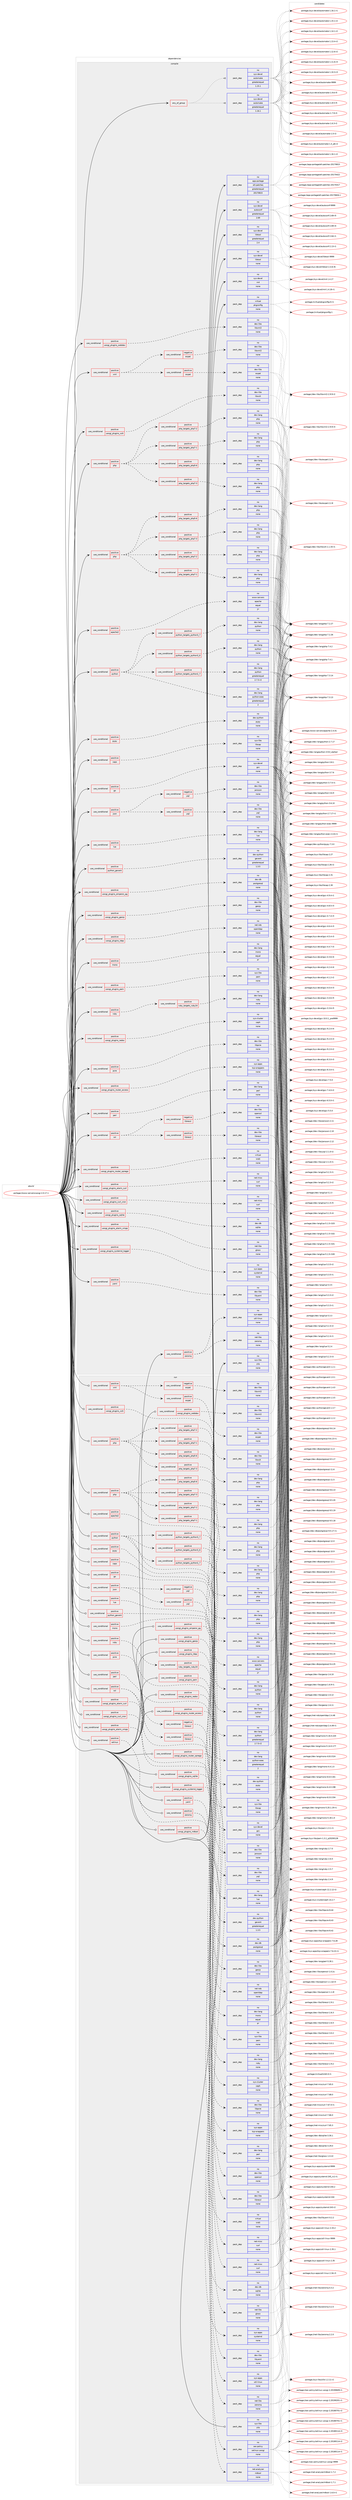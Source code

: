 digraph prolog {

# *************
# Graph options
# *************

newrank=true;
concentrate=true;
compound=true;
graph [rankdir=LR,fontname=Helvetica,fontsize=10,ranksep=1.5];#, ranksep=2.5, nodesep=0.2];
edge  [arrowhead=vee];
node  [fontname=Helvetica,fontsize=10];

# **********
# The ebuild
# **********

subgraph cluster_leftcol {
color=gray;
rank=same;
label=<<i>ebuild</i>>;
id [label="portage://www-servers/uwsgi-2.0.17.1", color=red, width=4, href="../www-servers/uwsgi-2.0.17.1.svg"];
}

# ****************
# The dependencies
# ****************

subgraph cluster_midcol {
color=gray;
label=<<i>dependencies</i>>;
subgraph cluster_compile {
fillcolor="#eeeeee";
style=filled;
label=<<i>compile</i>>;
subgraph any452 {
dependency24681 [label=<<TABLE BORDER="0" CELLBORDER="1" CELLSPACING="0" CELLPADDING="4"><TR><TD CELLPADDING="10">any_of_group</TD></TR></TABLE>>, shape=none, color=red];subgraph pack20688 {
dependency24682 [label=<<TABLE BORDER="0" CELLBORDER="1" CELLSPACING="0" CELLPADDING="4" WIDTH="220"><TR><TD ROWSPAN="6" CELLPADDING="30">pack_dep</TD></TR><TR><TD WIDTH="110">no</TD></TR><TR><TD>sys-devel</TD></TR><TR><TD>automake</TD></TR><TR><TD>greaterequal</TD></TR><TR><TD>1.16.1</TD></TR></TABLE>>, shape=none, color=blue];
}
dependency24681:e -> dependency24682:w [weight=20,style="dotted",arrowhead="oinv"];
subgraph pack20689 {
dependency24683 [label=<<TABLE BORDER="0" CELLBORDER="1" CELLSPACING="0" CELLPADDING="4" WIDTH="220"><TR><TD ROWSPAN="6" CELLPADDING="30">pack_dep</TD></TR><TR><TD WIDTH="110">no</TD></TR><TR><TD>sys-devel</TD></TR><TR><TD>automake</TD></TR><TR><TD>greaterequal</TD></TR><TR><TD>1.15.1</TD></TR></TABLE>>, shape=none, color=blue];
}
dependency24681:e -> dependency24683:w [weight=20,style="dotted",arrowhead="oinv"];
}
id:e -> dependency24681:w [weight=20,style="solid",arrowhead="vee"];
subgraph cond3526 {
dependency24684 [label=<<TABLE BORDER="0" CELLBORDER="1" CELLSPACING="0" CELLPADDING="4"><TR><TD ROWSPAN="3" CELLPADDING="10">use_conditional</TD></TR><TR><TD>positive</TD></TR><TR><TD>apache2</TD></TR></TABLE>>, shape=none, color=red];
subgraph pack20690 {
dependency24685 [label=<<TABLE BORDER="0" CELLBORDER="1" CELLSPACING="0" CELLPADDING="4" WIDTH="220"><TR><TD ROWSPAN="6" CELLPADDING="30">pack_dep</TD></TR><TR><TD WIDTH="110">no</TD></TR><TR><TD>www-servers</TD></TR><TR><TD>apache</TD></TR><TR><TD>equal</TD></TR><TR><TD>2*</TD></TR></TABLE>>, shape=none, color=blue];
}
dependency24684:e -> dependency24685:w [weight=20,style="dashed",arrowhead="vee"];
}
id:e -> dependency24684:w [weight=20,style="solid",arrowhead="vee"];
subgraph cond3527 {
dependency24686 [label=<<TABLE BORDER="0" CELLBORDER="1" CELLSPACING="0" CELLPADDING="4"><TR><TD ROWSPAN="3" CELLPADDING="10">use_conditional</TD></TR><TR><TD>positive</TD></TR><TR><TD>caps</TD></TR></TABLE>>, shape=none, color=red];
subgraph pack20691 {
dependency24687 [label=<<TABLE BORDER="0" CELLBORDER="1" CELLSPACING="0" CELLPADDING="4" WIDTH="220"><TR><TD ROWSPAN="6" CELLPADDING="30">pack_dep</TD></TR><TR><TD WIDTH="110">no</TD></TR><TR><TD>sys-libs</TD></TR><TR><TD>libcap</TD></TR><TR><TD>none</TD></TR><TR><TD></TD></TR></TABLE>>, shape=none, color=blue];
}
dependency24686:e -> dependency24687:w [weight=20,style="dashed",arrowhead="vee"];
}
id:e -> dependency24686:w [weight=20,style="solid",arrowhead="vee"];
subgraph cond3528 {
dependency24688 [label=<<TABLE BORDER="0" CELLBORDER="1" CELLSPACING="0" CELLPADDING="4"><TR><TD ROWSPAN="3" CELLPADDING="10">use_conditional</TD></TR><TR><TD>positive</TD></TR><TR><TD>go</TD></TR></TABLE>>, shape=none, color=red];
subgraph pack20692 {
dependency24689 [label=<<TABLE BORDER="0" CELLBORDER="1" CELLSPACING="0" CELLPADDING="4" WIDTH="220"><TR><TD ROWSPAN="6" CELLPADDING="30">pack_dep</TD></TR><TR><TD WIDTH="110">no</TD></TR><TR><TD>sys-devel</TD></TR><TR><TD>gcc</TD></TR><TR><TD>none</TD></TR><TR><TD></TD></TR></TABLE>>, shape=none, color=blue];
}
dependency24688:e -> dependency24689:w [weight=20,style="dashed",arrowhead="vee"];
}
id:e -> dependency24688:w [weight=20,style="solid",arrowhead="vee"];
subgraph cond3529 {
dependency24690 [label=<<TABLE BORDER="0" CELLBORDER="1" CELLSPACING="0" CELLPADDING="4"><TR><TD ROWSPAN="3" CELLPADDING="10">use_conditional</TD></TR><TR><TD>positive</TD></TR><TR><TD>json</TD></TR></TABLE>>, shape=none, color=red];
subgraph cond3530 {
dependency24691 [label=<<TABLE BORDER="0" CELLBORDER="1" CELLSPACING="0" CELLPADDING="4"><TR><TD ROWSPAN="3" CELLPADDING="10">use_conditional</TD></TR><TR><TD>negative</TD></TR><TR><TD>yajl</TD></TR></TABLE>>, shape=none, color=red];
subgraph pack20693 {
dependency24692 [label=<<TABLE BORDER="0" CELLBORDER="1" CELLSPACING="0" CELLPADDING="4" WIDTH="220"><TR><TD ROWSPAN="6" CELLPADDING="30">pack_dep</TD></TR><TR><TD WIDTH="110">no</TD></TR><TR><TD>dev-libs</TD></TR><TR><TD>jansson</TD></TR><TR><TD>none</TD></TR><TR><TD></TD></TR></TABLE>>, shape=none, color=blue];
}
dependency24691:e -> dependency24692:w [weight=20,style="dashed",arrowhead="vee"];
}
dependency24690:e -> dependency24691:w [weight=20,style="dashed",arrowhead="vee"];
subgraph cond3531 {
dependency24693 [label=<<TABLE BORDER="0" CELLBORDER="1" CELLSPACING="0" CELLPADDING="4"><TR><TD ROWSPAN="3" CELLPADDING="10">use_conditional</TD></TR><TR><TD>positive</TD></TR><TR><TD>yajl</TD></TR></TABLE>>, shape=none, color=red];
subgraph pack20694 {
dependency24694 [label=<<TABLE BORDER="0" CELLBORDER="1" CELLSPACING="0" CELLPADDING="4" WIDTH="220"><TR><TD ROWSPAN="6" CELLPADDING="30">pack_dep</TD></TR><TR><TD WIDTH="110">no</TD></TR><TR><TD>dev-libs</TD></TR><TR><TD>yajl</TD></TR><TR><TD>none</TD></TR><TR><TD></TD></TR></TABLE>>, shape=none, color=blue];
}
dependency24693:e -> dependency24694:w [weight=20,style="dashed",arrowhead="vee"];
}
dependency24690:e -> dependency24693:w [weight=20,style="dashed",arrowhead="vee"];
}
id:e -> dependency24690:w [weight=20,style="solid",arrowhead="vee"];
subgraph cond3532 {
dependency24695 [label=<<TABLE BORDER="0" CELLBORDER="1" CELLSPACING="0" CELLPADDING="4"><TR><TD ROWSPAN="3" CELLPADDING="10">use_conditional</TD></TR><TR><TD>positive</TD></TR><TR><TD>lua</TD></TR></TABLE>>, shape=none, color=red];
subgraph pack20695 {
dependency24696 [label=<<TABLE BORDER="0" CELLBORDER="1" CELLSPACING="0" CELLPADDING="4" WIDTH="220"><TR><TD ROWSPAN="6" CELLPADDING="30">pack_dep</TD></TR><TR><TD WIDTH="110">no</TD></TR><TR><TD>dev-lang</TD></TR><TR><TD>lua</TD></TR><TR><TD>none</TD></TR><TR><TD></TD></TR></TABLE>>, shape=none, color=blue];
}
dependency24695:e -> dependency24696:w [weight=20,style="dashed",arrowhead="vee"];
}
id:e -> dependency24695:w [weight=20,style="solid",arrowhead="vee"];
subgraph cond3533 {
dependency24697 [label=<<TABLE BORDER="0" CELLBORDER="1" CELLSPACING="0" CELLPADDING="4"><TR><TD ROWSPAN="3" CELLPADDING="10">use_conditional</TD></TR><TR><TD>positive</TD></TR><TR><TD>mono</TD></TR></TABLE>>, shape=none, color=red];
subgraph pack20696 {
dependency24698 [label=<<TABLE BORDER="0" CELLBORDER="1" CELLSPACING="0" CELLPADDING="4" WIDTH="220"><TR><TD ROWSPAN="6" CELLPADDING="30">pack_dep</TD></TR><TR><TD WIDTH="110">no</TD></TR><TR><TD>dev-lang</TD></TR><TR><TD>mono</TD></TR><TR><TD>equal</TD></TR><TR><TD>4*</TD></TR></TABLE>>, shape=none, color=blue];
}
dependency24697:e -> dependency24698:w [weight=20,style="dashed",arrowhead="vee"];
}
id:e -> dependency24697:w [weight=20,style="solid",arrowhead="vee"];
subgraph cond3534 {
dependency24699 [label=<<TABLE BORDER="0" CELLBORDER="1" CELLSPACING="0" CELLPADDING="4"><TR><TD ROWSPAN="3" CELLPADDING="10">use_conditional</TD></TR><TR><TD>positive</TD></TR><TR><TD>pcre</TD></TR></TABLE>>, shape=none, color=red];
subgraph pack20697 {
dependency24700 [label=<<TABLE BORDER="0" CELLBORDER="1" CELLSPACING="0" CELLPADDING="4" WIDTH="220"><TR><TD ROWSPAN="6" CELLPADDING="30">pack_dep</TD></TR><TR><TD WIDTH="110">no</TD></TR><TR><TD>dev-libs</TD></TR><TR><TD>libpcre</TD></TR><TR><TD>none</TD></TR><TR><TD></TD></TR></TABLE>>, shape=none, color=blue];
}
dependency24699:e -> dependency24700:w [weight=20,style="dashed",arrowhead="vee"];
}
id:e -> dependency24699:w [weight=20,style="solid",arrowhead="vee"];
subgraph cond3535 {
dependency24701 [label=<<TABLE BORDER="0" CELLBORDER="1" CELLSPACING="0" CELLPADDING="4"><TR><TD ROWSPAN="3" CELLPADDING="10">use_conditional</TD></TR><TR><TD>positive</TD></TR><TR><TD>perl</TD></TR></TABLE>>, shape=none, color=red];
subgraph pack20698 {
dependency24702 [label=<<TABLE BORDER="0" CELLBORDER="1" CELLSPACING="0" CELLPADDING="4" WIDTH="220"><TR><TD ROWSPAN="6" CELLPADDING="30">pack_dep</TD></TR><TR><TD WIDTH="110">no</TD></TR><TR><TD>dev-lang</TD></TR><TR><TD>perl</TD></TR><TR><TD>none</TD></TR><TR><TD></TD></TR></TABLE>>, shape=none, color=blue];
}
dependency24701:e -> dependency24702:w [weight=20,style="dashed",arrowhead="vee"];
}
id:e -> dependency24701:w [weight=20,style="solid",arrowhead="vee"];
subgraph cond3536 {
dependency24703 [label=<<TABLE BORDER="0" CELLBORDER="1" CELLSPACING="0" CELLPADDING="4"><TR><TD ROWSPAN="3" CELLPADDING="10">use_conditional</TD></TR><TR><TD>positive</TD></TR><TR><TD>php</TD></TR></TABLE>>, shape=none, color=red];
subgraph cond3537 {
dependency24704 [label=<<TABLE BORDER="0" CELLBORDER="1" CELLSPACING="0" CELLPADDING="4"><TR><TD ROWSPAN="3" CELLPADDING="10">use_conditional</TD></TR><TR><TD>positive</TD></TR><TR><TD>php_targets_php5-6</TD></TR></TABLE>>, shape=none, color=red];
subgraph pack20699 {
dependency24705 [label=<<TABLE BORDER="0" CELLBORDER="1" CELLSPACING="0" CELLPADDING="4" WIDTH="220"><TR><TD ROWSPAN="6" CELLPADDING="30">pack_dep</TD></TR><TR><TD WIDTH="110">no</TD></TR><TR><TD>dev-lang</TD></TR><TR><TD>php</TD></TR><TR><TD>none</TD></TR><TR><TD></TD></TR></TABLE>>, shape=none, color=blue];
}
dependency24704:e -> dependency24705:w [weight=20,style="dashed",arrowhead="vee"];
}
dependency24703:e -> dependency24704:w [weight=20,style="dashed",arrowhead="vee"];
subgraph cond3538 {
dependency24706 [label=<<TABLE BORDER="0" CELLBORDER="1" CELLSPACING="0" CELLPADDING="4"><TR><TD ROWSPAN="3" CELLPADDING="10">use_conditional</TD></TR><TR><TD>positive</TD></TR><TR><TD>php_targets_php7-1</TD></TR></TABLE>>, shape=none, color=red];
subgraph pack20700 {
dependency24707 [label=<<TABLE BORDER="0" CELLBORDER="1" CELLSPACING="0" CELLPADDING="4" WIDTH="220"><TR><TD ROWSPAN="6" CELLPADDING="30">pack_dep</TD></TR><TR><TD WIDTH="110">no</TD></TR><TR><TD>dev-lang</TD></TR><TR><TD>php</TD></TR><TR><TD>none</TD></TR><TR><TD></TD></TR></TABLE>>, shape=none, color=blue];
}
dependency24706:e -> dependency24707:w [weight=20,style="dashed",arrowhead="vee"];
}
dependency24703:e -> dependency24706:w [weight=20,style="dashed",arrowhead="vee"];
subgraph cond3539 {
dependency24708 [label=<<TABLE BORDER="0" CELLBORDER="1" CELLSPACING="0" CELLPADDING="4"><TR><TD ROWSPAN="3" CELLPADDING="10">use_conditional</TD></TR><TR><TD>positive</TD></TR><TR><TD>php_targets_php7-2</TD></TR></TABLE>>, shape=none, color=red];
subgraph pack20701 {
dependency24709 [label=<<TABLE BORDER="0" CELLBORDER="1" CELLSPACING="0" CELLPADDING="4" WIDTH="220"><TR><TD ROWSPAN="6" CELLPADDING="30">pack_dep</TD></TR><TR><TD WIDTH="110">no</TD></TR><TR><TD>dev-lang</TD></TR><TR><TD>php</TD></TR><TR><TD>none</TD></TR><TR><TD></TD></TR></TABLE>>, shape=none, color=blue];
}
dependency24708:e -> dependency24709:w [weight=20,style="dashed",arrowhead="vee"];
}
dependency24703:e -> dependency24708:w [weight=20,style="dashed",arrowhead="vee"];
subgraph cond3540 {
dependency24710 [label=<<TABLE BORDER="0" CELLBORDER="1" CELLSPACING="0" CELLPADDING="4"><TR><TD ROWSPAN="3" CELLPADDING="10">use_conditional</TD></TR><TR><TD>positive</TD></TR><TR><TD>php_targets_php7-3</TD></TR></TABLE>>, shape=none, color=red];
subgraph pack20702 {
dependency24711 [label=<<TABLE BORDER="0" CELLBORDER="1" CELLSPACING="0" CELLPADDING="4" WIDTH="220"><TR><TD ROWSPAN="6" CELLPADDING="30">pack_dep</TD></TR><TR><TD WIDTH="110">no</TD></TR><TR><TD>dev-lang</TD></TR><TR><TD>php</TD></TR><TR><TD>none</TD></TR><TR><TD></TD></TR></TABLE>>, shape=none, color=blue];
}
dependency24710:e -> dependency24711:w [weight=20,style="dashed",arrowhead="vee"];
}
dependency24703:e -> dependency24710:w [weight=20,style="dashed",arrowhead="vee"];
}
id:e -> dependency24703:w [weight=20,style="solid",arrowhead="vee"];
subgraph cond3541 {
dependency24712 [label=<<TABLE BORDER="0" CELLBORDER="1" CELLSPACING="0" CELLPADDING="4"><TR><TD ROWSPAN="3" CELLPADDING="10">use_conditional</TD></TR><TR><TD>positive</TD></TR><TR><TD>php</TD></TR></TABLE>>, shape=none, color=red];
subgraph cond3542 {
dependency24713 [label=<<TABLE BORDER="0" CELLBORDER="1" CELLSPACING="0" CELLPADDING="4"><TR><TD ROWSPAN="3" CELLPADDING="10">use_conditional</TD></TR><TR><TD>positive</TD></TR><TR><TD>php_targets_php5-6</TD></TR></TABLE>>, shape=none, color=red];
subgraph pack20703 {
dependency24714 [label=<<TABLE BORDER="0" CELLBORDER="1" CELLSPACING="0" CELLPADDING="4" WIDTH="220"><TR><TD ROWSPAN="6" CELLPADDING="30">pack_dep</TD></TR><TR><TD WIDTH="110">no</TD></TR><TR><TD>dev-lang</TD></TR><TR><TD>php</TD></TR><TR><TD>none</TD></TR><TR><TD></TD></TR></TABLE>>, shape=none, color=blue];
}
dependency24713:e -> dependency24714:w [weight=20,style="dashed",arrowhead="vee"];
}
dependency24712:e -> dependency24713:w [weight=20,style="dashed",arrowhead="vee"];
subgraph cond3543 {
dependency24715 [label=<<TABLE BORDER="0" CELLBORDER="1" CELLSPACING="0" CELLPADDING="4"><TR><TD ROWSPAN="3" CELLPADDING="10">use_conditional</TD></TR><TR><TD>positive</TD></TR><TR><TD>php_targets_php7-1</TD></TR></TABLE>>, shape=none, color=red];
subgraph pack20704 {
dependency24716 [label=<<TABLE BORDER="0" CELLBORDER="1" CELLSPACING="0" CELLPADDING="4" WIDTH="220"><TR><TD ROWSPAN="6" CELLPADDING="30">pack_dep</TD></TR><TR><TD WIDTH="110">no</TD></TR><TR><TD>dev-lang</TD></TR><TR><TD>php</TD></TR><TR><TD>none</TD></TR><TR><TD></TD></TR></TABLE>>, shape=none, color=blue];
}
dependency24715:e -> dependency24716:w [weight=20,style="dashed",arrowhead="vee"];
}
dependency24712:e -> dependency24715:w [weight=20,style="dashed",arrowhead="vee"];
subgraph cond3544 {
dependency24717 [label=<<TABLE BORDER="0" CELLBORDER="1" CELLSPACING="0" CELLPADDING="4"><TR><TD ROWSPAN="3" CELLPADDING="10">use_conditional</TD></TR><TR><TD>positive</TD></TR><TR><TD>php_targets_php7-2</TD></TR></TABLE>>, shape=none, color=red];
subgraph pack20705 {
dependency24718 [label=<<TABLE BORDER="0" CELLBORDER="1" CELLSPACING="0" CELLPADDING="4" WIDTH="220"><TR><TD ROWSPAN="6" CELLPADDING="30">pack_dep</TD></TR><TR><TD WIDTH="110">no</TD></TR><TR><TD>dev-lang</TD></TR><TR><TD>php</TD></TR><TR><TD>none</TD></TR><TR><TD></TD></TR></TABLE>>, shape=none, color=blue];
}
dependency24717:e -> dependency24718:w [weight=20,style="dashed",arrowhead="vee"];
}
dependency24712:e -> dependency24717:w [weight=20,style="dashed",arrowhead="vee"];
subgraph cond3545 {
dependency24719 [label=<<TABLE BORDER="0" CELLBORDER="1" CELLSPACING="0" CELLPADDING="4"><TR><TD ROWSPAN="3" CELLPADDING="10">use_conditional</TD></TR><TR><TD>positive</TD></TR><TR><TD>php_targets_php7-3</TD></TR></TABLE>>, shape=none, color=red];
subgraph pack20706 {
dependency24720 [label=<<TABLE BORDER="0" CELLBORDER="1" CELLSPACING="0" CELLPADDING="4" WIDTH="220"><TR><TD ROWSPAN="6" CELLPADDING="30">pack_dep</TD></TR><TR><TD WIDTH="110">no</TD></TR><TR><TD>dev-lang</TD></TR><TR><TD>php</TD></TR><TR><TD>none</TD></TR><TR><TD></TD></TR></TABLE>>, shape=none, color=blue];
}
dependency24719:e -> dependency24720:w [weight=20,style="dashed",arrowhead="vee"];
}
dependency24712:e -> dependency24719:w [weight=20,style="dashed",arrowhead="vee"];
}
id:e -> dependency24712:w [weight=20,style="solid",arrowhead="vee"];
subgraph cond3546 {
dependency24721 [label=<<TABLE BORDER="0" CELLBORDER="1" CELLSPACING="0" CELLPADDING="4"><TR><TD ROWSPAN="3" CELLPADDING="10">use_conditional</TD></TR><TR><TD>positive</TD></TR><TR><TD>pypy</TD></TR></TABLE>>, shape=none, color=red];
subgraph pack20707 {
dependency24722 [label=<<TABLE BORDER="0" CELLBORDER="1" CELLSPACING="0" CELLPADDING="4" WIDTH="220"><TR><TD ROWSPAN="6" CELLPADDING="30">pack_dep</TD></TR><TR><TD WIDTH="110">no</TD></TR><TR><TD>dev-python</TD></TR><TR><TD>pypy</TD></TR><TR><TD>none</TD></TR><TR><TD></TD></TR></TABLE>>, shape=none, color=blue];
}
dependency24721:e -> dependency24722:w [weight=20,style="dashed",arrowhead="vee"];
}
id:e -> dependency24721:w [weight=20,style="solid",arrowhead="vee"];
subgraph cond3547 {
dependency24723 [label=<<TABLE BORDER="0" CELLBORDER="1" CELLSPACING="0" CELLPADDING="4"><TR><TD ROWSPAN="3" CELLPADDING="10">use_conditional</TD></TR><TR><TD>positive</TD></TR><TR><TD>python</TD></TR></TABLE>>, shape=none, color=red];
subgraph cond3548 {
dependency24724 [label=<<TABLE BORDER="0" CELLBORDER="1" CELLSPACING="0" CELLPADDING="4"><TR><TD ROWSPAN="3" CELLPADDING="10">use_conditional</TD></TR><TR><TD>positive</TD></TR><TR><TD>python_targets_python2_7</TD></TR></TABLE>>, shape=none, color=red];
subgraph pack20708 {
dependency24725 [label=<<TABLE BORDER="0" CELLBORDER="1" CELLSPACING="0" CELLPADDING="4" WIDTH="220"><TR><TD ROWSPAN="6" CELLPADDING="30">pack_dep</TD></TR><TR><TD WIDTH="110">no</TD></TR><TR><TD>dev-lang</TD></TR><TR><TD>python</TD></TR><TR><TD>greaterequal</TD></TR><TR><TD>2.7.5-r2</TD></TR></TABLE>>, shape=none, color=blue];
}
dependency24724:e -> dependency24725:w [weight=20,style="dashed",arrowhead="vee"];
}
dependency24723:e -> dependency24724:w [weight=20,style="dashed",arrowhead="vee"];
subgraph cond3549 {
dependency24726 [label=<<TABLE BORDER="0" CELLBORDER="1" CELLSPACING="0" CELLPADDING="4"><TR><TD ROWSPAN="3" CELLPADDING="10">use_conditional</TD></TR><TR><TD>positive</TD></TR><TR><TD>python_targets_python3_6</TD></TR></TABLE>>, shape=none, color=red];
subgraph pack20709 {
dependency24727 [label=<<TABLE BORDER="0" CELLBORDER="1" CELLSPACING="0" CELLPADDING="4" WIDTH="220"><TR><TD ROWSPAN="6" CELLPADDING="30">pack_dep</TD></TR><TR><TD WIDTH="110">no</TD></TR><TR><TD>dev-lang</TD></TR><TR><TD>python</TD></TR><TR><TD>none</TD></TR><TR><TD></TD></TR></TABLE>>, shape=none, color=blue];
}
dependency24726:e -> dependency24727:w [weight=20,style="dashed",arrowhead="vee"];
}
dependency24723:e -> dependency24726:w [weight=20,style="dashed",arrowhead="vee"];
subgraph cond3550 {
dependency24728 [label=<<TABLE BORDER="0" CELLBORDER="1" CELLSPACING="0" CELLPADDING="4"><TR><TD ROWSPAN="3" CELLPADDING="10">use_conditional</TD></TR><TR><TD>positive</TD></TR><TR><TD>python_targets_python3_7</TD></TR></TABLE>>, shape=none, color=red];
subgraph pack20710 {
dependency24729 [label=<<TABLE BORDER="0" CELLBORDER="1" CELLSPACING="0" CELLPADDING="4" WIDTH="220"><TR><TD ROWSPAN="6" CELLPADDING="30">pack_dep</TD></TR><TR><TD WIDTH="110">no</TD></TR><TR><TD>dev-lang</TD></TR><TR><TD>python</TD></TR><TR><TD>none</TD></TR><TR><TD></TD></TR></TABLE>>, shape=none, color=blue];
}
dependency24728:e -> dependency24729:w [weight=20,style="dashed",arrowhead="vee"];
}
dependency24723:e -> dependency24728:w [weight=20,style="dashed",arrowhead="vee"];
subgraph pack20711 {
dependency24730 [label=<<TABLE BORDER="0" CELLBORDER="1" CELLSPACING="0" CELLPADDING="4" WIDTH="220"><TR><TD ROWSPAN="6" CELLPADDING="30">pack_dep</TD></TR><TR><TD WIDTH="110">no</TD></TR><TR><TD>dev-lang</TD></TR><TR><TD>python-exec</TD></TR><TR><TD>greaterequal</TD></TR><TR><TD>2</TD></TR></TABLE>>, shape=none, color=blue];
}
dependency24723:e -> dependency24730:w [weight=20,style="dashed",arrowhead="vee"];
}
id:e -> dependency24723:w [weight=20,style="solid",arrowhead="vee"];
subgraph cond3551 {
dependency24731 [label=<<TABLE BORDER="0" CELLBORDER="1" CELLSPACING="0" CELLPADDING="4"><TR><TD ROWSPAN="3" CELLPADDING="10">use_conditional</TD></TR><TR><TD>positive</TD></TR><TR><TD>python_gevent</TD></TR></TABLE>>, shape=none, color=red];
subgraph pack20712 {
dependency24732 [label=<<TABLE BORDER="0" CELLBORDER="1" CELLSPACING="0" CELLPADDING="4" WIDTH="220"><TR><TD ROWSPAN="6" CELLPADDING="30">pack_dep</TD></TR><TR><TD WIDTH="110">no</TD></TR><TR><TD>dev-python</TD></TR><TR><TD>gevent</TD></TR><TR><TD>greaterequal</TD></TR><TR><TD>1.3.5</TD></TR></TABLE>>, shape=none, color=blue];
}
dependency24731:e -> dependency24732:w [weight=20,style="dashed",arrowhead="vee"];
}
id:e -> dependency24731:w [weight=20,style="solid",arrowhead="vee"];
subgraph cond3552 {
dependency24733 [label=<<TABLE BORDER="0" CELLBORDER="1" CELLSPACING="0" CELLPADDING="4"><TR><TD ROWSPAN="3" CELLPADDING="10">use_conditional</TD></TR><TR><TD>positive</TD></TR><TR><TD>ruby</TD></TR></TABLE>>, shape=none, color=red];
subgraph cond3553 {
dependency24734 [label=<<TABLE BORDER="0" CELLBORDER="1" CELLSPACING="0" CELLPADDING="4"><TR><TD ROWSPAN="3" CELLPADDING="10">use_conditional</TD></TR><TR><TD>positive</TD></TR><TR><TD>ruby_targets_ruby24</TD></TR></TABLE>>, shape=none, color=red];
subgraph pack20713 {
dependency24735 [label=<<TABLE BORDER="0" CELLBORDER="1" CELLSPACING="0" CELLPADDING="4" WIDTH="220"><TR><TD ROWSPAN="6" CELLPADDING="30">pack_dep</TD></TR><TR><TD WIDTH="110">no</TD></TR><TR><TD>dev-lang</TD></TR><TR><TD>ruby</TD></TR><TR><TD>none</TD></TR><TR><TD></TD></TR></TABLE>>, shape=none, color=blue];
}
dependency24734:e -> dependency24735:w [weight=20,style="dashed",arrowhead="vee"];
}
dependency24733:e -> dependency24734:w [weight=20,style="dashed",arrowhead="vee"];
}
id:e -> dependency24733:w [weight=20,style="solid",arrowhead="vee"];
subgraph cond3554 {
dependency24736 [label=<<TABLE BORDER="0" CELLBORDER="1" CELLSPACING="0" CELLPADDING="4"><TR><TD ROWSPAN="3" CELLPADDING="10">use_conditional</TD></TR><TR><TD>positive</TD></TR><TR><TD>ssl</TD></TR></TABLE>>, shape=none, color=red];
subgraph cond3555 {
dependency24737 [label=<<TABLE BORDER="0" CELLBORDER="1" CELLSPACING="0" CELLPADDING="4"><TR><TD ROWSPAN="3" CELLPADDING="10">use_conditional</TD></TR><TR><TD>negative</TD></TR><TR><TD>libressl</TD></TR></TABLE>>, shape=none, color=red];
subgraph pack20714 {
dependency24738 [label=<<TABLE BORDER="0" CELLBORDER="1" CELLSPACING="0" CELLPADDING="4" WIDTH="220"><TR><TD ROWSPAN="6" CELLPADDING="30">pack_dep</TD></TR><TR><TD WIDTH="110">no</TD></TR><TR><TD>dev-libs</TD></TR><TR><TD>openssl</TD></TR><TR><TD>none</TD></TR><TR><TD></TD></TR></TABLE>>, shape=none, color=blue];
}
dependency24737:e -> dependency24738:w [weight=20,style="dashed",arrowhead="vee"];
}
dependency24736:e -> dependency24737:w [weight=20,style="dashed",arrowhead="vee"];
subgraph cond3556 {
dependency24739 [label=<<TABLE BORDER="0" CELLBORDER="1" CELLSPACING="0" CELLPADDING="4"><TR><TD ROWSPAN="3" CELLPADDING="10">use_conditional</TD></TR><TR><TD>positive</TD></TR><TR><TD>libressl</TD></TR></TABLE>>, shape=none, color=red];
subgraph pack20715 {
dependency24740 [label=<<TABLE BORDER="0" CELLBORDER="1" CELLSPACING="0" CELLPADDING="4" WIDTH="220"><TR><TD ROWSPAN="6" CELLPADDING="30">pack_dep</TD></TR><TR><TD WIDTH="110">no</TD></TR><TR><TD>dev-libs</TD></TR><TR><TD>libressl</TD></TR><TR><TD>none</TD></TR><TR><TD></TD></TR></TABLE>>, shape=none, color=blue];
}
dependency24739:e -> dependency24740:w [weight=20,style="dashed",arrowhead="vee"];
}
dependency24736:e -> dependency24739:w [weight=20,style="dashed",arrowhead="vee"];
}
id:e -> dependency24736:w [weight=20,style="solid",arrowhead="vee"];
subgraph cond3557 {
dependency24741 [label=<<TABLE BORDER="0" CELLBORDER="1" CELLSPACING="0" CELLPADDING="4"><TR><TD ROWSPAN="3" CELLPADDING="10">use_conditional</TD></TR><TR><TD>positive</TD></TR><TR><TD>uwsgi_plugins_alarm_curl</TD></TR></TABLE>>, shape=none, color=red];
subgraph pack20716 {
dependency24742 [label=<<TABLE BORDER="0" CELLBORDER="1" CELLSPACING="0" CELLPADDING="4" WIDTH="220"><TR><TD ROWSPAN="6" CELLPADDING="30">pack_dep</TD></TR><TR><TD WIDTH="110">no</TD></TR><TR><TD>net-misc</TD></TR><TR><TD>curl</TD></TR><TR><TD>none</TD></TR><TR><TD></TD></TR></TABLE>>, shape=none, color=blue];
}
dependency24741:e -> dependency24742:w [weight=20,style="dashed",arrowhead="vee"];
}
id:e -> dependency24741:w [weight=20,style="solid",arrowhead="vee"];
subgraph cond3558 {
dependency24743 [label=<<TABLE BORDER="0" CELLBORDER="1" CELLSPACING="0" CELLPADDING="4"><TR><TD ROWSPAN="3" CELLPADDING="10">use_conditional</TD></TR><TR><TD>positive</TD></TR><TR><TD>uwsgi_plugins_alarm_xmpp</TD></TR></TABLE>>, shape=none, color=red];
subgraph pack20717 {
dependency24744 [label=<<TABLE BORDER="0" CELLBORDER="1" CELLSPACING="0" CELLPADDING="4" WIDTH="220"><TR><TD ROWSPAN="6" CELLPADDING="30">pack_dep</TD></TR><TR><TD WIDTH="110">no</TD></TR><TR><TD>net-libs</TD></TR><TR><TD>gloox</TD></TR><TR><TD>none</TD></TR><TR><TD></TD></TR></TABLE>>, shape=none, color=blue];
}
dependency24743:e -> dependency24744:w [weight=20,style="dashed",arrowhead="vee"];
}
id:e -> dependency24743:w [weight=20,style="solid",arrowhead="vee"];
subgraph cond3559 {
dependency24745 [label=<<TABLE BORDER="0" CELLBORDER="1" CELLSPACING="0" CELLPADDING="4"><TR><TD ROWSPAN="3" CELLPADDING="10">use_conditional</TD></TR><TR><TD>positive</TD></TR><TR><TD>uwsgi_plugins_curl_cron</TD></TR></TABLE>>, shape=none, color=red];
subgraph pack20718 {
dependency24746 [label=<<TABLE BORDER="0" CELLBORDER="1" CELLSPACING="0" CELLPADDING="4" WIDTH="220"><TR><TD ROWSPAN="6" CELLPADDING="30">pack_dep</TD></TR><TR><TD WIDTH="110">no</TD></TR><TR><TD>net-misc</TD></TR><TR><TD>curl</TD></TR><TR><TD>none</TD></TR><TR><TD></TD></TR></TABLE>>, shape=none, color=blue];
}
dependency24745:e -> dependency24746:w [weight=20,style="dashed",arrowhead="vee"];
}
id:e -> dependency24745:w [weight=20,style="solid",arrowhead="vee"];
subgraph cond3560 {
dependency24747 [label=<<TABLE BORDER="0" CELLBORDER="1" CELLSPACING="0" CELLPADDING="4"><TR><TD ROWSPAN="3" CELLPADDING="10">use_conditional</TD></TR><TR><TD>positive</TD></TR><TR><TD>uwsgi_plugins_emperor_pg</TD></TR></TABLE>>, shape=none, color=red];
subgraph pack20719 {
dependency24748 [label=<<TABLE BORDER="0" CELLBORDER="1" CELLSPACING="0" CELLPADDING="4" WIDTH="220"><TR><TD ROWSPAN="6" CELLPADDING="30">pack_dep</TD></TR><TR><TD WIDTH="110">no</TD></TR><TR><TD>dev-db</TD></TR><TR><TD>postgresql</TD></TR><TR><TD>none</TD></TR><TR><TD></TD></TR></TABLE>>, shape=none, color=blue];
}
dependency24747:e -> dependency24748:w [weight=20,style="dashed",arrowhead="vee"];
}
id:e -> dependency24747:w [weight=20,style="solid",arrowhead="vee"];
subgraph cond3561 {
dependency24749 [label=<<TABLE BORDER="0" CELLBORDER="1" CELLSPACING="0" CELLPADDING="4"><TR><TD ROWSPAN="3" CELLPADDING="10">use_conditional</TD></TR><TR><TD>positive</TD></TR><TR><TD>uwsgi_plugins_geoip</TD></TR></TABLE>>, shape=none, color=red];
subgraph pack20720 {
dependency24750 [label=<<TABLE BORDER="0" CELLBORDER="1" CELLSPACING="0" CELLPADDING="4" WIDTH="220"><TR><TD ROWSPAN="6" CELLPADDING="30">pack_dep</TD></TR><TR><TD WIDTH="110">no</TD></TR><TR><TD>dev-libs</TD></TR><TR><TD>geoip</TD></TR><TR><TD>none</TD></TR><TR><TD></TD></TR></TABLE>>, shape=none, color=blue];
}
dependency24749:e -> dependency24750:w [weight=20,style="dashed",arrowhead="vee"];
}
id:e -> dependency24749:w [weight=20,style="solid",arrowhead="vee"];
subgraph cond3562 {
dependency24751 [label=<<TABLE BORDER="0" CELLBORDER="1" CELLSPACING="0" CELLPADDING="4"><TR><TD ROWSPAN="3" CELLPADDING="10">use_conditional</TD></TR><TR><TD>positive</TD></TR><TR><TD>uwsgi_plugins_ldap</TD></TR></TABLE>>, shape=none, color=red];
subgraph pack20721 {
dependency24752 [label=<<TABLE BORDER="0" CELLBORDER="1" CELLSPACING="0" CELLPADDING="4" WIDTH="220"><TR><TD ROWSPAN="6" CELLPADDING="30">pack_dep</TD></TR><TR><TD WIDTH="110">no</TD></TR><TR><TD>net-nds</TD></TR><TR><TD>openldap</TD></TR><TR><TD>none</TD></TR><TR><TD></TD></TR></TABLE>>, shape=none, color=blue];
}
dependency24751:e -> dependency24752:w [weight=20,style="dashed",arrowhead="vee"];
}
id:e -> dependency24751:w [weight=20,style="solid",arrowhead="vee"];
subgraph cond3563 {
dependency24753 [label=<<TABLE BORDER="0" CELLBORDER="1" CELLSPACING="0" CELLPADDING="4"><TR><TD ROWSPAN="3" CELLPADDING="10">use_conditional</TD></TR><TR><TD>positive</TD></TR><TR><TD>uwsgi_plugins_pam</TD></TR></TABLE>>, shape=none, color=red];
subgraph pack20722 {
dependency24754 [label=<<TABLE BORDER="0" CELLBORDER="1" CELLSPACING="0" CELLPADDING="4" WIDTH="220"><TR><TD ROWSPAN="6" CELLPADDING="30">pack_dep</TD></TR><TR><TD WIDTH="110">no</TD></TR><TR><TD>sys-libs</TD></TR><TR><TD>pam</TD></TR><TR><TD>none</TD></TR><TR><TD></TD></TR></TABLE>>, shape=none, color=blue];
}
dependency24753:e -> dependency24754:w [weight=20,style="dashed",arrowhead="vee"];
}
id:e -> dependency24753:w [weight=20,style="solid",arrowhead="vee"];
subgraph cond3564 {
dependency24755 [label=<<TABLE BORDER="0" CELLBORDER="1" CELLSPACING="0" CELLPADDING="4"><TR><TD ROWSPAN="3" CELLPADDING="10">use_conditional</TD></TR><TR><TD>positive</TD></TR><TR><TD>uwsgi_plugins_rados</TD></TR></TABLE>>, shape=none, color=red];
subgraph pack20723 {
dependency24756 [label=<<TABLE BORDER="0" CELLBORDER="1" CELLSPACING="0" CELLPADDING="4" WIDTH="220"><TR><TD ROWSPAN="6" CELLPADDING="30">pack_dep</TD></TR><TR><TD WIDTH="110">no</TD></TR><TR><TD>sys-cluster</TD></TR><TR><TD>ceph</TD></TR><TR><TD>none</TD></TR><TR><TD></TD></TR></TABLE>>, shape=none, color=blue];
}
dependency24755:e -> dependency24756:w [weight=20,style="dashed",arrowhead="vee"];
}
id:e -> dependency24755:w [weight=20,style="solid",arrowhead="vee"];
subgraph cond3565 {
dependency24757 [label=<<TABLE BORDER="0" CELLBORDER="1" CELLSPACING="0" CELLPADDING="4"><TR><TD ROWSPAN="3" CELLPADDING="10">use_conditional</TD></TR><TR><TD>positive</TD></TR><TR><TD>uwsgi_plugins_router_access</TD></TR></TABLE>>, shape=none, color=red];
subgraph pack20724 {
dependency24758 [label=<<TABLE BORDER="0" CELLBORDER="1" CELLSPACING="0" CELLPADDING="4" WIDTH="220"><TR><TD ROWSPAN="6" CELLPADDING="30">pack_dep</TD></TR><TR><TD WIDTH="110">no</TD></TR><TR><TD>sys-apps</TD></TR><TR><TD>tcp-wrappers</TD></TR><TR><TD>none</TD></TR><TR><TD></TD></TR></TABLE>>, shape=none, color=blue];
}
dependency24757:e -> dependency24758:w [weight=20,style="dashed",arrowhead="vee"];
}
id:e -> dependency24757:w [weight=20,style="solid",arrowhead="vee"];
subgraph cond3566 {
dependency24759 [label=<<TABLE BORDER="0" CELLBORDER="1" CELLSPACING="0" CELLPADDING="4"><TR><TD ROWSPAN="3" CELLPADDING="10">use_conditional</TD></TR><TR><TD>positive</TD></TR><TR><TD>uwsgi_plugins_router_spnego</TD></TR></TABLE>>, shape=none, color=red];
subgraph pack20725 {
dependency24760 [label=<<TABLE BORDER="0" CELLBORDER="1" CELLSPACING="0" CELLPADDING="4" WIDTH="220"><TR><TD ROWSPAN="6" CELLPADDING="30">pack_dep</TD></TR><TR><TD WIDTH="110">no</TD></TR><TR><TD>virtual</TD></TR><TR><TD>krb5</TD></TR><TR><TD>none</TD></TR><TR><TD></TD></TR></TABLE>>, shape=none, color=blue];
}
dependency24759:e -> dependency24760:w [weight=20,style="dashed",arrowhead="vee"];
}
id:e -> dependency24759:w [weight=20,style="solid",arrowhead="vee"];
subgraph cond3567 {
dependency24761 [label=<<TABLE BORDER="0" CELLBORDER="1" CELLSPACING="0" CELLPADDING="4"><TR><TD ROWSPAN="3" CELLPADDING="10">use_conditional</TD></TR><TR><TD>positive</TD></TR><TR><TD>uwsgi_plugins_sqlite</TD></TR></TABLE>>, shape=none, color=red];
subgraph pack20726 {
dependency24762 [label=<<TABLE BORDER="0" CELLBORDER="1" CELLSPACING="0" CELLPADDING="4" WIDTH="220"><TR><TD ROWSPAN="6" CELLPADDING="30">pack_dep</TD></TR><TR><TD WIDTH="110">no</TD></TR><TR><TD>dev-db</TD></TR><TR><TD>sqlite</TD></TR><TR><TD>none</TD></TR><TR><TD></TD></TR></TABLE>>, shape=none, color=blue];
}
dependency24761:e -> dependency24762:w [weight=20,style="dashed",arrowhead="vee"];
}
id:e -> dependency24761:w [weight=20,style="solid",arrowhead="vee"];
subgraph cond3568 {
dependency24763 [label=<<TABLE BORDER="0" CELLBORDER="1" CELLSPACING="0" CELLPADDING="4"><TR><TD ROWSPAN="3" CELLPADDING="10">use_conditional</TD></TR><TR><TD>positive</TD></TR><TR><TD>uwsgi_plugins_systemd_logger</TD></TR></TABLE>>, shape=none, color=red];
subgraph pack20727 {
dependency24764 [label=<<TABLE BORDER="0" CELLBORDER="1" CELLSPACING="0" CELLPADDING="4" WIDTH="220"><TR><TD ROWSPAN="6" CELLPADDING="30">pack_dep</TD></TR><TR><TD WIDTH="110">no</TD></TR><TR><TD>sys-apps</TD></TR><TR><TD>systemd</TD></TR><TR><TD>none</TD></TR><TR><TD></TD></TR></TABLE>>, shape=none, color=blue];
}
dependency24763:e -> dependency24764:w [weight=20,style="dashed",arrowhead="vee"];
}
id:e -> dependency24763:w [weight=20,style="solid",arrowhead="vee"];
subgraph cond3569 {
dependency24765 [label=<<TABLE BORDER="0" CELLBORDER="1" CELLSPACING="0" CELLPADDING="4"><TR><TD ROWSPAN="3" CELLPADDING="10">use_conditional</TD></TR><TR><TD>positive</TD></TR><TR><TD>uwsgi_plugins_webdav</TD></TR></TABLE>>, shape=none, color=red];
subgraph pack20728 {
dependency24766 [label=<<TABLE BORDER="0" CELLBORDER="1" CELLSPACING="0" CELLPADDING="4" WIDTH="220"><TR><TD ROWSPAN="6" CELLPADDING="30">pack_dep</TD></TR><TR><TD WIDTH="110">no</TD></TR><TR><TD>dev-libs</TD></TR><TR><TD>libxml2</TD></TR><TR><TD>none</TD></TR><TR><TD></TD></TR></TABLE>>, shape=none, color=blue];
}
dependency24765:e -> dependency24766:w [weight=20,style="dashed",arrowhead="vee"];
}
id:e -> dependency24765:w [weight=20,style="solid",arrowhead="vee"];
subgraph cond3570 {
dependency24767 [label=<<TABLE BORDER="0" CELLBORDER="1" CELLSPACING="0" CELLPADDING="4"><TR><TD ROWSPAN="3" CELLPADDING="10">use_conditional</TD></TR><TR><TD>positive</TD></TR><TR><TD>uwsgi_plugins_xslt</TD></TR></TABLE>>, shape=none, color=red];
subgraph pack20729 {
dependency24768 [label=<<TABLE BORDER="0" CELLBORDER="1" CELLSPACING="0" CELLPADDING="4" WIDTH="220"><TR><TD ROWSPAN="6" CELLPADDING="30">pack_dep</TD></TR><TR><TD WIDTH="110">no</TD></TR><TR><TD>dev-libs</TD></TR><TR><TD>libxslt</TD></TR><TR><TD>none</TD></TR><TR><TD></TD></TR></TABLE>>, shape=none, color=blue];
}
dependency24767:e -> dependency24768:w [weight=20,style="dashed",arrowhead="vee"];
}
id:e -> dependency24767:w [weight=20,style="solid",arrowhead="vee"];
subgraph cond3571 {
dependency24769 [label=<<TABLE BORDER="0" CELLBORDER="1" CELLSPACING="0" CELLPADDING="4"><TR><TD ROWSPAN="3" CELLPADDING="10">use_conditional</TD></TR><TR><TD>positive</TD></TR><TR><TD>xml</TD></TR></TABLE>>, shape=none, color=red];
subgraph cond3572 {
dependency24770 [label=<<TABLE BORDER="0" CELLBORDER="1" CELLSPACING="0" CELLPADDING="4"><TR><TD ROWSPAN="3" CELLPADDING="10">use_conditional</TD></TR><TR><TD>negative</TD></TR><TR><TD>expat</TD></TR></TABLE>>, shape=none, color=red];
subgraph pack20730 {
dependency24771 [label=<<TABLE BORDER="0" CELLBORDER="1" CELLSPACING="0" CELLPADDING="4" WIDTH="220"><TR><TD ROWSPAN="6" CELLPADDING="30">pack_dep</TD></TR><TR><TD WIDTH="110">no</TD></TR><TR><TD>dev-libs</TD></TR><TR><TD>libxml2</TD></TR><TR><TD>none</TD></TR><TR><TD></TD></TR></TABLE>>, shape=none, color=blue];
}
dependency24770:e -> dependency24771:w [weight=20,style="dashed",arrowhead="vee"];
}
dependency24769:e -> dependency24770:w [weight=20,style="dashed",arrowhead="vee"];
subgraph cond3573 {
dependency24772 [label=<<TABLE BORDER="0" CELLBORDER="1" CELLSPACING="0" CELLPADDING="4"><TR><TD ROWSPAN="3" CELLPADDING="10">use_conditional</TD></TR><TR><TD>positive</TD></TR><TR><TD>expat</TD></TR></TABLE>>, shape=none, color=red];
subgraph pack20731 {
dependency24773 [label=<<TABLE BORDER="0" CELLBORDER="1" CELLSPACING="0" CELLPADDING="4" WIDTH="220"><TR><TD ROWSPAN="6" CELLPADDING="30">pack_dep</TD></TR><TR><TD WIDTH="110">no</TD></TR><TR><TD>dev-libs</TD></TR><TR><TD>expat</TD></TR><TR><TD>none</TD></TR><TR><TD></TD></TR></TABLE>>, shape=none, color=blue];
}
dependency24772:e -> dependency24773:w [weight=20,style="dashed",arrowhead="vee"];
}
dependency24769:e -> dependency24772:w [weight=20,style="dashed",arrowhead="vee"];
}
id:e -> dependency24769:w [weight=20,style="solid",arrowhead="vee"];
subgraph cond3574 {
dependency24774 [label=<<TABLE BORDER="0" CELLBORDER="1" CELLSPACING="0" CELLPADDING="4"><TR><TD ROWSPAN="3" CELLPADDING="10">use_conditional</TD></TR><TR><TD>positive</TD></TR><TR><TD>yaml</TD></TR></TABLE>>, shape=none, color=red];
subgraph pack20732 {
dependency24775 [label=<<TABLE BORDER="0" CELLBORDER="1" CELLSPACING="0" CELLPADDING="4" WIDTH="220"><TR><TD ROWSPAN="6" CELLPADDING="30">pack_dep</TD></TR><TR><TD WIDTH="110">no</TD></TR><TR><TD>dev-libs</TD></TR><TR><TD>libyaml</TD></TR><TR><TD>none</TD></TR><TR><TD></TD></TR></TABLE>>, shape=none, color=blue];
}
dependency24774:e -> dependency24775:w [weight=20,style="dashed",arrowhead="vee"];
}
id:e -> dependency24774:w [weight=20,style="solid",arrowhead="vee"];
subgraph cond3575 {
dependency24776 [label=<<TABLE BORDER="0" CELLBORDER="1" CELLSPACING="0" CELLPADDING="4"><TR><TD ROWSPAN="3" CELLPADDING="10">use_conditional</TD></TR><TR><TD>positive</TD></TR><TR><TD>zeromq</TD></TR></TABLE>>, shape=none, color=red];
subgraph pack20733 {
dependency24777 [label=<<TABLE BORDER="0" CELLBORDER="1" CELLSPACING="0" CELLPADDING="4" WIDTH="220"><TR><TD ROWSPAN="6" CELLPADDING="30">pack_dep</TD></TR><TR><TD WIDTH="110">no</TD></TR><TR><TD>net-libs</TD></TR><TR><TD>zeromq</TD></TR><TR><TD>none</TD></TR><TR><TD></TD></TR></TABLE>>, shape=none, color=blue];
}
dependency24776:e -> dependency24777:w [weight=20,style="dashed",arrowhead="vee"];
subgraph pack20734 {
dependency24778 [label=<<TABLE BORDER="0" CELLBORDER="1" CELLSPACING="0" CELLPADDING="4" WIDTH="220"><TR><TD ROWSPAN="6" CELLPADDING="30">pack_dep</TD></TR><TR><TD WIDTH="110">no</TD></TR><TR><TD>sys-apps</TD></TR><TR><TD>util-linux</TD></TR><TR><TD>none</TD></TR><TR><TD></TD></TR></TABLE>>, shape=none, color=blue];
}
dependency24776:e -> dependency24778:w [weight=20,style="dashed",arrowhead="vee"];
}
id:e -> dependency24776:w [weight=20,style="solid",arrowhead="vee"];
subgraph pack20735 {
dependency24779 [label=<<TABLE BORDER="0" CELLBORDER="1" CELLSPACING="0" CELLPADDING="4" WIDTH="220"><TR><TD ROWSPAN="6" CELLPADDING="30">pack_dep</TD></TR><TR><TD WIDTH="110">no</TD></TR><TR><TD>app-portage</TD></TR><TR><TD>elt-patches</TD></TR><TR><TD>greaterequal</TD></TR><TR><TD>20170815</TD></TR></TABLE>>, shape=none, color=blue];
}
id:e -> dependency24779:w [weight=20,style="solid",arrowhead="vee"];
subgraph pack20736 {
dependency24780 [label=<<TABLE BORDER="0" CELLBORDER="1" CELLSPACING="0" CELLPADDING="4" WIDTH="220"><TR><TD ROWSPAN="6" CELLPADDING="30">pack_dep</TD></TR><TR><TD WIDTH="110">no</TD></TR><TR><TD>sys-devel</TD></TR><TR><TD>autoconf</TD></TR><TR><TD>greaterequal</TD></TR><TR><TD>2.69</TD></TR></TABLE>>, shape=none, color=blue];
}
id:e -> dependency24780:w [weight=20,style="solid",arrowhead="vee"];
subgraph pack20737 {
dependency24781 [label=<<TABLE BORDER="0" CELLBORDER="1" CELLSPACING="0" CELLPADDING="4" WIDTH="220"><TR><TD ROWSPAN="6" CELLPADDING="30">pack_dep</TD></TR><TR><TD WIDTH="110">no</TD></TR><TR><TD>sys-devel</TD></TR><TR><TD>libtool</TD></TR><TR><TD>greaterequal</TD></TR><TR><TD>2.4</TD></TR></TABLE>>, shape=none, color=blue];
}
id:e -> dependency24781:w [weight=20,style="solid",arrowhead="vee"];
subgraph pack20738 {
dependency24782 [label=<<TABLE BORDER="0" CELLBORDER="1" CELLSPACING="0" CELLPADDING="4" WIDTH="220"><TR><TD ROWSPAN="6" CELLPADDING="30">pack_dep</TD></TR><TR><TD WIDTH="110">no</TD></TR><TR><TD>sys-devel</TD></TR><TR><TD>libtool</TD></TR><TR><TD>none</TD></TR><TR><TD></TD></TR></TABLE>>, shape=none, color=blue];
}
id:e -> dependency24782:w [weight=20,style="solid",arrowhead="vee"];
subgraph pack20739 {
dependency24783 [label=<<TABLE BORDER="0" CELLBORDER="1" CELLSPACING="0" CELLPADDING="4" WIDTH="220"><TR><TD ROWSPAN="6" CELLPADDING="30">pack_dep</TD></TR><TR><TD WIDTH="110">no</TD></TR><TR><TD>sys-devel</TD></TR><TR><TD>m4</TD></TR><TR><TD>none</TD></TR><TR><TD></TD></TR></TABLE>>, shape=none, color=blue];
}
id:e -> dependency24783:w [weight=20,style="solid",arrowhead="vee"];
subgraph pack20740 {
dependency24784 [label=<<TABLE BORDER="0" CELLBORDER="1" CELLSPACING="0" CELLPADDING="4" WIDTH="220"><TR><TD ROWSPAN="6" CELLPADDING="30">pack_dep</TD></TR><TR><TD WIDTH="110">no</TD></TR><TR><TD>sys-libs</TD></TR><TR><TD>zlib</TD></TR><TR><TD>none</TD></TR><TR><TD></TD></TR></TABLE>>, shape=none, color=blue];
}
id:e -> dependency24784:w [weight=20,style="solid",arrowhead="vee"];
subgraph pack20741 {
dependency24785 [label=<<TABLE BORDER="0" CELLBORDER="1" CELLSPACING="0" CELLPADDING="4" WIDTH="220"><TR><TD ROWSPAN="6" CELLPADDING="30">pack_dep</TD></TR><TR><TD WIDTH="110">no</TD></TR><TR><TD>virtual</TD></TR><TR><TD>pkgconfig</TD></TR><TR><TD>none</TD></TR><TR><TD></TD></TR></TABLE>>, shape=none, color=blue];
}
id:e -> dependency24785:w [weight=20,style="solid",arrowhead="vee"];
}
subgraph cluster_compileandrun {
fillcolor="#eeeeee";
style=filled;
label=<<i>compile and run</i>>;
}
subgraph cluster_run {
fillcolor="#eeeeee";
style=filled;
label=<<i>run</i>>;
subgraph cond3576 {
dependency24786 [label=<<TABLE BORDER="0" CELLBORDER="1" CELLSPACING="0" CELLPADDING="4"><TR><TD ROWSPAN="3" CELLPADDING="10">use_conditional</TD></TR><TR><TD>positive</TD></TR><TR><TD>apache2</TD></TR></TABLE>>, shape=none, color=red];
subgraph pack20742 {
dependency24787 [label=<<TABLE BORDER="0" CELLBORDER="1" CELLSPACING="0" CELLPADDING="4" WIDTH="220"><TR><TD ROWSPAN="6" CELLPADDING="30">pack_dep</TD></TR><TR><TD WIDTH="110">no</TD></TR><TR><TD>www-servers</TD></TR><TR><TD>apache</TD></TR><TR><TD>equal</TD></TR><TR><TD>2*</TD></TR></TABLE>>, shape=none, color=blue];
}
dependency24786:e -> dependency24787:w [weight=20,style="dashed",arrowhead="vee"];
}
id:e -> dependency24786:w [weight=20,style="solid",arrowhead="odot"];
subgraph cond3577 {
dependency24788 [label=<<TABLE BORDER="0" CELLBORDER="1" CELLSPACING="0" CELLPADDING="4"><TR><TD ROWSPAN="3" CELLPADDING="10">use_conditional</TD></TR><TR><TD>positive</TD></TR><TR><TD>caps</TD></TR></TABLE>>, shape=none, color=red];
subgraph pack20743 {
dependency24789 [label=<<TABLE BORDER="0" CELLBORDER="1" CELLSPACING="0" CELLPADDING="4" WIDTH="220"><TR><TD ROWSPAN="6" CELLPADDING="30">pack_dep</TD></TR><TR><TD WIDTH="110">no</TD></TR><TR><TD>sys-libs</TD></TR><TR><TD>libcap</TD></TR><TR><TD>none</TD></TR><TR><TD></TD></TR></TABLE>>, shape=none, color=blue];
}
dependency24788:e -> dependency24789:w [weight=20,style="dashed",arrowhead="vee"];
}
id:e -> dependency24788:w [weight=20,style="solid",arrowhead="odot"];
subgraph cond3578 {
dependency24790 [label=<<TABLE BORDER="0" CELLBORDER="1" CELLSPACING="0" CELLPADDING="4"><TR><TD ROWSPAN="3" CELLPADDING="10">use_conditional</TD></TR><TR><TD>positive</TD></TR><TR><TD>go</TD></TR></TABLE>>, shape=none, color=red];
subgraph pack20744 {
dependency24791 [label=<<TABLE BORDER="0" CELLBORDER="1" CELLSPACING="0" CELLPADDING="4" WIDTH="220"><TR><TD ROWSPAN="6" CELLPADDING="30">pack_dep</TD></TR><TR><TD WIDTH="110">no</TD></TR><TR><TD>sys-devel</TD></TR><TR><TD>gcc</TD></TR><TR><TD>none</TD></TR><TR><TD></TD></TR></TABLE>>, shape=none, color=blue];
}
dependency24790:e -> dependency24791:w [weight=20,style="dashed",arrowhead="vee"];
}
id:e -> dependency24790:w [weight=20,style="solid",arrowhead="odot"];
subgraph cond3579 {
dependency24792 [label=<<TABLE BORDER="0" CELLBORDER="1" CELLSPACING="0" CELLPADDING="4"><TR><TD ROWSPAN="3" CELLPADDING="10">use_conditional</TD></TR><TR><TD>positive</TD></TR><TR><TD>json</TD></TR></TABLE>>, shape=none, color=red];
subgraph cond3580 {
dependency24793 [label=<<TABLE BORDER="0" CELLBORDER="1" CELLSPACING="0" CELLPADDING="4"><TR><TD ROWSPAN="3" CELLPADDING="10">use_conditional</TD></TR><TR><TD>negative</TD></TR><TR><TD>yajl</TD></TR></TABLE>>, shape=none, color=red];
subgraph pack20745 {
dependency24794 [label=<<TABLE BORDER="0" CELLBORDER="1" CELLSPACING="0" CELLPADDING="4" WIDTH="220"><TR><TD ROWSPAN="6" CELLPADDING="30">pack_dep</TD></TR><TR><TD WIDTH="110">no</TD></TR><TR><TD>dev-libs</TD></TR><TR><TD>jansson</TD></TR><TR><TD>none</TD></TR><TR><TD></TD></TR></TABLE>>, shape=none, color=blue];
}
dependency24793:e -> dependency24794:w [weight=20,style="dashed",arrowhead="vee"];
}
dependency24792:e -> dependency24793:w [weight=20,style="dashed",arrowhead="vee"];
subgraph cond3581 {
dependency24795 [label=<<TABLE BORDER="0" CELLBORDER="1" CELLSPACING="0" CELLPADDING="4"><TR><TD ROWSPAN="3" CELLPADDING="10">use_conditional</TD></TR><TR><TD>positive</TD></TR><TR><TD>yajl</TD></TR></TABLE>>, shape=none, color=red];
subgraph pack20746 {
dependency24796 [label=<<TABLE BORDER="0" CELLBORDER="1" CELLSPACING="0" CELLPADDING="4" WIDTH="220"><TR><TD ROWSPAN="6" CELLPADDING="30">pack_dep</TD></TR><TR><TD WIDTH="110">no</TD></TR><TR><TD>dev-libs</TD></TR><TR><TD>yajl</TD></TR><TR><TD>none</TD></TR><TR><TD></TD></TR></TABLE>>, shape=none, color=blue];
}
dependency24795:e -> dependency24796:w [weight=20,style="dashed",arrowhead="vee"];
}
dependency24792:e -> dependency24795:w [weight=20,style="dashed",arrowhead="vee"];
}
id:e -> dependency24792:w [weight=20,style="solid",arrowhead="odot"];
subgraph cond3582 {
dependency24797 [label=<<TABLE BORDER="0" CELLBORDER="1" CELLSPACING="0" CELLPADDING="4"><TR><TD ROWSPAN="3" CELLPADDING="10">use_conditional</TD></TR><TR><TD>positive</TD></TR><TR><TD>lua</TD></TR></TABLE>>, shape=none, color=red];
subgraph pack20747 {
dependency24798 [label=<<TABLE BORDER="0" CELLBORDER="1" CELLSPACING="0" CELLPADDING="4" WIDTH="220"><TR><TD ROWSPAN="6" CELLPADDING="30">pack_dep</TD></TR><TR><TD WIDTH="110">no</TD></TR><TR><TD>dev-lang</TD></TR><TR><TD>lua</TD></TR><TR><TD>none</TD></TR><TR><TD></TD></TR></TABLE>>, shape=none, color=blue];
}
dependency24797:e -> dependency24798:w [weight=20,style="dashed",arrowhead="vee"];
}
id:e -> dependency24797:w [weight=20,style="solid",arrowhead="odot"];
subgraph cond3583 {
dependency24799 [label=<<TABLE BORDER="0" CELLBORDER="1" CELLSPACING="0" CELLPADDING="4"><TR><TD ROWSPAN="3" CELLPADDING="10">use_conditional</TD></TR><TR><TD>positive</TD></TR><TR><TD>mono</TD></TR></TABLE>>, shape=none, color=red];
subgraph pack20748 {
dependency24800 [label=<<TABLE BORDER="0" CELLBORDER="1" CELLSPACING="0" CELLPADDING="4" WIDTH="220"><TR><TD ROWSPAN="6" CELLPADDING="30">pack_dep</TD></TR><TR><TD WIDTH="110">no</TD></TR><TR><TD>dev-lang</TD></TR><TR><TD>mono</TD></TR><TR><TD>equal</TD></TR><TR><TD>4*</TD></TR></TABLE>>, shape=none, color=blue];
}
dependency24799:e -> dependency24800:w [weight=20,style="dashed",arrowhead="vee"];
}
id:e -> dependency24799:w [weight=20,style="solid",arrowhead="odot"];
subgraph cond3584 {
dependency24801 [label=<<TABLE BORDER="0" CELLBORDER="1" CELLSPACING="0" CELLPADDING="4"><TR><TD ROWSPAN="3" CELLPADDING="10">use_conditional</TD></TR><TR><TD>positive</TD></TR><TR><TD>pcre</TD></TR></TABLE>>, shape=none, color=red];
subgraph pack20749 {
dependency24802 [label=<<TABLE BORDER="0" CELLBORDER="1" CELLSPACING="0" CELLPADDING="4" WIDTH="220"><TR><TD ROWSPAN="6" CELLPADDING="30">pack_dep</TD></TR><TR><TD WIDTH="110">no</TD></TR><TR><TD>dev-libs</TD></TR><TR><TD>libpcre</TD></TR><TR><TD>none</TD></TR><TR><TD></TD></TR></TABLE>>, shape=none, color=blue];
}
dependency24801:e -> dependency24802:w [weight=20,style="dashed",arrowhead="vee"];
}
id:e -> dependency24801:w [weight=20,style="solid",arrowhead="odot"];
subgraph cond3585 {
dependency24803 [label=<<TABLE BORDER="0" CELLBORDER="1" CELLSPACING="0" CELLPADDING="4"><TR><TD ROWSPAN="3" CELLPADDING="10">use_conditional</TD></TR><TR><TD>positive</TD></TR><TR><TD>perl</TD></TR></TABLE>>, shape=none, color=red];
subgraph pack20750 {
dependency24804 [label=<<TABLE BORDER="0" CELLBORDER="1" CELLSPACING="0" CELLPADDING="4" WIDTH="220"><TR><TD ROWSPAN="6" CELLPADDING="30">pack_dep</TD></TR><TR><TD WIDTH="110">no</TD></TR><TR><TD>dev-lang</TD></TR><TR><TD>perl</TD></TR><TR><TD>none</TD></TR><TR><TD></TD></TR></TABLE>>, shape=none, color=blue];
}
dependency24803:e -> dependency24804:w [weight=20,style="dashed",arrowhead="vee"];
}
id:e -> dependency24803:w [weight=20,style="solid",arrowhead="odot"];
subgraph cond3586 {
dependency24805 [label=<<TABLE BORDER="0" CELLBORDER="1" CELLSPACING="0" CELLPADDING="4"><TR><TD ROWSPAN="3" CELLPADDING="10">use_conditional</TD></TR><TR><TD>positive</TD></TR><TR><TD>php</TD></TR></TABLE>>, shape=none, color=red];
subgraph cond3587 {
dependency24806 [label=<<TABLE BORDER="0" CELLBORDER="1" CELLSPACING="0" CELLPADDING="4"><TR><TD ROWSPAN="3" CELLPADDING="10">use_conditional</TD></TR><TR><TD>positive</TD></TR><TR><TD>php_targets_php5-6</TD></TR></TABLE>>, shape=none, color=red];
subgraph pack20751 {
dependency24807 [label=<<TABLE BORDER="0" CELLBORDER="1" CELLSPACING="0" CELLPADDING="4" WIDTH="220"><TR><TD ROWSPAN="6" CELLPADDING="30">pack_dep</TD></TR><TR><TD WIDTH="110">no</TD></TR><TR><TD>dev-lang</TD></TR><TR><TD>php</TD></TR><TR><TD>none</TD></TR><TR><TD></TD></TR></TABLE>>, shape=none, color=blue];
}
dependency24806:e -> dependency24807:w [weight=20,style="dashed",arrowhead="vee"];
}
dependency24805:e -> dependency24806:w [weight=20,style="dashed",arrowhead="vee"];
subgraph cond3588 {
dependency24808 [label=<<TABLE BORDER="0" CELLBORDER="1" CELLSPACING="0" CELLPADDING="4"><TR><TD ROWSPAN="3" CELLPADDING="10">use_conditional</TD></TR><TR><TD>positive</TD></TR><TR><TD>php_targets_php7-1</TD></TR></TABLE>>, shape=none, color=red];
subgraph pack20752 {
dependency24809 [label=<<TABLE BORDER="0" CELLBORDER="1" CELLSPACING="0" CELLPADDING="4" WIDTH="220"><TR><TD ROWSPAN="6" CELLPADDING="30">pack_dep</TD></TR><TR><TD WIDTH="110">no</TD></TR><TR><TD>dev-lang</TD></TR><TR><TD>php</TD></TR><TR><TD>none</TD></TR><TR><TD></TD></TR></TABLE>>, shape=none, color=blue];
}
dependency24808:e -> dependency24809:w [weight=20,style="dashed",arrowhead="vee"];
}
dependency24805:e -> dependency24808:w [weight=20,style="dashed",arrowhead="vee"];
subgraph cond3589 {
dependency24810 [label=<<TABLE BORDER="0" CELLBORDER="1" CELLSPACING="0" CELLPADDING="4"><TR><TD ROWSPAN="3" CELLPADDING="10">use_conditional</TD></TR><TR><TD>positive</TD></TR><TR><TD>php_targets_php7-2</TD></TR></TABLE>>, shape=none, color=red];
subgraph pack20753 {
dependency24811 [label=<<TABLE BORDER="0" CELLBORDER="1" CELLSPACING="0" CELLPADDING="4" WIDTH="220"><TR><TD ROWSPAN="6" CELLPADDING="30">pack_dep</TD></TR><TR><TD WIDTH="110">no</TD></TR><TR><TD>dev-lang</TD></TR><TR><TD>php</TD></TR><TR><TD>none</TD></TR><TR><TD></TD></TR></TABLE>>, shape=none, color=blue];
}
dependency24810:e -> dependency24811:w [weight=20,style="dashed",arrowhead="vee"];
}
dependency24805:e -> dependency24810:w [weight=20,style="dashed",arrowhead="vee"];
subgraph cond3590 {
dependency24812 [label=<<TABLE BORDER="0" CELLBORDER="1" CELLSPACING="0" CELLPADDING="4"><TR><TD ROWSPAN="3" CELLPADDING="10">use_conditional</TD></TR><TR><TD>positive</TD></TR><TR><TD>php_targets_php7-3</TD></TR></TABLE>>, shape=none, color=red];
subgraph pack20754 {
dependency24813 [label=<<TABLE BORDER="0" CELLBORDER="1" CELLSPACING="0" CELLPADDING="4" WIDTH="220"><TR><TD ROWSPAN="6" CELLPADDING="30">pack_dep</TD></TR><TR><TD WIDTH="110">no</TD></TR><TR><TD>dev-lang</TD></TR><TR><TD>php</TD></TR><TR><TD>none</TD></TR><TR><TD></TD></TR></TABLE>>, shape=none, color=blue];
}
dependency24812:e -> dependency24813:w [weight=20,style="dashed",arrowhead="vee"];
}
dependency24805:e -> dependency24812:w [weight=20,style="dashed",arrowhead="vee"];
}
id:e -> dependency24805:w [weight=20,style="solid",arrowhead="odot"];
subgraph cond3591 {
dependency24814 [label=<<TABLE BORDER="0" CELLBORDER="1" CELLSPACING="0" CELLPADDING="4"><TR><TD ROWSPAN="3" CELLPADDING="10">use_conditional</TD></TR><TR><TD>positive</TD></TR><TR><TD>php</TD></TR></TABLE>>, shape=none, color=red];
subgraph cond3592 {
dependency24815 [label=<<TABLE BORDER="0" CELLBORDER="1" CELLSPACING="0" CELLPADDING="4"><TR><TD ROWSPAN="3" CELLPADDING="10">use_conditional</TD></TR><TR><TD>positive</TD></TR><TR><TD>php_targets_php5-6</TD></TR></TABLE>>, shape=none, color=red];
subgraph pack20755 {
dependency24816 [label=<<TABLE BORDER="0" CELLBORDER="1" CELLSPACING="0" CELLPADDING="4" WIDTH="220"><TR><TD ROWSPAN="6" CELLPADDING="30">pack_dep</TD></TR><TR><TD WIDTH="110">no</TD></TR><TR><TD>dev-lang</TD></TR><TR><TD>php</TD></TR><TR><TD>none</TD></TR><TR><TD></TD></TR></TABLE>>, shape=none, color=blue];
}
dependency24815:e -> dependency24816:w [weight=20,style="dashed",arrowhead="vee"];
}
dependency24814:e -> dependency24815:w [weight=20,style="dashed",arrowhead="vee"];
subgraph cond3593 {
dependency24817 [label=<<TABLE BORDER="0" CELLBORDER="1" CELLSPACING="0" CELLPADDING="4"><TR><TD ROWSPAN="3" CELLPADDING="10">use_conditional</TD></TR><TR><TD>positive</TD></TR><TR><TD>php_targets_php7-1</TD></TR></TABLE>>, shape=none, color=red];
subgraph pack20756 {
dependency24818 [label=<<TABLE BORDER="0" CELLBORDER="1" CELLSPACING="0" CELLPADDING="4" WIDTH="220"><TR><TD ROWSPAN="6" CELLPADDING="30">pack_dep</TD></TR><TR><TD WIDTH="110">no</TD></TR><TR><TD>dev-lang</TD></TR><TR><TD>php</TD></TR><TR><TD>none</TD></TR><TR><TD></TD></TR></TABLE>>, shape=none, color=blue];
}
dependency24817:e -> dependency24818:w [weight=20,style="dashed",arrowhead="vee"];
}
dependency24814:e -> dependency24817:w [weight=20,style="dashed",arrowhead="vee"];
subgraph cond3594 {
dependency24819 [label=<<TABLE BORDER="0" CELLBORDER="1" CELLSPACING="0" CELLPADDING="4"><TR><TD ROWSPAN="3" CELLPADDING="10">use_conditional</TD></TR><TR><TD>positive</TD></TR><TR><TD>php_targets_php7-2</TD></TR></TABLE>>, shape=none, color=red];
subgraph pack20757 {
dependency24820 [label=<<TABLE BORDER="0" CELLBORDER="1" CELLSPACING="0" CELLPADDING="4" WIDTH="220"><TR><TD ROWSPAN="6" CELLPADDING="30">pack_dep</TD></TR><TR><TD WIDTH="110">no</TD></TR><TR><TD>dev-lang</TD></TR><TR><TD>php</TD></TR><TR><TD>none</TD></TR><TR><TD></TD></TR></TABLE>>, shape=none, color=blue];
}
dependency24819:e -> dependency24820:w [weight=20,style="dashed",arrowhead="vee"];
}
dependency24814:e -> dependency24819:w [weight=20,style="dashed",arrowhead="vee"];
subgraph cond3595 {
dependency24821 [label=<<TABLE BORDER="0" CELLBORDER="1" CELLSPACING="0" CELLPADDING="4"><TR><TD ROWSPAN="3" CELLPADDING="10">use_conditional</TD></TR><TR><TD>positive</TD></TR><TR><TD>php_targets_php7-3</TD></TR></TABLE>>, shape=none, color=red];
subgraph pack20758 {
dependency24822 [label=<<TABLE BORDER="0" CELLBORDER="1" CELLSPACING="0" CELLPADDING="4" WIDTH="220"><TR><TD ROWSPAN="6" CELLPADDING="30">pack_dep</TD></TR><TR><TD WIDTH="110">no</TD></TR><TR><TD>dev-lang</TD></TR><TR><TD>php</TD></TR><TR><TD>none</TD></TR><TR><TD></TD></TR></TABLE>>, shape=none, color=blue];
}
dependency24821:e -> dependency24822:w [weight=20,style="dashed",arrowhead="vee"];
}
dependency24814:e -> dependency24821:w [weight=20,style="dashed",arrowhead="vee"];
}
id:e -> dependency24814:w [weight=20,style="solid",arrowhead="odot"];
subgraph cond3596 {
dependency24823 [label=<<TABLE BORDER="0" CELLBORDER="1" CELLSPACING="0" CELLPADDING="4"><TR><TD ROWSPAN="3" CELLPADDING="10">use_conditional</TD></TR><TR><TD>positive</TD></TR><TR><TD>pypy</TD></TR></TABLE>>, shape=none, color=red];
subgraph pack20759 {
dependency24824 [label=<<TABLE BORDER="0" CELLBORDER="1" CELLSPACING="0" CELLPADDING="4" WIDTH="220"><TR><TD ROWSPAN="6" CELLPADDING="30">pack_dep</TD></TR><TR><TD WIDTH="110">no</TD></TR><TR><TD>dev-python</TD></TR><TR><TD>pypy</TD></TR><TR><TD>none</TD></TR><TR><TD></TD></TR></TABLE>>, shape=none, color=blue];
}
dependency24823:e -> dependency24824:w [weight=20,style="dashed",arrowhead="vee"];
}
id:e -> dependency24823:w [weight=20,style="solid",arrowhead="odot"];
subgraph cond3597 {
dependency24825 [label=<<TABLE BORDER="0" CELLBORDER="1" CELLSPACING="0" CELLPADDING="4"><TR><TD ROWSPAN="3" CELLPADDING="10">use_conditional</TD></TR><TR><TD>positive</TD></TR><TR><TD>python</TD></TR></TABLE>>, shape=none, color=red];
subgraph cond3598 {
dependency24826 [label=<<TABLE BORDER="0" CELLBORDER="1" CELLSPACING="0" CELLPADDING="4"><TR><TD ROWSPAN="3" CELLPADDING="10">use_conditional</TD></TR><TR><TD>positive</TD></TR><TR><TD>python_targets_python2_7</TD></TR></TABLE>>, shape=none, color=red];
subgraph pack20760 {
dependency24827 [label=<<TABLE BORDER="0" CELLBORDER="1" CELLSPACING="0" CELLPADDING="4" WIDTH="220"><TR><TD ROWSPAN="6" CELLPADDING="30">pack_dep</TD></TR><TR><TD WIDTH="110">no</TD></TR><TR><TD>dev-lang</TD></TR><TR><TD>python</TD></TR><TR><TD>greaterequal</TD></TR><TR><TD>2.7.5-r2</TD></TR></TABLE>>, shape=none, color=blue];
}
dependency24826:e -> dependency24827:w [weight=20,style="dashed",arrowhead="vee"];
}
dependency24825:e -> dependency24826:w [weight=20,style="dashed",arrowhead="vee"];
subgraph cond3599 {
dependency24828 [label=<<TABLE BORDER="0" CELLBORDER="1" CELLSPACING="0" CELLPADDING="4"><TR><TD ROWSPAN="3" CELLPADDING="10">use_conditional</TD></TR><TR><TD>positive</TD></TR><TR><TD>python_targets_python3_6</TD></TR></TABLE>>, shape=none, color=red];
subgraph pack20761 {
dependency24829 [label=<<TABLE BORDER="0" CELLBORDER="1" CELLSPACING="0" CELLPADDING="4" WIDTH="220"><TR><TD ROWSPAN="6" CELLPADDING="30">pack_dep</TD></TR><TR><TD WIDTH="110">no</TD></TR><TR><TD>dev-lang</TD></TR><TR><TD>python</TD></TR><TR><TD>none</TD></TR><TR><TD></TD></TR></TABLE>>, shape=none, color=blue];
}
dependency24828:e -> dependency24829:w [weight=20,style="dashed",arrowhead="vee"];
}
dependency24825:e -> dependency24828:w [weight=20,style="dashed",arrowhead="vee"];
subgraph cond3600 {
dependency24830 [label=<<TABLE BORDER="0" CELLBORDER="1" CELLSPACING="0" CELLPADDING="4"><TR><TD ROWSPAN="3" CELLPADDING="10">use_conditional</TD></TR><TR><TD>positive</TD></TR><TR><TD>python_targets_python3_7</TD></TR></TABLE>>, shape=none, color=red];
subgraph pack20762 {
dependency24831 [label=<<TABLE BORDER="0" CELLBORDER="1" CELLSPACING="0" CELLPADDING="4" WIDTH="220"><TR><TD ROWSPAN="6" CELLPADDING="30">pack_dep</TD></TR><TR><TD WIDTH="110">no</TD></TR><TR><TD>dev-lang</TD></TR><TR><TD>python</TD></TR><TR><TD>none</TD></TR><TR><TD></TD></TR></TABLE>>, shape=none, color=blue];
}
dependency24830:e -> dependency24831:w [weight=20,style="dashed",arrowhead="vee"];
}
dependency24825:e -> dependency24830:w [weight=20,style="dashed",arrowhead="vee"];
subgraph pack20763 {
dependency24832 [label=<<TABLE BORDER="0" CELLBORDER="1" CELLSPACING="0" CELLPADDING="4" WIDTH="220"><TR><TD ROWSPAN="6" CELLPADDING="30">pack_dep</TD></TR><TR><TD WIDTH="110">no</TD></TR><TR><TD>dev-lang</TD></TR><TR><TD>python-exec</TD></TR><TR><TD>greaterequal</TD></TR><TR><TD>2</TD></TR></TABLE>>, shape=none, color=blue];
}
dependency24825:e -> dependency24832:w [weight=20,style="dashed",arrowhead="vee"];
}
id:e -> dependency24825:w [weight=20,style="solid",arrowhead="odot"];
subgraph cond3601 {
dependency24833 [label=<<TABLE BORDER="0" CELLBORDER="1" CELLSPACING="0" CELLPADDING="4"><TR><TD ROWSPAN="3" CELLPADDING="10">use_conditional</TD></TR><TR><TD>positive</TD></TR><TR><TD>python_gevent</TD></TR></TABLE>>, shape=none, color=red];
subgraph pack20764 {
dependency24834 [label=<<TABLE BORDER="0" CELLBORDER="1" CELLSPACING="0" CELLPADDING="4" WIDTH="220"><TR><TD ROWSPAN="6" CELLPADDING="30">pack_dep</TD></TR><TR><TD WIDTH="110">no</TD></TR><TR><TD>dev-python</TD></TR><TR><TD>gevent</TD></TR><TR><TD>greaterequal</TD></TR><TR><TD>1.3.5</TD></TR></TABLE>>, shape=none, color=blue];
}
dependency24833:e -> dependency24834:w [weight=20,style="dashed",arrowhead="vee"];
}
id:e -> dependency24833:w [weight=20,style="solid",arrowhead="odot"];
subgraph cond3602 {
dependency24835 [label=<<TABLE BORDER="0" CELLBORDER="1" CELLSPACING="0" CELLPADDING="4"><TR><TD ROWSPAN="3" CELLPADDING="10">use_conditional</TD></TR><TR><TD>positive</TD></TR><TR><TD>ruby</TD></TR></TABLE>>, shape=none, color=red];
subgraph cond3603 {
dependency24836 [label=<<TABLE BORDER="0" CELLBORDER="1" CELLSPACING="0" CELLPADDING="4"><TR><TD ROWSPAN="3" CELLPADDING="10">use_conditional</TD></TR><TR><TD>positive</TD></TR><TR><TD>ruby_targets_ruby24</TD></TR></TABLE>>, shape=none, color=red];
subgraph pack20765 {
dependency24837 [label=<<TABLE BORDER="0" CELLBORDER="1" CELLSPACING="0" CELLPADDING="4" WIDTH="220"><TR><TD ROWSPAN="6" CELLPADDING="30">pack_dep</TD></TR><TR><TD WIDTH="110">no</TD></TR><TR><TD>dev-lang</TD></TR><TR><TD>ruby</TD></TR><TR><TD>none</TD></TR><TR><TD></TD></TR></TABLE>>, shape=none, color=blue];
}
dependency24836:e -> dependency24837:w [weight=20,style="dashed",arrowhead="vee"];
}
dependency24835:e -> dependency24836:w [weight=20,style="dashed",arrowhead="vee"];
}
id:e -> dependency24835:w [weight=20,style="solid",arrowhead="odot"];
subgraph cond3604 {
dependency24838 [label=<<TABLE BORDER="0" CELLBORDER="1" CELLSPACING="0" CELLPADDING="4"><TR><TD ROWSPAN="3" CELLPADDING="10">use_conditional</TD></TR><TR><TD>positive</TD></TR><TR><TD>selinux</TD></TR></TABLE>>, shape=none, color=red];
subgraph pack20766 {
dependency24839 [label=<<TABLE BORDER="0" CELLBORDER="1" CELLSPACING="0" CELLPADDING="4" WIDTH="220"><TR><TD ROWSPAN="6" CELLPADDING="30">pack_dep</TD></TR><TR><TD WIDTH="110">no</TD></TR><TR><TD>sec-policy</TD></TR><TR><TD>selinux-uwsgi</TD></TR><TR><TD>none</TD></TR><TR><TD></TD></TR></TABLE>>, shape=none, color=blue];
}
dependency24838:e -> dependency24839:w [weight=20,style="dashed",arrowhead="vee"];
}
id:e -> dependency24838:w [weight=20,style="solid",arrowhead="odot"];
subgraph cond3605 {
dependency24840 [label=<<TABLE BORDER="0" CELLBORDER="1" CELLSPACING="0" CELLPADDING="4"><TR><TD ROWSPAN="3" CELLPADDING="10">use_conditional</TD></TR><TR><TD>positive</TD></TR><TR><TD>ssl</TD></TR></TABLE>>, shape=none, color=red];
subgraph cond3606 {
dependency24841 [label=<<TABLE BORDER="0" CELLBORDER="1" CELLSPACING="0" CELLPADDING="4"><TR><TD ROWSPAN="3" CELLPADDING="10">use_conditional</TD></TR><TR><TD>negative</TD></TR><TR><TD>libressl</TD></TR></TABLE>>, shape=none, color=red];
subgraph pack20767 {
dependency24842 [label=<<TABLE BORDER="0" CELLBORDER="1" CELLSPACING="0" CELLPADDING="4" WIDTH="220"><TR><TD ROWSPAN="6" CELLPADDING="30">pack_dep</TD></TR><TR><TD WIDTH="110">no</TD></TR><TR><TD>dev-libs</TD></TR><TR><TD>openssl</TD></TR><TR><TD>none</TD></TR><TR><TD></TD></TR></TABLE>>, shape=none, color=blue];
}
dependency24841:e -> dependency24842:w [weight=20,style="dashed",arrowhead="vee"];
}
dependency24840:e -> dependency24841:w [weight=20,style="dashed",arrowhead="vee"];
subgraph cond3607 {
dependency24843 [label=<<TABLE BORDER="0" CELLBORDER="1" CELLSPACING="0" CELLPADDING="4"><TR><TD ROWSPAN="3" CELLPADDING="10">use_conditional</TD></TR><TR><TD>positive</TD></TR><TR><TD>libressl</TD></TR></TABLE>>, shape=none, color=red];
subgraph pack20768 {
dependency24844 [label=<<TABLE BORDER="0" CELLBORDER="1" CELLSPACING="0" CELLPADDING="4" WIDTH="220"><TR><TD ROWSPAN="6" CELLPADDING="30">pack_dep</TD></TR><TR><TD WIDTH="110">no</TD></TR><TR><TD>dev-libs</TD></TR><TR><TD>libressl</TD></TR><TR><TD>none</TD></TR><TR><TD></TD></TR></TABLE>>, shape=none, color=blue];
}
dependency24843:e -> dependency24844:w [weight=20,style="dashed",arrowhead="vee"];
}
dependency24840:e -> dependency24843:w [weight=20,style="dashed",arrowhead="vee"];
}
id:e -> dependency24840:w [weight=20,style="solid",arrowhead="odot"];
subgraph cond3608 {
dependency24845 [label=<<TABLE BORDER="0" CELLBORDER="1" CELLSPACING="0" CELLPADDING="4"><TR><TD ROWSPAN="3" CELLPADDING="10">use_conditional</TD></TR><TR><TD>positive</TD></TR><TR><TD>uwsgi_plugins_alarm_curl</TD></TR></TABLE>>, shape=none, color=red];
subgraph pack20769 {
dependency24846 [label=<<TABLE BORDER="0" CELLBORDER="1" CELLSPACING="0" CELLPADDING="4" WIDTH="220"><TR><TD ROWSPAN="6" CELLPADDING="30">pack_dep</TD></TR><TR><TD WIDTH="110">no</TD></TR><TR><TD>net-misc</TD></TR><TR><TD>curl</TD></TR><TR><TD>none</TD></TR><TR><TD></TD></TR></TABLE>>, shape=none, color=blue];
}
dependency24845:e -> dependency24846:w [weight=20,style="dashed",arrowhead="vee"];
}
id:e -> dependency24845:w [weight=20,style="solid",arrowhead="odot"];
subgraph cond3609 {
dependency24847 [label=<<TABLE BORDER="0" CELLBORDER="1" CELLSPACING="0" CELLPADDING="4"><TR><TD ROWSPAN="3" CELLPADDING="10">use_conditional</TD></TR><TR><TD>positive</TD></TR><TR><TD>uwsgi_plugins_alarm_xmpp</TD></TR></TABLE>>, shape=none, color=red];
subgraph pack20770 {
dependency24848 [label=<<TABLE BORDER="0" CELLBORDER="1" CELLSPACING="0" CELLPADDING="4" WIDTH="220"><TR><TD ROWSPAN="6" CELLPADDING="30">pack_dep</TD></TR><TR><TD WIDTH="110">no</TD></TR><TR><TD>net-libs</TD></TR><TR><TD>gloox</TD></TR><TR><TD>none</TD></TR><TR><TD></TD></TR></TABLE>>, shape=none, color=blue];
}
dependency24847:e -> dependency24848:w [weight=20,style="dashed",arrowhead="vee"];
}
id:e -> dependency24847:w [weight=20,style="solid",arrowhead="odot"];
subgraph cond3610 {
dependency24849 [label=<<TABLE BORDER="0" CELLBORDER="1" CELLSPACING="0" CELLPADDING="4"><TR><TD ROWSPAN="3" CELLPADDING="10">use_conditional</TD></TR><TR><TD>positive</TD></TR><TR><TD>uwsgi_plugins_curl_cron</TD></TR></TABLE>>, shape=none, color=red];
subgraph pack20771 {
dependency24850 [label=<<TABLE BORDER="0" CELLBORDER="1" CELLSPACING="0" CELLPADDING="4" WIDTH="220"><TR><TD ROWSPAN="6" CELLPADDING="30">pack_dep</TD></TR><TR><TD WIDTH="110">no</TD></TR><TR><TD>net-misc</TD></TR><TR><TD>curl</TD></TR><TR><TD>none</TD></TR><TR><TD></TD></TR></TABLE>>, shape=none, color=blue];
}
dependency24849:e -> dependency24850:w [weight=20,style="dashed",arrowhead="vee"];
}
id:e -> dependency24849:w [weight=20,style="solid",arrowhead="odot"];
subgraph cond3611 {
dependency24851 [label=<<TABLE BORDER="0" CELLBORDER="1" CELLSPACING="0" CELLPADDING="4"><TR><TD ROWSPAN="3" CELLPADDING="10">use_conditional</TD></TR><TR><TD>positive</TD></TR><TR><TD>uwsgi_plugins_emperor_pg</TD></TR></TABLE>>, shape=none, color=red];
subgraph pack20772 {
dependency24852 [label=<<TABLE BORDER="0" CELLBORDER="1" CELLSPACING="0" CELLPADDING="4" WIDTH="220"><TR><TD ROWSPAN="6" CELLPADDING="30">pack_dep</TD></TR><TR><TD WIDTH="110">no</TD></TR><TR><TD>dev-db</TD></TR><TR><TD>postgresql</TD></TR><TR><TD>none</TD></TR><TR><TD></TD></TR></TABLE>>, shape=none, color=blue];
}
dependency24851:e -> dependency24852:w [weight=20,style="dashed",arrowhead="vee"];
}
id:e -> dependency24851:w [weight=20,style="solid",arrowhead="odot"];
subgraph cond3612 {
dependency24853 [label=<<TABLE BORDER="0" CELLBORDER="1" CELLSPACING="0" CELLPADDING="4"><TR><TD ROWSPAN="3" CELLPADDING="10">use_conditional</TD></TR><TR><TD>positive</TD></TR><TR><TD>uwsgi_plugins_geoip</TD></TR></TABLE>>, shape=none, color=red];
subgraph pack20773 {
dependency24854 [label=<<TABLE BORDER="0" CELLBORDER="1" CELLSPACING="0" CELLPADDING="4" WIDTH="220"><TR><TD ROWSPAN="6" CELLPADDING="30">pack_dep</TD></TR><TR><TD WIDTH="110">no</TD></TR><TR><TD>dev-libs</TD></TR><TR><TD>geoip</TD></TR><TR><TD>none</TD></TR><TR><TD></TD></TR></TABLE>>, shape=none, color=blue];
}
dependency24853:e -> dependency24854:w [weight=20,style="dashed",arrowhead="vee"];
}
id:e -> dependency24853:w [weight=20,style="solid",arrowhead="odot"];
subgraph cond3613 {
dependency24855 [label=<<TABLE BORDER="0" CELLBORDER="1" CELLSPACING="0" CELLPADDING="4"><TR><TD ROWSPAN="3" CELLPADDING="10">use_conditional</TD></TR><TR><TD>positive</TD></TR><TR><TD>uwsgi_plugins_ldap</TD></TR></TABLE>>, shape=none, color=red];
subgraph pack20774 {
dependency24856 [label=<<TABLE BORDER="0" CELLBORDER="1" CELLSPACING="0" CELLPADDING="4" WIDTH="220"><TR><TD ROWSPAN="6" CELLPADDING="30">pack_dep</TD></TR><TR><TD WIDTH="110">no</TD></TR><TR><TD>net-nds</TD></TR><TR><TD>openldap</TD></TR><TR><TD>none</TD></TR><TR><TD></TD></TR></TABLE>>, shape=none, color=blue];
}
dependency24855:e -> dependency24856:w [weight=20,style="dashed",arrowhead="vee"];
}
id:e -> dependency24855:w [weight=20,style="solid",arrowhead="odot"];
subgraph cond3614 {
dependency24857 [label=<<TABLE BORDER="0" CELLBORDER="1" CELLSPACING="0" CELLPADDING="4"><TR><TD ROWSPAN="3" CELLPADDING="10">use_conditional</TD></TR><TR><TD>positive</TD></TR><TR><TD>uwsgi_plugins_pam</TD></TR></TABLE>>, shape=none, color=red];
subgraph pack20775 {
dependency24858 [label=<<TABLE BORDER="0" CELLBORDER="1" CELLSPACING="0" CELLPADDING="4" WIDTH="220"><TR><TD ROWSPAN="6" CELLPADDING="30">pack_dep</TD></TR><TR><TD WIDTH="110">no</TD></TR><TR><TD>sys-libs</TD></TR><TR><TD>pam</TD></TR><TR><TD>none</TD></TR><TR><TD></TD></TR></TABLE>>, shape=none, color=blue];
}
dependency24857:e -> dependency24858:w [weight=20,style="dashed",arrowhead="vee"];
}
id:e -> dependency24857:w [weight=20,style="solid",arrowhead="odot"];
subgraph cond3615 {
dependency24859 [label=<<TABLE BORDER="0" CELLBORDER="1" CELLSPACING="0" CELLPADDING="4"><TR><TD ROWSPAN="3" CELLPADDING="10">use_conditional</TD></TR><TR><TD>positive</TD></TR><TR><TD>uwsgi_plugins_rados</TD></TR></TABLE>>, shape=none, color=red];
subgraph pack20776 {
dependency24860 [label=<<TABLE BORDER="0" CELLBORDER="1" CELLSPACING="0" CELLPADDING="4" WIDTH="220"><TR><TD ROWSPAN="6" CELLPADDING="30">pack_dep</TD></TR><TR><TD WIDTH="110">no</TD></TR><TR><TD>sys-cluster</TD></TR><TR><TD>ceph</TD></TR><TR><TD>none</TD></TR><TR><TD></TD></TR></TABLE>>, shape=none, color=blue];
}
dependency24859:e -> dependency24860:w [weight=20,style="dashed",arrowhead="vee"];
}
id:e -> dependency24859:w [weight=20,style="solid",arrowhead="odot"];
subgraph cond3616 {
dependency24861 [label=<<TABLE BORDER="0" CELLBORDER="1" CELLSPACING="0" CELLPADDING="4"><TR><TD ROWSPAN="3" CELLPADDING="10">use_conditional</TD></TR><TR><TD>positive</TD></TR><TR><TD>uwsgi_plugins_router_access</TD></TR></TABLE>>, shape=none, color=red];
subgraph pack20777 {
dependency24862 [label=<<TABLE BORDER="0" CELLBORDER="1" CELLSPACING="0" CELLPADDING="4" WIDTH="220"><TR><TD ROWSPAN="6" CELLPADDING="30">pack_dep</TD></TR><TR><TD WIDTH="110">no</TD></TR><TR><TD>sys-apps</TD></TR><TR><TD>tcp-wrappers</TD></TR><TR><TD>none</TD></TR><TR><TD></TD></TR></TABLE>>, shape=none, color=blue];
}
dependency24861:e -> dependency24862:w [weight=20,style="dashed",arrowhead="vee"];
}
id:e -> dependency24861:w [weight=20,style="solid",arrowhead="odot"];
subgraph cond3617 {
dependency24863 [label=<<TABLE BORDER="0" CELLBORDER="1" CELLSPACING="0" CELLPADDING="4"><TR><TD ROWSPAN="3" CELLPADDING="10">use_conditional</TD></TR><TR><TD>positive</TD></TR><TR><TD>uwsgi_plugins_router_spnego</TD></TR></TABLE>>, shape=none, color=red];
subgraph pack20778 {
dependency24864 [label=<<TABLE BORDER="0" CELLBORDER="1" CELLSPACING="0" CELLPADDING="4" WIDTH="220"><TR><TD ROWSPAN="6" CELLPADDING="30">pack_dep</TD></TR><TR><TD WIDTH="110">no</TD></TR><TR><TD>virtual</TD></TR><TR><TD>krb5</TD></TR><TR><TD>none</TD></TR><TR><TD></TD></TR></TABLE>>, shape=none, color=blue];
}
dependency24863:e -> dependency24864:w [weight=20,style="dashed",arrowhead="vee"];
}
id:e -> dependency24863:w [weight=20,style="solid",arrowhead="odot"];
subgraph cond3618 {
dependency24865 [label=<<TABLE BORDER="0" CELLBORDER="1" CELLSPACING="0" CELLPADDING="4"><TR><TD ROWSPAN="3" CELLPADDING="10">use_conditional</TD></TR><TR><TD>positive</TD></TR><TR><TD>uwsgi_plugins_rrdtool</TD></TR></TABLE>>, shape=none, color=red];
subgraph pack20779 {
dependency24866 [label=<<TABLE BORDER="0" CELLBORDER="1" CELLSPACING="0" CELLPADDING="4" WIDTH="220"><TR><TD ROWSPAN="6" CELLPADDING="30">pack_dep</TD></TR><TR><TD WIDTH="110">no</TD></TR><TR><TD>net-analyzer</TD></TR><TR><TD>rrdtool</TD></TR><TR><TD>none</TD></TR><TR><TD></TD></TR></TABLE>>, shape=none, color=blue];
}
dependency24865:e -> dependency24866:w [weight=20,style="dashed",arrowhead="vee"];
}
id:e -> dependency24865:w [weight=20,style="solid",arrowhead="odot"];
subgraph cond3619 {
dependency24867 [label=<<TABLE BORDER="0" CELLBORDER="1" CELLSPACING="0" CELLPADDING="4"><TR><TD ROWSPAN="3" CELLPADDING="10">use_conditional</TD></TR><TR><TD>positive</TD></TR><TR><TD>uwsgi_plugins_sqlite</TD></TR></TABLE>>, shape=none, color=red];
subgraph pack20780 {
dependency24868 [label=<<TABLE BORDER="0" CELLBORDER="1" CELLSPACING="0" CELLPADDING="4" WIDTH="220"><TR><TD ROWSPAN="6" CELLPADDING="30">pack_dep</TD></TR><TR><TD WIDTH="110">no</TD></TR><TR><TD>dev-db</TD></TR><TR><TD>sqlite</TD></TR><TR><TD>none</TD></TR><TR><TD></TD></TR></TABLE>>, shape=none, color=blue];
}
dependency24867:e -> dependency24868:w [weight=20,style="dashed",arrowhead="vee"];
}
id:e -> dependency24867:w [weight=20,style="solid",arrowhead="odot"];
subgraph cond3620 {
dependency24869 [label=<<TABLE BORDER="0" CELLBORDER="1" CELLSPACING="0" CELLPADDING="4"><TR><TD ROWSPAN="3" CELLPADDING="10">use_conditional</TD></TR><TR><TD>positive</TD></TR><TR><TD>uwsgi_plugins_systemd_logger</TD></TR></TABLE>>, shape=none, color=red];
subgraph pack20781 {
dependency24870 [label=<<TABLE BORDER="0" CELLBORDER="1" CELLSPACING="0" CELLPADDING="4" WIDTH="220"><TR><TD ROWSPAN="6" CELLPADDING="30">pack_dep</TD></TR><TR><TD WIDTH="110">no</TD></TR><TR><TD>sys-apps</TD></TR><TR><TD>systemd</TD></TR><TR><TD>none</TD></TR><TR><TD></TD></TR></TABLE>>, shape=none, color=blue];
}
dependency24869:e -> dependency24870:w [weight=20,style="dashed",arrowhead="vee"];
}
id:e -> dependency24869:w [weight=20,style="solid",arrowhead="odot"];
subgraph cond3621 {
dependency24871 [label=<<TABLE BORDER="0" CELLBORDER="1" CELLSPACING="0" CELLPADDING="4"><TR><TD ROWSPAN="3" CELLPADDING="10">use_conditional</TD></TR><TR><TD>positive</TD></TR><TR><TD>uwsgi_plugins_webdav</TD></TR></TABLE>>, shape=none, color=red];
subgraph pack20782 {
dependency24872 [label=<<TABLE BORDER="0" CELLBORDER="1" CELLSPACING="0" CELLPADDING="4" WIDTH="220"><TR><TD ROWSPAN="6" CELLPADDING="30">pack_dep</TD></TR><TR><TD WIDTH="110">no</TD></TR><TR><TD>dev-libs</TD></TR><TR><TD>libxml2</TD></TR><TR><TD>none</TD></TR><TR><TD></TD></TR></TABLE>>, shape=none, color=blue];
}
dependency24871:e -> dependency24872:w [weight=20,style="dashed",arrowhead="vee"];
}
id:e -> dependency24871:w [weight=20,style="solid",arrowhead="odot"];
subgraph cond3622 {
dependency24873 [label=<<TABLE BORDER="0" CELLBORDER="1" CELLSPACING="0" CELLPADDING="4"><TR><TD ROWSPAN="3" CELLPADDING="10">use_conditional</TD></TR><TR><TD>positive</TD></TR><TR><TD>uwsgi_plugins_xslt</TD></TR></TABLE>>, shape=none, color=red];
subgraph pack20783 {
dependency24874 [label=<<TABLE BORDER="0" CELLBORDER="1" CELLSPACING="0" CELLPADDING="4" WIDTH="220"><TR><TD ROWSPAN="6" CELLPADDING="30">pack_dep</TD></TR><TR><TD WIDTH="110">no</TD></TR><TR><TD>dev-libs</TD></TR><TR><TD>libxslt</TD></TR><TR><TD>none</TD></TR><TR><TD></TD></TR></TABLE>>, shape=none, color=blue];
}
dependency24873:e -> dependency24874:w [weight=20,style="dashed",arrowhead="vee"];
}
id:e -> dependency24873:w [weight=20,style="solid",arrowhead="odot"];
subgraph cond3623 {
dependency24875 [label=<<TABLE BORDER="0" CELLBORDER="1" CELLSPACING="0" CELLPADDING="4"><TR><TD ROWSPAN="3" CELLPADDING="10">use_conditional</TD></TR><TR><TD>positive</TD></TR><TR><TD>xml</TD></TR></TABLE>>, shape=none, color=red];
subgraph cond3624 {
dependency24876 [label=<<TABLE BORDER="0" CELLBORDER="1" CELLSPACING="0" CELLPADDING="4"><TR><TD ROWSPAN="3" CELLPADDING="10">use_conditional</TD></TR><TR><TD>negative</TD></TR><TR><TD>expat</TD></TR></TABLE>>, shape=none, color=red];
subgraph pack20784 {
dependency24877 [label=<<TABLE BORDER="0" CELLBORDER="1" CELLSPACING="0" CELLPADDING="4" WIDTH="220"><TR><TD ROWSPAN="6" CELLPADDING="30">pack_dep</TD></TR><TR><TD WIDTH="110">no</TD></TR><TR><TD>dev-libs</TD></TR><TR><TD>libxml2</TD></TR><TR><TD>none</TD></TR><TR><TD></TD></TR></TABLE>>, shape=none, color=blue];
}
dependency24876:e -> dependency24877:w [weight=20,style="dashed",arrowhead="vee"];
}
dependency24875:e -> dependency24876:w [weight=20,style="dashed",arrowhead="vee"];
subgraph cond3625 {
dependency24878 [label=<<TABLE BORDER="0" CELLBORDER="1" CELLSPACING="0" CELLPADDING="4"><TR><TD ROWSPAN="3" CELLPADDING="10">use_conditional</TD></TR><TR><TD>positive</TD></TR><TR><TD>expat</TD></TR></TABLE>>, shape=none, color=red];
subgraph pack20785 {
dependency24879 [label=<<TABLE BORDER="0" CELLBORDER="1" CELLSPACING="0" CELLPADDING="4" WIDTH="220"><TR><TD ROWSPAN="6" CELLPADDING="30">pack_dep</TD></TR><TR><TD WIDTH="110">no</TD></TR><TR><TD>dev-libs</TD></TR><TR><TD>expat</TD></TR><TR><TD>none</TD></TR><TR><TD></TD></TR></TABLE>>, shape=none, color=blue];
}
dependency24878:e -> dependency24879:w [weight=20,style="dashed",arrowhead="vee"];
}
dependency24875:e -> dependency24878:w [weight=20,style="dashed",arrowhead="vee"];
}
id:e -> dependency24875:w [weight=20,style="solid",arrowhead="odot"];
subgraph cond3626 {
dependency24880 [label=<<TABLE BORDER="0" CELLBORDER="1" CELLSPACING="0" CELLPADDING="4"><TR><TD ROWSPAN="3" CELLPADDING="10">use_conditional</TD></TR><TR><TD>positive</TD></TR><TR><TD>yaml</TD></TR></TABLE>>, shape=none, color=red];
subgraph pack20786 {
dependency24881 [label=<<TABLE BORDER="0" CELLBORDER="1" CELLSPACING="0" CELLPADDING="4" WIDTH="220"><TR><TD ROWSPAN="6" CELLPADDING="30">pack_dep</TD></TR><TR><TD WIDTH="110">no</TD></TR><TR><TD>dev-libs</TD></TR><TR><TD>libyaml</TD></TR><TR><TD>none</TD></TR><TR><TD></TD></TR></TABLE>>, shape=none, color=blue];
}
dependency24880:e -> dependency24881:w [weight=20,style="dashed",arrowhead="vee"];
}
id:e -> dependency24880:w [weight=20,style="solid",arrowhead="odot"];
subgraph cond3627 {
dependency24882 [label=<<TABLE BORDER="0" CELLBORDER="1" CELLSPACING="0" CELLPADDING="4"><TR><TD ROWSPAN="3" CELLPADDING="10">use_conditional</TD></TR><TR><TD>positive</TD></TR><TR><TD>zeromq</TD></TR></TABLE>>, shape=none, color=red];
subgraph pack20787 {
dependency24883 [label=<<TABLE BORDER="0" CELLBORDER="1" CELLSPACING="0" CELLPADDING="4" WIDTH="220"><TR><TD ROWSPAN="6" CELLPADDING="30">pack_dep</TD></TR><TR><TD WIDTH="110">no</TD></TR><TR><TD>net-libs</TD></TR><TR><TD>zeromq</TD></TR><TR><TD>none</TD></TR><TR><TD></TD></TR></TABLE>>, shape=none, color=blue];
}
dependency24882:e -> dependency24883:w [weight=20,style="dashed",arrowhead="vee"];
subgraph pack20788 {
dependency24884 [label=<<TABLE BORDER="0" CELLBORDER="1" CELLSPACING="0" CELLPADDING="4" WIDTH="220"><TR><TD ROWSPAN="6" CELLPADDING="30">pack_dep</TD></TR><TR><TD WIDTH="110">no</TD></TR><TR><TD>sys-apps</TD></TR><TR><TD>util-linux</TD></TR><TR><TD>none</TD></TR><TR><TD></TD></TR></TABLE>>, shape=none, color=blue];
}
dependency24882:e -> dependency24884:w [weight=20,style="dashed",arrowhead="vee"];
}
id:e -> dependency24882:w [weight=20,style="solid",arrowhead="odot"];
subgraph pack20789 {
dependency24885 [label=<<TABLE BORDER="0" CELLBORDER="1" CELLSPACING="0" CELLPADDING="4" WIDTH="220"><TR><TD ROWSPAN="6" CELLPADDING="30">pack_dep</TD></TR><TR><TD WIDTH="110">no</TD></TR><TR><TD>sys-libs</TD></TR><TR><TD>zlib</TD></TR><TR><TD>none</TD></TR><TR><TD></TD></TR></TABLE>>, shape=none, color=blue];
}
id:e -> dependency24885:w [weight=20,style="solid",arrowhead="odot"];
}
}

# **************
# The candidates
# **************

subgraph cluster_choices {
rank=same;
color=gray;
label=<<i>candidates</i>>;

subgraph choice20688 {
color=black;
nodesep=1;
choice115121115451001011181011084797117116111109971071014557575757 [label="portage://sys-devel/automake-9999", color=red, width=4,href="../sys-devel/automake-9999.svg"];
choice115121115451001011181011084797117116111109971071014549465746544511453 [label="portage://sys-devel/automake-1.9.6-r5", color=red, width=4,href="../sys-devel/automake-1.9.6-r5.svg"];
choice115121115451001011181011084797117116111109971071014549465646534511453 [label="portage://sys-devel/automake-1.8.5-r5", color=red, width=4,href="../sys-devel/automake-1.8.5-r5.svg"];
choice115121115451001011181011084797117116111109971071014549465546574511451 [label="portage://sys-devel/automake-1.7.9-r3", color=red, width=4,href="../sys-devel/automake-1.7.9-r3.svg"];
choice115121115451001011181011084797117116111109971071014549465446514511450 [label="portage://sys-devel/automake-1.6.3-r2", color=red, width=4,href="../sys-devel/automake-1.6.3-r2.svg"];
choice11512111545100101118101108479711711611110997107101454946534511450 [label="portage://sys-devel/automake-1.5-r2", color=red, width=4,href="../sys-devel/automake-1.5-r2.svg"];
choice115121115451001011181011084797117116111109971071014549465295112544511450 [label="portage://sys-devel/automake-1.4_p6-r2", color=red, width=4,href="../sys-devel/automake-1.4_p6-r2.svg"];
choice11512111545100101118101108479711711611110997107101454946495446494511450 [label="portage://sys-devel/automake-1.16.1-r2", color=red, width=4,href="../sys-devel/automake-1.16.1-r2.svg"];
choice11512111545100101118101108479711711611110997107101454946495446494511449 [label="portage://sys-devel/automake-1.16.1-r1", color=red, width=4,href="../sys-devel/automake-1.16.1-r1.svg"];
choice11512111545100101118101108479711711611110997107101454946495346494511450 [label="portage://sys-devel/automake-1.15.1-r2", color=red, width=4,href="../sys-devel/automake-1.15.1-r2.svg"];
choice11512111545100101118101108479711711611110997107101454946495246494511450 [label="portage://sys-devel/automake-1.14.1-r2", color=red, width=4,href="../sys-devel/automake-1.14.1-r2.svg"];
choice11512111545100101118101108479711711611110997107101454946495146524511450 [label="portage://sys-devel/automake-1.13.4-r2", color=red, width=4,href="../sys-devel/automake-1.13.4-r2.svg"];
choice11512111545100101118101108479711711611110997107101454946495046544511450 [label="portage://sys-devel/automake-1.12.6-r2", color=red, width=4,href="../sys-devel/automake-1.12.6-r2.svg"];
choice11512111545100101118101108479711711611110997107101454946494946544511451 [label="portage://sys-devel/automake-1.11.6-r3", color=red, width=4,href="../sys-devel/automake-1.11.6-r3.svg"];
choice11512111545100101118101108479711711611110997107101454946494846514511451 [label="portage://sys-devel/automake-1.10.3-r3", color=red, width=4,href="../sys-devel/automake-1.10.3-r3.svg"];
dependency24682:e -> choice115121115451001011181011084797117116111109971071014557575757:w [style=dotted,weight="100"];
dependency24682:e -> choice115121115451001011181011084797117116111109971071014549465746544511453:w [style=dotted,weight="100"];
dependency24682:e -> choice115121115451001011181011084797117116111109971071014549465646534511453:w [style=dotted,weight="100"];
dependency24682:e -> choice115121115451001011181011084797117116111109971071014549465546574511451:w [style=dotted,weight="100"];
dependency24682:e -> choice115121115451001011181011084797117116111109971071014549465446514511450:w [style=dotted,weight="100"];
dependency24682:e -> choice11512111545100101118101108479711711611110997107101454946534511450:w [style=dotted,weight="100"];
dependency24682:e -> choice115121115451001011181011084797117116111109971071014549465295112544511450:w [style=dotted,weight="100"];
dependency24682:e -> choice11512111545100101118101108479711711611110997107101454946495446494511450:w [style=dotted,weight="100"];
dependency24682:e -> choice11512111545100101118101108479711711611110997107101454946495446494511449:w [style=dotted,weight="100"];
dependency24682:e -> choice11512111545100101118101108479711711611110997107101454946495346494511450:w [style=dotted,weight="100"];
dependency24682:e -> choice11512111545100101118101108479711711611110997107101454946495246494511450:w [style=dotted,weight="100"];
dependency24682:e -> choice11512111545100101118101108479711711611110997107101454946495146524511450:w [style=dotted,weight="100"];
dependency24682:e -> choice11512111545100101118101108479711711611110997107101454946495046544511450:w [style=dotted,weight="100"];
dependency24682:e -> choice11512111545100101118101108479711711611110997107101454946494946544511451:w [style=dotted,weight="100"];
dependency24682:e -> choice11512111545100101118101108479711711611110997107101454946494846514511451:w [style=dotted,weight="100"];
}
subgraph choice20689 {
color=black;
nodesep=1;
choice115121115451001011181011084797117116111109971071014557575757 [label="portage://sys-devel/automake-9999", color=red, width=4,href="../sys-devel/automake-9999.svg"];
choice115121115451001011181011084797117116111109971071014549465746544511453 [label="portage://sys-devel/automake-1.9.6-r5", color=red, width=4,href="../sys-devel/automake-1.9.6-r5.svg"];
choice115121115451001011181011084797117116111109971071014549465646534511453 [label="portage://sys-devel/automake-1.8.5-r5", color=red, width=4,href="../sys-devel/automake-1.8.5-r5.svg"];
choice115121115451001011181011084797117116111109971071014549465546574511451 [label="portage://sys-devel/automake-1.7.9-r3", color=red, width=4,href="../sys-devel/automake-1.7.9-r3.svg"];
choice115121115451001011181011084797117116111109971071014549465446514511450 [label="portage://sys-devel/automake-1.6.3-r2", color=red, width=4,href="../sys-devel/automake-1.6.3-r2.svg"];
choice11512111545100101118101108479711711611110997107101454946534511450 [label="portage://sys-devel/automake-1.5-r2", color=red, width=4,href="../sys-devel/automake-1.5-r2.svg"];
choice115121115451001011181011084797117116111109971071014549465295112544511450 [label="portage://sys-devel/automake-1.4_p6-r2", color=red, width=4,href="../sys-devel/automake-1.4_p6-r2.svg"];
choice11512111545100101118101108479711711611110997107101454946495446494511450 [label="portage://sys-devel/automake-1.16.1-r2", color=red, width=4,href="../sys-devel/automake-1.16.1-r2.svg"];
choice11512111545100101118101108479711711611110997107101454946495446494511449 [label="portage://sys-devel/automake-1.16.1-r1", color=red, width=4,href="../sys-devel/automake-1.16.1-r1.svg"];
choice11512111545100101118101108479711711611110997107101454946495346494511450 [label="portage://sys-devel/automake-1.15.1-r2", color=red, width=4,href="../sys-devel/automake-1.15.1-r2.svg"];
choice11512111545100101118101108479711711611110997107101454946495246494511450 [label="portage://sys-devel/automake-1.14.1-r2", color=red, width=4,href="../sys-devel/automake-1.14.1-r2.svg"];
choice11512111545100101118101108479711711611110997107101454946495146524511450 [label="portage://sys-devel/automake-1.13.4-r2", color=red, width=4,href="../sys-devel/automake-1.13.4-r2.svg"];
choice11512111545100101118101108479711711611110997107101454946495046544511450 [label="portage://sys-devel/automake-1.12.6-r2", color=red, width=4,href="../sys-devel/automake-1.12.6-r2.svg"];
choice11512111545100101118101108479711711611110997107101454946494946544511451 [label="portage://sys-devel/automake-1.11.6-r3", color=red, width=4,href="../sys-devel/automake-1.11.6-r3.svg"];
choice11512111545100101118101108479711711611110997107101454946494846514511451 [label="portage://sys-devel/automake-1.10.3-r3", color=red, width=4,href="../sys-devel/automake-1.10.3-r3.svg"];
dependency24683:e -> choice115121115451001011181011084797117116111109971071014557575757:w [style=dotted,weight="100"];
dependency24683:e -> choice115121115451001011181011084797117116111109971071014549465746544511453:w [style=dotted,weight="100"];
dependency24683:e -> choice115121115451001011181011084797117116111109971071014549465646534511453:w [style=dotted,weight="100"];
dependency24683:e -> choice115121115451001011181011084797117116111109971071014549465546574511451:w [style=dotted,weight="100"];
dependency24683:e -> choice115121115451001011181011084797117116111109971071014549465446514511450:w [style=dotted,weight="100"];
dependency24683:e -> choice11512111545100101118101108479711711611110997107101454946534511450:w [style=dotted,weight="100"];
dependency24683:e -> choice115121115451001011181011084797117116111109971071014549465295112544511450:w [style=dotted,weight="100"];
dependency24683:e -> choice11512111545100101118101108479711711611110997107101454946495446494511450:w [style=dotted,weight="100"];
dependency24683:e -> choice11512111545100101118101108479711711611110997107101454946495446494511449:w [style=dotted,weight="100"];
dependency24683:e -> choice11512111545100101118101108479711711611110997107101454946495346494511450:w [style=dotted,weight="100"];
dependency24683:e -> choice11512111545100101118101108479711711611110997107101454946495246494511450:w [style=dotted,weight="100"];
dependency24683:e -> choice11512111545100101118101108479711711611110997107101454946495146524511450:w [style=dotted,weight="100"];
dependency24683:e -> choice11512111545100101118101108479711711611110997107101454946495046544511450:w [style=dotted,weight="100"];
dependency24683:e -> choice11512111545100101118101108479711711611110997107101454946494946544511451:w [style=dotted,weight="100"];
dependency24683:e -> choice11512111545100101118101108479711711611110997107101454946494846514511451:w [style=dotted,weight="100"];
}
subgraph choice20690 {
color=black;
nodesep=1;
choice119119119451151011141181011141154797112979910410145504652465249 [label="portage://www-servers/apache-2.4.41", color=red, width=4,href="../www-servers/apache-2.4.41.svg"];
dependency24685:e -> choice119119119451151011141181011141154797112979910410145504652465249:w [style=dotted,weight="100"];
}
subgraph choice20691 {
color=black;
nodesep=1;
choice1151211154510810598115471081059899971124550465149 [label="portage://sys-libs/libcap-2.31", color=red, width=4,href="../sys-libs/libcap-2.31.svg"];
choice1151211154510810598115471081059899971124550465148 [label="portage://sys-libs/libcap-2.30", color=red, width=4,href="../sys-libs/libcap-2.30.svg"];
choice1151211154510810598115471081059899971124550465055 [label="portage://sys-libs/libcap-2.27", color=red, width=4,href="../sys-libs/libcap-2.27.svg"];
choice11512111545108105981154710810598999711245504650544511450 [label="portage://sys-libs/libcap-2.26-r2", color=red, width=4,href="../sys-libs/libcap-2.26-r2.svg"];
dependency24687:e -> choice1151211154510810598115471081059899971124550465149:w [style=dotted,weight="100"];
dependency24687:e -> choice1151211154510810598115471081059899971124550465148:w [style=dotted,weight="100"];
dependency24687:e -> choice1151211154510810598115471081059899971124550465055:w [style=dotted,weight="100"];
dependency24687:e -> choice11512111545108105981154710810598999711245504650544511450:w [style=dotted,weight="100"];
}
subgraph choice20692 {
color=black;
nodesep=1;
choice115121115451001011181011084710399994557465046484511452 [label="portage://sys-devel/gcc-9.2.0-r4", color=red, width=4,href="../sys-devel/gcc-9.2.0-r4.svg"];
choice115121115451001011181011084710399994557465046484511451 [label="portage://sys-devel/gcc-9.2.0-r3", color=red, width=4,href="../sys-devel/gcc-9.2.0-r3.svg"];
choice115121115451001011181011084710399994557465046484511450 [label="portage://sys-devel/gcc-9.2.0-r2", color=red, width=4,href="../sys-devel/gcc-9.2.0-r2.svg"];
choice115121115451001011181011084710399994556465146484511451 [label="portage://sys-devel/gcc-8.3.0-r3", color=red, width=4,href="../sys-devel/gcc-8.3.0-r3.svg"];
choice115121115451001011181011084710399994556465146484511449 [label="portage://sys-devel/gcc-8.3.0-r1", color=red, width=4,href="../sys-devel/gcc-8.3.0-r1.svg"];
choice11512111545100101118101108471039999455546534648 [label="portage://sys-devel/gcc-7.5.0", color=red, width=4,href="../sys-devel/gcc-7.5.0.svg"];
choice115121115451001011181011084710399994555465246484511450 [label="portage://sys-devel/gcc-7.4.0-r2", color=red, width=4,href="../sys-devel/gcc-7.4.0-r2.svg"];
choice115121115451001011181011084710399994554465346484511449 [label="portage://sys-devel/gcc-6.5.0-r1", color=red, width=4,href="../sys-devel/gcc-6.5.0-r1.svg"];
choice11512111545100101118101108471039999455346534648 [label="portage://sys-devel/gcc-5.5.0", color=red, width=4,href="../sys-devel/gcc-5.5.0.svg"];
choice115121115451001011181011084710399994552465746524511449 [label="portage://sys-devel/gcc-4.9.4-r1", color=red, width=4,href="../sys-devel/gcc-4.9.4-r1.svg"];
choice115121115451001011181011084710399994552465646534511451 [label="portage://sys-devel/gcc-4.8.5-r3", color=red, width=4,href="../sys-devel/gcc-4.8.5-r3.svg"];
choice115121115451001011181011084710399994552465546524511451 [label="portage://sys-devel/gcc-4.7.4-r3", color=red, width=4,href="../sys-devel/gcc-4.7.4-r3.svg"];
choice115121115451001011181011084710399994552465446524511451 [label="portage://sys-devel/gcc-4.6.4-r3", color=red, width=4,href="../sys-devel/gcc-4.6.4-r3.svg"];
choice115121115451001011181011084710399994552465346524511451 [label="portage://sys-devel/gcc-4.5.4-r3", color=red, width=4,href="../sys-devel/gcc-4.5.4-r3.svg"];
choice115121115451001011181011084710399994552465246554511451 [label="portage://sys-devel/gcc-4.4.7-r3", color=red, width=4,href="../sys-devel/gcc-4.4.7-r3.svg"];
choice115121115451001011181011084710399994552465146544511452 [label="portage://sys-devel/gcc-4.3.6-r4", color=red, width=4,href="../sys-devel/gcc-4.3.6-r4.svg"];
choice115121115451001011181011084710399994552465046524511452 [label="portage://sys-devel/gcc-4.2.4-r4", color=red, width=4,href="../sys-devel/gcc-4.2.4-r4.svg"];
choice115121115451001011181011084710399994552464946504511450 [label="portage://sys-devel/gcc-4.1.2-r2", color=red, width=4,href="../sys-devel/gcc-4.1.2-r2.svg"];
choice115121115451001011181011084710399994552464846524511451 [label="portage://sys-devel/gcc-4.0.4-r3", color=red, width=4,href="../sys-devel/gcc-4.0.4-r3.svg"];
choice115121115451001011181011084710399994551465246544511453 [label="portage://sys-devel/gcc-3.4.6-r5", color=red, width=4,href="../sys-devel/gcc-3.4.6-r5.svg"];
choice115121115451001011181011084710399994551465146544511453 [label="portage://sys-devel/gcc-3.3.6-r5", color=red, width=4,href="../sys-devel/gcc-3.3.6-r5.svg"];
choice11512111545100101118101108471039999454948464846499511211410157575757 [label="portage://sys-devel/gcc-10.0.1_pre9999", color=red, width=4,href="../sys-devel/gcc-10.0.1_pre9999.svg"];
dependency24689:e -> choice115121115451001011181011084710399994557465046484511452:w [style=dotted,weight="100"];
dependency24689:e -> choice115121115451001011181011084710399994557465046484511451:w [style=dotted,weight="100"];
dependency24689:e -> choice115121115451001011181011084710399994557465046484511450:w [style=dotted,weight="100"];
dependency24689:e -> choice115121115451001011181011084710399994556465146484511451:w [style=dotted,weight="100"];
dependency24689:e -> choice115121115451001011181011084710399994556465146484511449:w [style=dotted,weight="100"];
dependency24689:e -> choice11512111545100101118101108471039999455546534648:w [style=dotted,weight="100"];
dependency24689:e -> choice115121115451001011181011084710399994555465246484511450:w [style=dotted,weight="100"];
dependency24689:e -> choice115121115451001011181011084710399994554465346484511449:w [style=dotted,weight="100"];
dependency24689:e -> choice11512111545100101118101108471039999455346534648:w [style=dotted,weight="100"];
dependency24689:e -> choice115121115451001011181011084710399994552465746524511449:w [style=dotted,weight="100"];
dependency24689:e -> choice115121115451001011181011084710399994552465646534511451:w [style=dotted,weight="100"];
dependency24689:e -> choice115121115451001011181011084710399994552465546524511451:w [style=dotted,weight="100"];
dependency24689:e -> choice115121115451001011181011084710399994552465446524511451:w [style=dotted,weight="100"];
dependency24689:e -> choice115121115451001011181011084710399994552465346524511451:w [style=dotted,weight="100"];
dependency24689:e -> choice115121115451001011181011084710399994552465246554511451:w [style=dotted,weight="100"];
dependency24689:e -> choice115121115451001011181011084710399994552465146544511452:w [style=dotted,weight="100"];
dependency24689:e -> choice115121115451001011181011084710399994552465046524511452:w [style=dotted,weight="100"];
dependency24689:e -> choice115121115451001011181011084710399994552464946504511450:w [style=dotted,weight="100"];
dependency24689:e -> choice115121115451001011181011084710399994552464846524511451:w [style=dotted,weight="100"];
dependency24689:e -> choice115121115451001011181011084710399994551465246544511453:w [style=dotted,weight="100"];
dependency24689:e -> choice115121115451001011181011084710399994551465146544511453:w [style=dotted,weight="100"];
dependency24689:e -> choice11512111545100101118101108471039999454948464846499511211410157575757:w [style=dotted,weight="100"];
}
subgraph choice20693 {
color=black;
nodesep=1;
choice100101118451081059811547106971101151151111104550464950 [label="portage://dev-libs/jansson-2.12", color=red, width=4,href="../dev-libs/jansson-2.12.svg"];
choice100101118451081059811547106971101151151111104550464949 [label="portage://dev-libs/jansson-2.11", color=red, width=4,href="../dev-libs/jansson-2.11.svg"];
choice100101118451081059811547106971101151151111104550464948 [label="portage://dev-libs/jansson-2.10", color=red, width=4,href="../dev-libs/jansson-2.10.svg"];
dependency24692:e -> choice100101118451081059811547106971101151151111104550464950:w [style=dotted,weight="100"];
dependency24692:e -> choice100101118451081059811547106971101151151111104550464949:w [style=dotted,weight="100"];
dependency24692:e -> choice100101118451081059811547106971101151151111104550464948:w [style=dotted,weight="100"];
}
subgraph choice20694 {
color=black;
nodesep=1;
choice100101118451081059811547121971061084550464946484511450 [label="portage://dev-libs/yajl-2.1.0-r2", color=red, width=4,href="../dev-libs/yajl-2.1.0-r2.svg"];
choice100101118451081059811547121971061084550464946484511449 [label="portage://dev-libs/yajl-2.1.0-r1", color=red, width=4,href="../dev-libs/yajl-2.1.0-r1.svg"];
dependency24694:e -> choice100101118451081059811547121971061084550464946484511450:w [style=dotted,weight="100"];
dependency24694:e -> choice100101118451081059811547121971061084550464946484511449:w [style=dotted,weight="100"];
}
subgraph choice20695 {
color=black;
nodesep=1;
choice100101118451089711010347108117974553465146534511450 [label="portage://dev-lang/lua-5.3.5-r2", color=red, width=4,href="../dev-lang/lua-5.3.5-r2.svg"];
choice100101118451089711010347108117974553465146534511449 [label="portage://dev-lang/lua-5.3.5-r1", color=red, width=4,href="../dev-lang/lua-5.3.5-r1.svg"];
choice10010111845108971101034710811797455346514653 [label="portage://dev-lang/lua-5.3.5", color=red, width=4,href="../dev-lang/lua-5.3.5.svg"];
choice100101118451089711010347108117974553465146514511450 [label="portage://dev-lang/lua-5.3.3-r2", color=red, width=4,href="../dev-lang/lua-5.3.3-r2.svg"];
choice100101118451089711010347108117974553465146514511449 [label="portage://dev-lang/lua-5.3.3-r1", color=red, width=4,href="../dev-lang/lua-5.3.3-r1.svg"];
choice10010111845108971101034710811797455346514651 [label="portage://dev-lang/lua-5.3.3", color=red, width=4,href="../dev-lang/lua-5.3.3.svg"];
choice100101118451089711010347108117974553465046524511450 [label="portage://dev-lang/lua-5.2.4-r2", color=red, width=4,href="../dev-lang/lua-5.2.4-r2.svg"];
choice100101118451089711010347108117974553465046524511449 [label="portage://dev-lang/lua-5.2.4-r1", color=red, width=4,href="../dev-lang/lua-5.2.4-r1.svg"];
choice10010111845108971101034710811797455346504652 [label="portage://dev-lang/lua-5.2.4", color=red, width=4,href="../dev-lang/lua-5.2.4.svg"];
choice100101118451089711010347108117974553465046514511451 [label="portage://dev-lang/lua-5.2.3-r3", color=red, width=4,href="../dev-lang/lua-5.2.3-r3.svg"];
choice100101118451089711010347108117974553465046514511450 [label="portage://dev-lang/lua-5.2.3-r2", color=red, width=4,href="../dev-lang/lua-5.2.3-r2.svg"];
choice100101118451089711010347108117974553465046514511449 [label="portage://dev-lang/lua-5.2.3-r1", color=red, width=4,href="../dev-lang/lua-5.2.3-r1.svg"];
choice10010111845108971101034710811797455346504651 [label="portage://dev-lang/lua-5.2.3", color=red, width=4,href="../dev-lang/lua-5.2.3.svg"];
choice100101118451089711010347108117974553464946534511453 [label="portage://dev-lang/lua-5.1.5-r5", color=red, width=4,href="../dev-lang/lua-5.1.5-r5.svg"];
choice100101118451089711010347108117974553464946534511452 [label="portage://dev-lang/lua-5.1.5-r4", color=red, width=4,href="../dev-lang/lua-5.1.5-r4.svg"];
choice1001011184510897110103471081179745534649465345114494851 [label="portage://dev-lang/lua-5.1.5-r103", color=red, width=4,href="../dev-lang/lua-5.1.5-r103.svg"];
choice1001011184510897110103471081179745534649465345114494850 [label="portage://dev-lang/lua-5.1.5-r102", color=red, width=4,href="../dev-lang/lua-5.1.5-r102.svg"];
choice1001011184510897110103471081179745534649465345114494849 [label="portage://dev-lang/lua-5.1.5-r101", color=red, width=4,href="../dev-lang/lua-5.1.5-r101.svg"];
choice1001011184510897110103471081179745534649465345114494848 [label="portage://dev-lang/lua-5.1.5-r100", color=red, width=4,href="../dev-lang/lua-5.1.5-r100.svg"];
dependency24696:e -> choice100101118451089711010347108117974553465146534511450:w [style=dotted,weight="100"];
dependency24696:e -> choice100101118451089711010347108117974553465146534511449:w [style=dotted,weight="100"];
dependency24696:e -> choice10010111845108971101034710811797455346514653:w [style=dotted,weight="100"];
dependency24696:e -> choice100101118451089711010347108117974553465146514511450:w [style=dotted,weight="100"];
dependency24696:e -> choice100101118451089711010347108117974553465146514511449:w [style=dotted,weight="100"];
dependency24696:e -> choice10010111845108971101034710811797455346514651:w [style=dotted,weight="100"];
dependency24696:e -> choice100101118451089711010347108117974553465046524511450:w [style=dotted,weight="100"];
dependency24696:e -> choice100101118451089711010347108117974553465046524511449:w [style=dotted,weight="100"];
dependency24696:e -> choice10010111845108971101034710811797455346504652:w [style=dotted,weight="100"];
dependency24696:e -> choice100101118451089711010347108117974553465046514511451:w [style=dotted,weight="100"];
dependency24696:e -> choice100101118451089711010347108117974553465046514511450:w [style=dotted,weight="100"];
dependency24696:e -> choice100101118451089711010347108117974553465046514511449:w [style=dotted,weight="100"];
dependency24696:e -> choice10010111845108971101034710811797455346504651:w [style=dotted,weight="100"];
dependency24696:e -> choice100101118451089711010347108117974553464946534511453:w [style=dotted,weight="100"];
dependency24696:e -> choice100101118451089711010347108117974553464946534511452:w [style=dotted,weight="100"];
dependency24696:e -> choice1001011184510897110103471081179745534649465345114494851:w [style=dotted,weight="100"];
dependency24696:e -> choice1001011184510897110103471081179745534649465345114494850:w [style=dotted,weight="100"];
dependency24696:e -> choice1001011184510897110103471081179745534649465345114494849:w [style=dotted,weight="100"];
dependency24696:e -> choice1001011184510897110103471081179745534649465345114494848:w [style=dotted,weight="100"];
}
subgraph choice20696 {
color=black;
nodesep=1;
choice10010111845108971101034710911111011145544654464846495449 [label="portage://dev-lang/mono-6.6.0.161", color=red, width=4,href="../dev-lang/mono-6.6.0.161.svg"];
choice10010111845108971101034710911111011145544652464846495756 [label="portage://dev-lang/mono-6.4.0.198", color=red, width=4,href="../dev-lang/mono-6.4.0.198.svg"];
choice10010111845108971101034710911111011145544648464846515152 [label="portage://dev-lang/mono-6.0.0.334", color=red, width=4,href="../dev-lang/mono-6.0.0.334.svg"];
choice100101118451089711010347109111110111455346504846494649574511449 [label="portage://dev-lang/mono-5.20.1.19-r1", color=red, width=4,href="../dev-lang/mono-5.20.1.19-r1.svg"];
choice100101118451089711010347109111110111455346495646494648 [label="portage://dev-lang/mono-5.18.1.0", color=red, width=4,href="../dev-lang/mono-5.18.1.0.svg"];
choice1001011184510897110103471091111101114553464954464846505048 [label="portage://dev-lang/mono-5.16.0.220", color=red, width=4,href="../dev-lang/mono-5.16.0.220.svg"];
choice1001011184510897110103471091111101114553464952464846495555 [label="portage://dev-lang/mono-5.14.0.177", color=red, width=4,href="../dev-lang/mono-5.14.0.177.svg"];
choice10010111845108971101034710911111011145524656464846535052 [label="portage://dev-lang/mono-4.8.0.524", color=red, width=4,href="../dev-lang/mono-4.8.0.524.svg"];
choice1001011184510897110103471091111101114552465246494648 [label="portage://dev-lang/mono-4.4.1.0", color=red, width=4,href="../dev-lang/mono-4.4.1.0.svg"];
dependency24698:e -> choice10010111845108971101034710911111011145544654464846495449:w [style=dotted,weight="100"];
dependency24698:e -> choice10010111845108971101034710911111011145544652464846495756:w [style=dotted,weight="100"];
dependency24698:e -> choice10010111845108971101034710911111011145544648464846515152:w [style=dotted,weight="100"];
dependency24698:e -> choice100101118451089711010347109111110111455346504846494649574511449:w [style=dotted,weight="100"];
dependency24698:e -> choice100101118451089711010347109111110111455346495646494648:w [style=dotted,weight="100"];
dependency24698:e -> choice1001011184510897110103471091111101114553464954464846505048:w [style=dotted,weight="100"];
dependency24698:e -> choice1001011184510897110103471091111101114553464952464846495555:w [style=dotted,weight="100"];
dependency24698:e -> choice10010111845108971101034710911111011145524656464846535052:w [style=dotted,weight="100"];
dependency24698:e -> choice1001011184510897110103471091111101114552465246494648:w [style=dotted,weight="100"];
}
subgraph choice20697 {
color=black;
nodesep=1;
choice10010111845108105981154710810598112991141014556465252 [label="portage://dev-libs/libpcre-8.44", color=red, width=4,href="../dev-libs/libpcre-8.44.svg"];
choice10010111845108105981154710810598112991141014556465251 [label="portage://dev-libs/libpcre-8.43", color=red, width=4,href="../dev-libs/libpcre-8.43.svg"];
choice10010111845108105981154710810598112991141014556465250 [label="portage://dev-libs/libpcre-8.42", color=red, width=4,href="../dev-libs/libpcre-8.42.svg"];
dependency24700:e -> choice10010111845108105981154710810598112991141014556465252:w [style=dotted,weight="100"];
dependency24700:e -> choice10010111845108105981154710810598112991141014556465251:w [style=dotted,weight="100"];
dependency24700:e -> choice10010111845108105981154710810598112991141014556465250:w [style=dotted,weight="100"];
}
subgraph choice20698 {
color=black;
nodesep=1;
choice10010111845108971101034711210111410845534651484649 [label="portage://dev-lang/perl-5.30.1", color=red, width=4,href="../dev-lang/perl-5.30.1.svg"];
dependency24702:e -> choice10010111845108971101034711210111410845534651484649:w [style=dotted,weight="100"];
}
subgraph choice20699 {
color=black;
nodesep=1;
choice100101118451089711010347112104112455546524650 [label="portage://dev-lang/php-7.4.2", color=red, width=4,href="../dev-lang/php-7.4.2.svg"];
choice100101118451089711010347112104112455546524649 [label="portage://dev-lang/php-7.4.1", color=red, width=4,href="../dev-lang/php-7.4.1.svg"];
choice10010111845108971101034711210411245554651464952 [label="portage://dev-lang/php-7.3.14", color=red, width=4,href="../dev-lang/php-7.3.14.svg"];
choice10010111845108971101034711210411245554651464951 [label="portage://dev-lang/php-7.3.13", color=red, width=4,href="../dev-lang/php-7.3.13.svg"];
choice10010111845108971101034711210411245554650465055 [label="portage://dev-lang/php-7.2.27", color=red, width=4,href="../dev-lang/php-7.2.27.svg"];
choice10010111845108971101034711210411245554650465054 [label="portage://dev-lang/php-7.2.26", color=red, width=4,href="../dev-lang/php-7.2.26.svg"];
dependency24705:e -> choice100101118451089711010347112104112455546524650:w [style=dotted,weight="100"];
dependency24705:e -> choice100101118451089711010347112104112455546524649:w [style=dotted,weight="100"];
dependency24705:e -> choice10010111845108971101034711210411245554651464952:w [style=dotted,weight="100"];
dependency24705:e -> choice10010111845108971101034711210411245554651464951:w [style=dotted,weight="100"];
dependency24705:e -> choice10010111845108971101034711210411245554650465055:w [style=dotted,weight="100"];
dependency24705:e -> choice10010111845108971101034711210411245554650465054:w [style=dotted,weight="100"];
}
subgraph choice20700 {
color=black;
nodesep=1;
choice100101118451089711010347112104112455546524650 [label="portage://dev-lang/php-7.4.2", color=red, width=4,href="../dev-lang/php-7.4.2.svg"];
choice100101118451089711010347112104112455546524649 [label="portage://dev-lang/php-7.4.1", color=red, width=4,href="../dev-lang/php-7.4.1.svg"];
choice10010111845108971101034711210411245554651464952 [label="portage://dev-lang/php-7.3.14", color=red, width=4,href="../dev-lang/php-7.3.14.svg"];
choice10010111845108971101034711210411245554651464951 [label="portage://dev-lang/php-7.3.13", color=red, width=4,href="../dev-lang/php-7.3.13.svg"];
choice10010111845108971101034711210411245554650465055 [label="portage://dev-lang/php-7.2.27", color=red, width=4,href="../dev-lang/php-7.2.27.svg"];
choice10010111845108971101034711210411245554650465054 [label="portage://dev-lang/php-7.2.26", color=red, width=4,href="../dev-lang/php-7.2.26.svg"];
dependency24707:e -> choice100101118451089711010347112104112455546524650:w [style=dotted,weight="100"];
dependency24707:e -> choice100101118451089711010347112104112455546524649:w [style=dotted,weight="100"];
dependency24707:e -> choice10010111845108971101034711210411245554651464952:w [style=dotted,weight="100"];
dependency24707:e -> choice10010111845108971101034711210411245554651464951:w [style=dotted,weight="100"];
dependency24707:e -> choice10010111845108971101034711210411245554650465055:w [style=dotted,weight="100"];
dependency24707:e -> choice10010111845108971101034711210411245554650465054:w [style=dotted,weight="100"];
}
subgraph choice20701 {
color=black;
nodesep=1;
choice100101118451089711010347112104112455546524650 [label="portage://dev-lang/php-7.4.2", color=red, width=4,href="../dev-lang/php-7.4.2.svg"];
choice100101118451089711010347112104112455546524649 [label="portage://dev-lang/php-7.4.1", color=red, width=4,href="../dev-lang/php-7.4.1.svg"];
choice10010111845108971101034711210411245554651464952 [label="portage://dev-lang/php-7.3.14", color=red, width=4,href="../dev-lang/php-7.3.14.svg"];
choice10010111845108971101034711210411245554651464951 [label="portage://dev-lang/php-7.3.13", color=red, width=4,href="../dev-lang/php-7.3.13.svg"];
choice10010111845108971101034711210411245554650465055 [label="portage://dev-lang/php-7.2.27", color=red, width=4,href="../dev-lang/php-7.2.27.svg"];
choice10010111845108971101034711210411245554650465054 [label="portage://dev-lang/php-7.2.26", color=red, width=4,href="../dev-lang/php-7.2.26.svg"];
dependency24709:e -> choice100101118451089711010347112104112455546524650:w [style=dotted,weight="100"];
dependency24709:e -> choice100101118451089711010347112104112455546524649:w [style=dotted,weight="100"];
dependency24709:e -> choice10010111845108971101034711210411245554651464952:w [style=dotted,weight="100"];
dependency24709:e -> choice10010111845108971101034711210411245554651464951:w [style=dotted,weight="100"];
dependency24709:e -> choice10010111845108971101034711210411245554650465055:w [style=dotted,weight="100"];
dependency24709:e -> choice10010111845108971101034711210411245554650465054:w [style=dotted,weight="100"];
}
subgraph choice20702 {
color=black;
nodesep=1;
choice100101118451089711010347112104112455546524650 [label="portage://dev-lang/php-7.4.2", color=red, width=4,href="../dev-lang/php-7.4.2.svg"];
choice100101118451089711010347112104112455546524649 [label="portage://dev-lang/php-7.4.1", color=red, width=4,href="../dev-lang/php-7.4.1.svg"];
choice10010111845108971101034711210411245554651464952 [label="portage://dev-lang/php-7.3.14", color=red, width=4,href="../dev-lang/php-7.3.14.svg"];
choice10010111845108971101034711210411245554651464951 [label="portage://dev-lang/php-7.3.13", color=red, width=4,href="../dev-lang/php-7.3.13.svg"];
choice10010111845108971101034711210411245554650465055 [label="portage://dev-lang/php-7.2.27", color=red, width=4,href="../dev-lang/php-7.2.27.svg"];
choice10010111845108971101034711210411245554650465054 [label="portage://dev-lang/php-7.2.26", color=red, width=4,href="../dev-lang/php-7.2.26.svg"];
dependency24711:e -> choice100101118451089711010347112104112455546524650:w [style=dotted,weight="100"];
dependency24711:e -> choice100101118451089711010347112104112455546524649:w [style=dotted,weight="100"];
dependency24711:e -> choice10010111845108971101034711210411245554651464952:w [style=dotted,weight="100"];
dependency24711:e -> choice10010111845108971101034711210411245554651464951:w [style=dotted,weight="100"];
dependency24711:e -> choice10010111845108971101034711210411245554650465055:w [style=dotted,weight="100"];
dependency24711:e -> choice10010111845108971101034711210411245554650465054:w [style=dotted,weight="100"];
}
subgraph choice20703 {
color=black;
nodesep=1;
choice100101118451089711010347112104112455546524650 [label="portage://dev-lang/php-7.4.2", color=red, width=4,href="../dev-lang/php-7.4.2.svg"];
choice100101118451089711010347112104112455546524649 [label="portage://dev-lang/php-7.4.1", color=red, width=4,href="../dev-lang/php-7.4.1.svg"];
choice10010111845108971101034711210411245554651464952 [label="portage://dev-lang/php-7.3.14", color=red, width=4,href="../dev-lang/php-7.3.14.svg"];
choice10010111845108971101034711210411245554651464951 [label="portage://dev-lang/php-7.3.13", color=red, width=4,href="../dev-lang/php-7.3.13.svg"];
choice10010111845108971101034711210411245554650465055 [label="portage://dev-lang/php-7.2.27", color=red, width=4,href="../dev-lang/php-7.2.27.svg"];
choice10010111845108971101034711210411245554650465054 [label="portage://dev-lang/php-7.2.26", color=red, width=4,href="../dev-lang/php-7.2.26.svg"];
dependency24714:e -> choice100101118451089711010347112104112455546524650:w [style=dotted,weight="100"];
dependency24714:e -> choice100101118451089711010347112104112455546524649:w [style=dotted,weight="100"];
dependency24714:e -> choice10010111845108971101034711210411245554651464952:w [style=dotted,weight="100"];
dependency24714:e -> choice10010111845108971101034711210411245554651464951:w [style=dotted,weight="100"];
dependency24714:e -> choice10010111845108971101034711210411245554650465055:w [style=dotted,weight="100"];
dependency24714:e -> choice10010111845108971101034711210411245554650465054:w [style=dotted,weight="100"];
}
subgraph choice20704 {
color=black;
nodesep=1;
choice100101118451089711010347112104112455546524650 [label="portage://dev-lang/php-7.4.2", color=red, width=4,href="../dev-lang/php-7.4.2.svg"];
choice100101118451089711010347112104112455546524649 [label="portage://dev-lang/php-7.4.1", color=red, width=4,href="../dev-lang/php-7.4.1.svg"];
choice10010111845108971101034711210411245554651464952 [label="portage://dev-lang/php-7.3.14", color=red, width=4,href="../dev-lang/php-7.3.14.svg"];
choice10010111845108971101034711210411245554651464951 [label="portage://dev-lang/php-7.3.13", color=red, width=4,href="../dev-lang/php-7.3.13.svg"];
choice10010111845108971101034711210411245554650465055 [label="portage://dev-lang/php-7.2.27", color=red, width=4,href="../dev-lang/php-7.2.27.svg"];
choice10010111845108971101034711210411245554650465054 [label="portage://dev-lang/php-7.2.26", color=red, width=4,href="../dev-lang/php-7.2.26.svg"];
dependency24716:e -> choice100101118451089711010347112104112455546524650:w [style=dotted,weight="100"];
dependency24716:e -> choice100101118451089711010347112104112455546524649:w [style=dotted,weight="100"];
dependency24716:e -> choice10010111845108971101034711210411245554651464952:w [style=dotted,weight="100"];
dependency24716:e -> choice10010111845108971101034711210411245554651464951:w [style=dotted,weight="100"];
dependency24716:e -> choice10010111845108971101034711210411245554650465055:w [style=dotted,weight="100"];
dependency24716:e -> choice10010111845108971101034711210411245554650465054:w [style=dotted,weight="100"];
}
subgraph choice20705 {
color=black;
nodesep=1;
choice100101118451089711010347112104112455546524650 [label="portage://dev-lang/php-7.4.2", color=red, width=4,href="../dev-lang/php-7.4.2.svg"];
choice100101118451089711010347112104112455546524649 [label="portage://dev-lang/php-7.4.1", color=red, width=4,href="../dev-lang/php-7.4.1.svg"];
choice10010111845108971101034711210411245554651464952 [label="portage://dev-lang/php-7.3.14", color=red, width=4,href="../dev-lang/php-7.3.14.svg"];
choice10010111845108971101034711210411245554651464951 [label="portage://dev-lang/php-7.3.13", color=red, width=4,href="../dev-lang/php-7.3.13.svg"];
choice10010111845108971101034711210411245554650465055 [label="portage://dev-lang/php-7.2.27", color=red, width=4,href="../dev-lang/php-7.2.27.svg"];
choice10010111845108971101034711210411245554650465054 [label="portage://dev-lang/php-7.2.26", color=red, width=4,href="../dev-lang/php-7.2.26.svg"];
dependency24718:e -> choice100101118451089711010347112104112455546524650:w [style=dotted,weight="100"];
dependency24718:e -> choice100101118451089711010347112104112455546524649:w [style=dotted,weight="100"];
dependency24718:e -> choice10010111845108971101034711210411245554651464952:w [style=dotted,weight="100"];
dependency24718:e -> choice10010111845108971101034711210411245554651464951:w [style=dotted,weight="100"];
dependency24718:e -> choice10010111845108971101034711210411245554650465055:w [style=dotted,weight="100"];
dependency24718:e -> choice10010111845108971101034711210411245554650465054:w [style=dotted,weight="100"];
}
subgraph choice20706 {
color=black;
nodesep=1;
choice100101118451089711010347112104112455546524650 [label="portage://dev-lang/php-7.4.2", color=red, width=4,href="../dev-lang/php-7.4.2.svg"];
choice100101118451089711010347112104112455546524649 [label="portage://dev-lang/php-7.4.1", color=red, width=4,href="../dev-lang/php-7.4.1.svg"];
choice10010111845108971101034711210411245554651464952 [label="portage://dev-lang/php-7.3.14", color=red, width=4,href="../dev-lang/php-7.3.14.svg"];
choice10010111845108971101034711210411245554651464951 [label="portage://dev-lang/php-7.3.13", color=red, width=4,href="../dev-lang/php-7.3.13.svg"];
choice10010111845108971101034711210411245554650465055 [label="portage://dev-lang/php-7.2.27", color=red, width=4,href="../dev-lang/php-7.2.27.svg"];
choice10010111845108971101034711210411245554650465054 [label="portage://dev-lang/php-7.2.26", color=red, width=4,href="../dev-lang/php-7.2.26.svg"];
dependency24720:e -> choice100101118451089711010347112104112455546524650:w [style=dotted,weight="100"];
dependency24720:e -> choice100101118451089711010347112104112455546524649:w [style=dotted,weight="100"];
dependency24720:e -> choice10010111845108971101034711210411245554651464952:w [style=dotted,weight="100"];
dependency24720:e -> choice10010111845108971101034711210411245554651464951:w [style=dotted,weight="100"];
dependency24720:e -> choice10010111845108971101034711210411245554650465055:w [style=dotted,weight="100"];
dependency24720:e -> choice10010111845108971101034711210411245554650465054:w [style=dotted,weight="100"];
}
subgraph choice20707 {
color=black;
nodesep=1;
choice1001011184511212111610411111047112121112121455546514648 [label="portage://dev-python/pypy-7.3.0", color=red, width=4,href="../dev-python/pypy-7.3.0.svg"];
dependency24722:e -> choice1001011184511212111610411111047112121112121455546514648:w [style=dotted,weight="100"];
}
subgraph choice20708 {
color=black;
nodesep=1;
choice10010111845108971101034711212111610411111045514657464895971081121049750 [label="portage://dev-lang/python-3.9.0_alpha2", color=red, width=4,href="../dev-lang/python-3.9.0_alpha2.svg"];
choice100101118451089711010347112121116104111110455146564649 [label="portage://dev-lang/python-3.8.1", color=red, width=4,href="../dev-lang/python-3.8.1.svg"];
choice100101118451089711010347112121116104111110455146554654 [label="portage://dev-lang/python-3.7.6", color=red, width=4,href="../dev-lang/python-3.7.6.svg"];
choice1001011184510897110103471121211161041111104551465546534511449 [label="portage://dev-lang/python-3.7.5-r1", color=red, width=4,href="../dev-lang/python-3.7.5-r1.svg"];
choice100101118451089711010347112121116104111110455146544657 [label="portage://dev-lang/python-3.6.9", color=red, width=4,href="../dev-lang/python-3.6.9.svg"];
choice10010111845108971101034711212111610411111045514654464948 [label="portage://dev-lang/python-3.6.10", color=red, width=4,href="../dev-lang/python-3.6.10.svg"];
choice100101118451089711010347112121116104111110455046554649554511449 [label="portage://dev-lang/python-2.7.17-r1", color=red, width=4,href="../dev-lang/python-2.7.17-r1.svg"];
choice10010111845108971101034711212111610411111045504655464955 [label="portage://dev-lang/python-2.7.17", color=red, width=4,href="../dev-lang/python-2.7.17.svg"];
dependency24725:e -> choice10010111845108971101034711212111610411111045514657464895971081121049750:w [style=dotted,weight="100"];
dependency24725:e -> choice100101118451089711010347112121116104111110455146564649:w [style=dotted,weight="100"];
dependency24725:e -> choice100101118451089711010347112121116104111110455146554654:w [style=dotted,weight="100"];
dependency24725:e -> choice1001011184510897110103471121211161041111104551465546534511449:w [style=dotted,weight="100"];
dependency24725:e -> choice100101118451089711010347112121116104111110455146544657:w [style=dotted,weight="100"];
dependency24725:e -> choice10010111845108971101034711212111610411111045514654464948:w [style=dotted,weight="100"];
dependency24725:e -> choice100101118451089711010347112121116104111110455046554649554511449:w [style=dotted,weight="100"];
dependency24725:e -> choice10010111845108971101034711212111610411111045504655464955:w [style=dotted,weight="100"];
}
subgraph choice20709 {
color=black;
nodesep=1;
choice10010111845108971101034711212111610411111045514657464895971081121049750 [label="portage://dev-lang/python-3.9.0_alpha2", color=red, width=4,href="../dev-lang/python-3.9.0_alpha2.svg"];
choice100101118451089711010347112121116104111110455146564649 [label="portage://dev-lang/python-3.8.1", color=red, width=4,href="../dev-lang/python-3.8.1.svg"];
choice100101118451089711010347112121116104111110455146554654 [label="portage://dev-lang/python-3.7.6", color=red, width=4,href="../dev-lang/python-3.7.6.svg"];
choice1001011184510897110103471121211161041111104551465546534511449 [label="portage://dev-lang/python-3.7.5-r1", color=red, width=4,href="../dev-lang/python-3.7.5-r1.svg"];
choice100101118451089711010347112121116104111110455146544657 [label="portage://dev-lang/python-3.6.9", color=red, width=4,href="../dev-lang/python-3.6.9.svg"];
choice10010111845108971101034711212111610411111045514654464948 [label="portage://dev-lang/python-3.6.10", color=red, width=4,href="../dev-lang/python-3.6.10.svg"];
choice100101118451089711010347112121116104111110455046554649554511449 [label="portage://dev-lang/python-2.7.17-r1", color=red, width=4,href="../dev-lang/python-2.7.17-r1.svg"];
choice10010111845108971101034711212111610411111045504655464955 [label="portage://dev-lang/python-2.7.17", color=red, width=4,href="../dev-lang/python-2.7.17.svg"];
dependency24727:e -> choice10010111845108971101034711212111610411111045514657464895971081121049750:w [style=dotted,weight="100"];
dependency24727:e -> choice100101118451089711010347112121116104111110455146564649:w [style=dotted,weight="100"];
dependency24727:e -> choice100101118451089711010347112121116104111110455146554654:w [style=dotted,weight="100"];
dependency24727:e -> choice1001011184510897110103471121211161041111104551465546534511449:w [style=dotted,weight="100"];
dependency24727:e -> choice100101118451089711010347112121116104111110455146544657:w [style=dotted,weight="100"];
dependency24727:e -> choice10010111845108971101034711212111610411111045514654464948:w [style=dotted,weight="100"];
dependency24727:e -> choice100101118451089711010347112121116104111110455046554649554511449:w [style=dotted,weight="100"];
dependency24727:e -> choice10010111845108971101034711212111610411111045504655464955:w [style=dotted,weight="100"];
}
subgraph choice20710 {
color=black;
nodesep=1;
choice10010111845108971101034711212111610411111045514657464895971081121049750 [label="portage://dev-lang/python-3.9.0_alpha2", color=red, width=4,href="../dev-lang/python-3.9.0_alpha2.svg"];
choice100101118451089711010347112121116104111110455146564649 [label="portage://dev-lang/python-3.8.1", color=red, width=4,href="../dev-lang/python-3.8.1.svg"];
choice100101118451089711010347112121116104111110455146554654 [label="portage://dev-lang/python-3.7.6", color=red, width=4,href="../dev-lang/python-3.7.6.svg"];
choice1001011184510897110103471121211161041111104551465546534511449 [label="portage://dev-lang/python-3.7.5-r1", color=red, width=4,href="../dev-lang/python-3.7.5-r1.svg"];
choice100101118451089711010347112121116104111110455146544657 [label="portage://dev-lang/python-3.6.9", color=red, width=4,href="../dev-lang/python-3.6.9.svg"];
choice10010111845108971101034711212111610411111045514654464948 [label="portage://dev-lang/python-3.6.10", color=red, width=4,href="../dev-lang/python-3.6.10.svg"];
choice100101118451089711010347112121116104111110455046554649554511449 [label="portage://dev-lang/python-2.7.17-r1", color=red, width=4,href="../dev-lang/python-2.7.17-r1.svg"];
choice10010111845108971101034711212111610411111045504655464955 [label="portage://dev-lang/python-2.7.17", color=red, width=4,href="../dev-lang/python-2.7.17.svg"];
dependency24729:e -> choice10010111845108971101034711212111610411111045514657464895971081121049750:w [style=dotted,weight="100"];
dependency24729:e -> choice100101118451089711010347112121116104111110455146564649:w [style=dotted,weight="100"];
dependency24729:e -> choice100101118451089711010347112121116104111110455146554654:w [style=dotted,weight="100"];
dependency24729:e -> choice1001011184510897110103471121211161041111104551465546534511449:w [style=dotted,weight="100"];
dependency24729:e -> choice100101118451089711010347112121116104111110455146544657:w [style=dotted,weight="100"];
dependency24729:e -> choice10010111845108971101034711212111610411111045514654464948:w [style=dotted,weight="100"];
dependency24729:e -> choice100101118451089711010347112121116104111110455046554649554511449:w [style=dotted,weight="100"];
dependency24729:e -> choice10010111845108971101034711212111610411111045504655464955:w [style=dotted,weight="100"];
}
subgraph choice20711 {
color=black;
nodesep=1;
choice10010111845108971101034711212111610411111045101120101994557575757 [label="portage://dev-lang/python-exec-9999", color=red, width=4,href="../dev-lang/python-exec-9999.svg"];
choice10010111845108971101034711212111610411111045101120101994550465246544511449 [label="portage://dev-lang/python-exec-2.4.6-r1", color=red, width=4,href="../dev-lang/python-exec-2.4.6-r1.svg"];
dependency24730:e -> choice10010111845108971101034711212111610411111045101120101994557575757:w [style=dotted,weight="100"];
dependency24730:e -> choice10010111845108971101034711212111610411111045101120101994550465246544511449:w [style=dotted,weight="100"];
}
subgraph choice20712 {
color=black;
nodesep=1;
choice1001011184511212111610411111047103101118101110116454946524648 [label="portage://dev-python/gevent-1.4.0", color=red, width=4,href="../dev-python/gevent-1.4.0.svg"];
choice1001011184511212111610411111047103101118101110116454946514655 [label="portage://dev-python/gevent-1.3.7", color=red, width=4,href="../dev-python/gevent-1.3.7.svg"];
choice1001011184511212111610411111047103101118101110116454946514653 [label="portage://dev-python/gevent-1.3.5", color=red, width=4,href="../dev-python/gevent-1.3.5.svg"];
choice1001011184511212111610411111047103101118101110116454946504650 [label="portage://dev-python/gevent-1.2.2", color=red, width=4,href="../dev-python/gevent-1.2.2.svg"];
choice1001011184511212111610411111047103101118101110116454946504649 [label="portage://dev-python/gevent-1.2.1", color=red, width=4,href="../dev-python/gevent-1.2.1.svg"];
choice1001011184511212111610411111047103101118101110116454946484649 [label="portage://dev-python/gevent-1.0.1", color=red, width=4,href="../dev-python/gevent-1.0.1.svg"];
dependency24732:e -> choice1001011184511212111610411111047103101118101110116454946524648:w [style=dotted,weight="100"];
dependency24732:e -> choice1001011184511212111610411111047103101118101110116454946514655:w [style=dotted,weight="100"];
dependency24732:e -> choice1001011184511212111610411111047103101118101110116454946514653:w [style=dotted,weight="100"];
dependency24732:e -> choice1001011184511212111610411111047103101118101110116454946504650:w [style=dotted,weight="100"];
dependency24732:e -> choice1001011184511212111610411111047103101118101110116454946504649:w [style=dotted,weight="100"];
dependency24732:e -> choice1001011184511212111610411111047103101118101110116454946484649:w [style=dotted,weight="100"];
}
subgraph choice20713 {
color=black;
nodesep=1;
choice10010111845108971101034711411798121455046554648 [label="portage://dev-lang/ruby-2.7.0", color=red, width=4,href="../dev-lang/ruby-2.7.0.svg"];
choice10010111845108971101034711411798121455046544653 [label="portage://dev-lang/ruby-2.6.5", color=red, width=4,href="../dev-lang/ruby-2.6.5.svg"];
choice10010111845108971101034711411798121455046534655 [label="portage://dev-lang/ruby-2.5.7", color=red, width=4,href="../dev-lang/ruby-2.5.7.svg"];
choice10010111845108971101034711411798121455046524657 [label="portage://dev-lang/ruby-2.4.9", color=red, width=4,href="../dev-lang/ruby-2.4.9.svg"];
dependency24735:e -> choice10010111845108971101034711411798121455046554648:w [style=dotted,weight="100"];
dependency24735:e -> choice10010111845108971101034711411798121455046544653:w [style=dotted,weight="100"];
dependency24735:e -> choice10010111845108971101034711411798121455046534655:w [style=dotted,weight="100"];
dependency24735:e -> choice10010111845108971101034711411798121455046524657:w [style=dotted,weight="100"];
}
subgraph choice20714 {
color=black;
nodesep=1;
choice1001011184510810598115471111121011101151151084549464946491004511451 [label="portage://dev-libs/openssl-1.1.1d-r3", color=red, width=4,href="../dev-libs/openssl-1.1.1d-r3.svg"];
choice100101118451081059811547111112101110115115108454946494648108 [label="portage://dev-libs/openssl-1.1.0l", color=red, width=4,href="../dev-libs/openssl-1.1.0l.svg"];
choice100101118451081059811547111112101110115115108454946484650117 [label="portage://dev-libs/openssl-1.0.2u", color=red, width=4,href="../dev-libs/openssl-1.0.2u.svg"];
dependency24738:e -> choice1001011184510810598115471111121011101151151084549464946491004511451:w [style=dotted,weight="100"];
dependency24738:e -> choice100101118451081059811547111112101110115115108454946494648108:w [style=dotted,weight="100"];
dependency24738:e -> choice100101118451081059811547111112101110115115108454946484650117:w [style=dotted,weight="100"];
}
subgraph choice20715 {
color=black;
nodesep=1;
choice10010111845108105981154710810598114101115115108455146484650 [label="portage://dev-libs/libressl-3.0.2", color=red, width=4,href="../dev-libs/libressl-3.0.2.svg"];
choice10010111845108105981154710810598114101115115108455146484649 [label="portage://dev-libs/libressl-3.0.1", color=red, width=4,href="../dev-libs/libressl-3.0.1.svg"];
choice10010111845108105981154710810598114101115115108455146484648 [label="portage://dev-libs/libressl-3.0.0", color=red, width=4,href="../dev-libs/libressl-3.0.0.svg"];
choice10010111845108105981154710810598114101115115108455046574650 [label="portage://dev-libs/libressl-2.9.2", color=red, width=4,href="../dev-libs/libressl-2.9.2.svg"];
choice10010111845108105981154710810598114101115115108455046574649 [label="portage://dev-libs/libressl-2.9.1", color=red, width=4,href="../dev-libs/libressl-2.9.1.svg"];
choice10010111845108105981154710810598114101115115108455046564651 [label="portage://dev-libs/libressl-2.8.3", color=red, width=4,href="../dev-libs/libressl-2.8.3.svg"];
choice10010111845108105981154710810598114101115115108455046544653 [label="portage://dev-libs/libressl-2.6.5", color=red, width=4,href="../dev-libs/libressl-2.6.5.svg"];
dependency24740:e -> choice10010111845108105981154710810598114101115115108455146484650:w [style=dotted,weight="100"];
dependency24740:e -> choice10010111845108105981154710810598114101115115108455146484649:w [style=dotted,weight="100"];
dependency24740:e -> choice10010111845108105981154710810598114101115115108455146484648:w [style=dotted,weight="100"];
dependency24740:e -> choice10010111845108105981154710810598114101115115108455046574650:w [style=dotted,weight="100"];
dependency24740:e -> choice10010111845108105981154710810598114101115115108455046574649:w [style=dotted,weight="100"];
dependency24740:e -> choice10010111845108105981154710810598114101115115108455046564651:w [style=dotted,weight="100"];
dependency24740:e -> choice10010111845108105981154710810598114101115115108455046544653:w [style=dotted,weight="100"];
}
subgraph choice20716 {
color=black;
nodesep=1;
choice1101011164510910511599479911711410845554654564648 [label="portage://net-misc/curl-7.68.0", color=red, width=4,href="../net-misc/curl-7.68.0.svg"];
choice11010111645109105115994799117114108455546545546484511449 [label="portage://net-misc/curl-7.67.0-r1", color=red, width=4,href="../net-misc/curl-7.67.0-r1.svg"];
choice1101011164510910511599479911711410845554654544648 [label="portage://net-misc/curl-7.66.0", color=red, width=4,href="../net-misc/curl-7.66.0.svg"];
choice1101011164510910511599479911711410845554654534651 [label="portage://net-misc/curl-7.65.3", color=red, width=4,href="../net-misc/curl-7.65.3.svg"];
choice1101011164510910511599479911711410845554654534648 [label="portage://net-misc/curl-7.65.0", color=red, width=4,href="../net-misc/curl-7.65.0.svg"];
dependency24742:e -> choice1101011164510910511599479911711410845554654564648:w [style=dotted,weight="100"];
dependency24742:e -> choice11010111645109105115994799117114108455546545546484511449:w [style=dotted,weight="100"];
dependency24742:e -> choice1101011164510910511599479911711410845554654544648:w [style=dotted,weight="100"];
dependency24742:e -> choice1101011164510910511599479911711410845554654534651:w [style=dotted,weight="100"];
dependency24742:e -> choice1101011164510910511599479911711410845554654534648:w [style=dotted,weight="100"];
}
subgraph choice20717 {
color=black;
nodesep=1;
choice11010111645108105981154710310811111112045494648465050 [label="portage://net-libs/gloox-1.0.22", color=red, width=4,href="../net-libs/gloox-1.0.22.svg"];
dependency24744:e -> choice11010111645108105981154710310811111112045494648465050:w [style=dotted,weight="100"];
}
subgraph choice20718 {
color=black;
nodesep=1;
choice1101011164510910511599479911711410845554654564648 [label="portage://net-misc/curl-7.68.0", color=red, width=4,href="../net-misc/curl-7.68.0.svg"];
choice11010111645109105115994799117114108455546545546484511449 [label="portage://net-misc/curl-7.67.0-r1", color=red, width=4,href="../net-misc/curl-7.67.0-r1.svg"];
choice1101011164510910511599479911711410845554654544648 [label="portage://net-misc/curl-7.66.0", color=red, width=4,href="../net-misc/curl-7.66.0.svg"];
choice1101011164510910511599479911711410845554654534651 [label="portage://net-misc/curl-7.65.3", color=red, width=4,href="../net-misc/curl-7.65.3.svg"];
choice1101011164510910511599479911711410845554654534648 [label="portage://net-misc/curl-7.65.0", color=red, width=4,href="../net-misc/curl-7.65.0.svg"];
dependency24746:e -> choice1101011164510910511599479911711410845554654564648:w [style=dotted,weight="100"];
dependency24746:e -> choice11010111645109105115994799117114108455546545546484511449:w [style=dotted,weight="100"];
dependency24746:e -> choice1101011164510910511599479911711410845554654544648:w [style=dotted,weight="100"];
dependency24746:e -> choice1101011164510910511599479911711410845554654534651:w [style=dotted,weight="100"];
dependency24746:e -> choice1101011164510910511599479911711410845554654534648:w [style=dotted,weight="100"];
}
subgraph choice20719 {
color=black;
nodesep=1;
choice1001011184510098471121111151161031141011151131084557575757 [label="portage://dev-db/postgresql-9999", color=red, width=4,href="../dev-db/postgresql-9999.svg"];
choice10010111845100984711211111511610311410111511310845574654464954 [label="portage://dev-db/postgresql-9.6.16", color=red, width=4,href="../dev-db/postgresql-9.6.16.svg"];
choice10010111845100984711211111511610311410111511310845574654464953 [label="portage://dev-db/postgresql-9.6.15", color=red, width=4,href="../dev-db/postgresql-9.6.15.svg"];
choice10010111845100984711211111511610311410111511310845574654464952 [label="portage://dev-db/postgresql-9.6.14", color=red, width=4,href="../dev-db/postgresql-9.6.14.svg"];
choice100101118451009847112111115116103114101115113108455746544649514511449 [label="portage://dev-db/postgresql-9.6.13-r1", color=red, width=4,href="../dev-db/postgresql-9.6.13-r1.svg"];
choice10010111845100984711211111511610311410111511310845574654464951 [label="portage://dev-db/postgresql-9.6.13", color=red, width=4,href="../dev-db/postgresql-9.6.13.svg"];
choice10010111845100984711211111511610311410111511310845574653465048 [label="portage://dev-db/postgresql-9.5.20", color=red, width=4,href="../dev-db/postgresql-9.5.20.svg"];
choice10010111845100984711211111511610311410111511310845574653464957 [label="portage://dev-db/postgresql-9.5.19", color=red, width=4,href="../dev-db/postgresql-9.5.19.svg"];
choice10010111845100984711211111511610311410111511310845574653464956 [label="portage://dev-db/postgresql-9.5.18", color=red, width=4,href="../dev-db/postgresql-9.5.18.svg"];
choice100101118451009847112111115116103114101115113108455746534649554511449 [label="portage://dev-db/postgresql-9.5.17-r1", color=red, width=4,href="../dev-db/postgresql-9.5.17-r1.svg"];
choice10010111845100984711211111511610311410111511310845574653464955 [label="portage://dev-db/postgresql-9.5.17", color=red, width=4,href="../dev-db/postgresql-9.5.17.svg"];
choice10010111845100984711211111511610311410111511310845574652465053 [label="portage://dev-db/postgresql-9.4.25", color=red, width=4,href="../dev-db/postgresql-9.4.25.svg"];
choice10010111845100984711211111511610311410111511310845574652465052 [label="portage://dev-db/postgresql-9.4.24", color=red, width=4,href="../dev-db/postgresql-9.4.24.svg"];
choice10010111845100984711211111511610311410111511310845574652465051 [label="portage://dev-db/postgresql-9.4.23", color=red, width=4,href="../dev-db/postgresql-9.4.23.svg"];
choice100101118451009847112111115116103114101115113108455746524650504511449 [label="portage://dev-db/postgresql-9.4.22-r1", color=red, width=4,href="../dev-db/postgresql-9.4.22-r1.svg"];
choice10010111845100984711211111511610311410111511310845574652465050 [label="portage://dev-db/postgresql-9.4.22", color=red, width=4,href="../dev-db/postgresql-9.4.22.svg"];
choice1001011184510098471121111151161031141011151131084549504649 [label="portage://dev-db/postgresql-12.1", color=red, width=4,href="../dev-db/postgresql-12.1.svg"];
choice1001011184510098471121111151161031141011151131084549504648 [label="portage://dev-db/postgresql-12.0", color=red, width=4,href="../dev-db/postgresql-12.0.svg"];
choice1001011184510098471121111151161031141011151131084549494654 [label="portage://dev-db/postgresql-11.6", color=red, width=4,href="../dev-db/postgresql-11.6.svg"];
choice1001011184510098471121111151161031141011151131084549494653 [label="portage://dev-db/postgresql-11.5", color=red, width=4,href="../dev-db/postgresql-11.5.svg"];
choice1001011184510098471121111151161031141011151131084549494652 [label="portage://dev-db/postgresql-11.4", color=red, width=4,href="../dev-db/postgresql-11.4.svg"];
choice1001011184510098471121111151161031141011151131084549484657 [label="portage://dev-db/postgresql-10.9", color=red, width=4,href="../dev-db/postgresql-10.9.svg"];
choice100101118451009847112111115116103114101115113108454948464949 [label="portage://dev-db/postgresql-10.11", color=red, width=4,href="../dev-db/postgresql-10.11.svg"];
choice100101118451009847112111115116103114101115113108454948464948 [label="portage://dev-db/postgresql-10.10", color=red, width=4,href="../dev-db/postgresql-10.10.svg"];
dependency24748:e -> choice1001011184510098471121111151161031141011151131084557575757:w [style=dotted,weight="100"];
dependency24748:e -> choice10010111845100984711211111511610311410111511310845574654464954:w [style=dotted,weight="100"];
dependency24748:e -> choice10010111845100984711211111511610311410111511310845574654464953:w [style=dotted,weight="100"];
dependency24748:e -> choice10010111845100984711211111511610311410111511310845574654464952:w [style=dotted,weight="100"];
dependency24748:e -> choice100101118451009847112111115116103114101115113108455746544649514511449:w [style=dotted,weight="100"];
dependency24748:e -> choice10010111845100984711211111511610311410111511310845574654464951:w [style=dotted,weight="100"];
dependency24748:e -> choice10010111845100984711211111511610311410111511310845574653465048:w [style=dotted,weight="100"];
dependency24748:e -> choice10010111845100984711211111511610311410111511310845574653464957:w [style=dotted,weight="100"];
dependency24748:e -> choice10010111845100984711211111511610311410111511310845574653464956:w [style=dotted,weight="100"];
dependency24748:e -> choice100101118451009847112111115116103114101115113108455746534649554511449:w [style=dotted,weight="100"];
dependency24748:e -> choice10010111845100984711211111511610311410111511310845574653464955:w [style=dotted,weight="100"];
dependency24748:e -> choice10010111845100984711211111511610311410111511310845574652465053:w [style=dotted,weight="100"];
dependency24748:e -> choice10010111845100984711211111511610311410111511310845574652465052:w [style=dotted,weight="100"];
dependency24748:e -> choice10010111845100984711211111511610311410111511310845574652465051:w [style=dotted,weight="100"];
dependency24748:e -> choice100101118451009847112111115116103114101115113108455746524650504511449:w [style=dotted,weight="100"];
dependency24748:e -> choice10010111845100984711211111511610311410111511310845574652465050:w [style=dotted,weight="100"];
dependency24748:e -> choice1001011184510098471121111151161031141011151131084549504649:w [style=dotted,weight="100"];
dependency24748:e -> choice1001011184510098471121111151161031141011151131084549504648:w [style=dotted,weight="100"];
dependency24748:e -> choice1001011184510098471121111151161031141011151131084549494654:w [style=dotted,weight="100"];
dependency24748:e -> choice1001011184510098471121111151161031141011151131084549494653:w [style=dotted,weight="100"];
dependency24748:e -> choice1001011184510098471121111151161031141011151131084549494652:w [style=dotted,weight="100"];
dependency24748:e -> choice1001011184510098471121111151161031141011151131084549484657:w [style=dotted,weight="100"];
dependency24748:e -> choice100101118451009847112111115116103114101115113108454948464949:w [style=dotted,weight="100"];
dependency24748:e -> choice100101118451009847112111115116103114101115113108454948464948:w [style=dotted,weight="100"];
}
subgraph choice20720 {
color=black;
nodesep=1;
choice1001011184510810598115471031011111051124549465446574511449 [label="portage://dev-libs/geoip-1.6.9-r1", color=red, width=4,href="../dev-libs/geoip-1.6.9-r1.svg"];
choice10010111845108105981154710310111110511245494654464950 [label="portage://dev-libs/geoip-1.6.12", color=red, width=4,href="../dev-libs/geoip-1.6.12.svg"];
choice10010111845108105981154710310111110511245494654464949 [label="portage://dev-libs/geoip-1.6.11", color=red, width=4,href="../dev-libs/geoip-1.6.11.svg"];
choice10010111845108105981154710310111110511245494654464948 [label="portage://dev-libs/geoip-1.6.10", color=red, width=4,href="../dev-libs/geoip-1.6.10.svg"];
dependency24750:e -> choice1001011184510810598115471031011111051124549465446574511449:w [style=dotted,weight="100"];
dependency24750:e -> choice10010111845108105981154710310111110511245494654464950:w [style=dotted,weight="100"];
dependency24750:e -> choice10010111845108105981154710310111110511245494654464949:w [style=dotted,weight="100"];
dependency24750:e -> choice10010111845108105981154710310111110511245494654464948:w [style=dotted,weight="100"];
}
subgraph choice20721 {
color=black;
nodesep=1;
choice110101116451101001154711111210111010810097112455046524652574511449 [label="portage://net-nds/openldap-2.4.49-r1", color=red, width=4,href="../net-nds/openldap-2.4.49-r1.svg"];
choice11010111645110100115471111121011101081009711245504652465256 [label="portage://net-nds/openldap-2.4.48", color=red, width=4,href="../net-nds/openldap-2.4.48.svg"];
dependency24752:e -> choice110101116451101001154711111210111010810097112455046524652574511449:w [style=dotted,weight="100"];
dependency24752:e -> choice11010111645110100115471111121011101081009711245504652465256:w [style=dotted,weight="100"];
}
subgraph choice20722 {
color=black;
nodesep=1;
choice11512111545108105981154711297109454946514649951125048504848495056 [label="portage://sys-libs/pam-1.3.1_p20200128", color=red, width=4,href="../sys-libs/pam-1.3.1_p20200128.svg"];
choice115121115451081059811547112971094549465146494511449 [label="portage://sys-libs/pam-1.3.1-r1", color=red, width=4,href="../sys-libs/pam-1.3.1-r1.svg"];
dependency24754:e -> choice11512111545108105981154711297109454946514649951125048504848495056:w [style=dotted,weight="100"];
dependency24754:e -> choice115121115451081059811547112971094549465146494511449:w [style=dotted,weight="100"];
}
subgraph choice20723 {
color=black;
nodesep=1;
choice1151211154599108117115116101114479910111210445495246504655 [label="portage://sys-cluster/ceph-14.2.7", color=red, width=4,href="../sys-cluster/ceph-14.2.7.svg"];
choice1151211154599108117115116101114479910111210445495046504649504511450 [label="portage://sys-cluster/ceph-12.2.12-r2", color=red, width=4,href="../sys-cluster/ceph-12.2.12-r2.svg"];
dependency24756:e -> choice1151211154599108117115116101114479910111210445495246504655:w [style=dotted,weight="100"];
dependency24756:e -> choice1151211154599108117115116101114479910111210445495046504649504511450:w [style=dotted,weight="100"];
}
subgraph choice20724 {
color=black;
nodesep=1;
choice11512111545971121121154711699112451191149711211210111411545554654465056 [label="portage://sys-apps/tcp-wrappers-7.6.28", color=red, width=4,href="../sys-apps/tcp-wrappers-7.6.28.svg"];
choice115121115459711211211547116991124511911497112112101114115455546544650504511449 [label="portage://sys-apps/tcp-wrappers-7.6.22-r1", color=red, width=4,href="../sys-apps/tcp-wrappers-7.6.22-r1.svg"];
dependency24758:e -> choice11512111545971121121154711699112451191149711211210111411545554654465056:w [style=dotted,weight="100"];
dependency24758:e -> choice115121115459711211211547116991124511911497112112101114115455546544650504511449:w [style=dotted,weight="100"];
}
subgraph choice20725 {
color=black;
nodesep=1;
choice1181051141161179710847107114985345484511449 [label="portage://virtual/krb5-0-r1", color=red, width=4,href="../virtual/krb5-0-r1.svg"];
dependency24760:e -> choice1181051141161179710847107114985345484511449:w [style=dotted,weight="100"];
}
subgraph choice20726 {
color=black;
nodesep=1;
choice10010111845100984711511310810511610145514651484649 [label="portage://dev-db/sqlite-3.30.1", color=red, width=4,href="../dev-db/sqlite-3.30.1.svg"];
choice10010111845100984711511310810511610145514650574648 [label="portage://dev-db/sqlite-3.29.0", color=red, width=4,href="../dev-db/sqlite-3.29.0.svg"];
dependency24762:e -> choice10010111845100984711511310810511610145514651484649:w [style=dotted,weight="100"];
dependency24762:e -> choice10010111845100984711511310810511610145514650574648:w [style=dotted,weight="100"];
}
subgraph choice20727 {
color=black;
nodesep=1;
choice1151211154597112112115471151211151161011091004557575757 [label="portage://sys-apps/systemd-9999", color=red, width=4,href="../sys-apps/systemd-9999.svg"];
choice115121115459711211211547115121115116101109100455052539511499494511449 [label="portage://sys-apps/systemd-245_rc1-r1", color=red, width=4,href="../sys-apps/systemd-245_rc1-r1.svg"];
choice115121115459711211211547115121115116101109100455052524650 [label="portage://sys-apps/systemd-244.2", color=red, width=4,href="../sys-apps/systemd-244.2.svg"];
choice11512111545971121121154711512111511610110910045505252 [label="portage://sys-apps/systemd-244", color=red, width=4,href="../sys-apps/systemd-244.svg"];
choice115121115459711211211547115121115116101109100455052514511450 [label="portage://sys-apps/systemd-243-r2", color=red, width=4,href="../sys-apps/systemd-243-r2.svg"];
dependency24764:e -> choice1151211154597112112115471151211151161011091004557575757:w [style=dotted,weight="100"];
dependency24764:e -> choice115121115459711211211547115121115116101109100455052539511499494511449:w [style=dotted,weight="100"];
dependency24764:e -> choice115121115459711211211547115121115116101109100455052524650:w [style=dotted,weight="100"];
dependency24764:e -> choice11512111545971121121154711512111511610110910045505252:w [style=dotted,weight="100"];
dependency24764:e -> choice115121115459711211211547115121115116101109100455052514511450:w [style=dotted,weight="100"];
}
subgraph choice20728 {
color=black;
nodesep=1;
choice10010111845108105981154710810598120109108504550465746574511451 [label="portage://dev-libs/libxml2-2.9.9-r3", color=red, width=4,href="../dev-libs/libxml2-2.9.9-r3.svg"];
choice10010111845108105981154710810598120109108504550465746574511450 [label="portage://dev-libs/libxml2-2.9.9-r2", color=red, width=4,href="../dev-libs/libxml2-2.9.9-r2.svg"];
dependency24766:e -> choice10010111845108105981154710810598120109108504550465746574511451:w [style=dotted,weight="100"];
dependency24766:e -> choice10010111845108105981154710810598120109108504550465746574511450:w [style=dotted,weight="100"];
}
subgraph choice20729 {
color=black;
nodesep=1;
choice10010111845108105981154710810598120115108116454946494651514511449 [label="portage://dev-libs/libxslt-1.1.33-r1", color=red, width=4,href="../dev-libs/libxslt-1.1.33-r1.svg"];
dependency24768:e -> choice10010111845108105981154710810598120115108116454946494651514511449:w [style=dotted,weight="100"];
}
subgraph choice20730 {
color=black;
nodesep=1;
choice10010111845108105981154710810598120109108504550465746574511451 [label="portage://dev-libs/libxml2-2.9.9-r3", color=red, width=4,href="../dev-libs/libxml2-2.9.9-r3.svg"];
choice10010111845108105981154710810598120109108504550465746574511450 [label="portage://dev-libs/libxml2-2.9.9-r2", color=red, width=4,href="../dev-libs/libxml2-2.9.9-r2.svg"];
dependency24771:e -> choice10010111845108105981154710810598120109108504550465746574511451:w [style=dotted,weight="100"];
dependency24771:e -> choice10010111845108105981154710810598120109108504550465746574511450:w [style=dotted,weight="100"];
}
subgraph choice20731 {
color=black;
nodesep=1;
choice10010111845108105981154710112011297116455046504657 [label="portage://dev-libs/expat-2.2.9", color=red, width=4,href="../dev-libs/expat-2.2.9.svg"];
choice10010111845108105981154710112011297116455046504656 [label="portage://dev-libs/expat-2.2.8", color=red, width=4,href="../dev-libs/expat-2.2.8.svg"];
dependency24773:e -> choice10010111845108105981154710112011297116455046504657:w [style=dotted,weight="100"];
dependency24773:e -> choice10010111845108105981154710112011297116455046504656:w [style=dotted,weight="100"];
}
subgraph choice20732 {
color=black;
nodesep=1;
choice1001011184510810598115471081059812197109108454846504650 [label="portage://dev-libs/libyaml-0.2.2", color=red, width=4,href="../dev-libs/libyaml-0.2.2.svg"];
dependency24775:e -> choice1001011184510810598115471081059812197109108454846504650:w [style=dotted,weight="100"];
}
subgraph choice20733 {
color=black;
nodesep=1;
choice110101116451081059811547122101114111109113455246514650 [label="portage://net-libs/zeromq-4.3.2", color=red, width=4,href="../net-libs/zeromq-4.3.2.svg"];
choice110101116451081059811547122101114111109113455146504653 [label="portage://net-libs/zeromq-3.2.5", color=red, width=4,href="../net-libs/zeromq-3.2.5.svg"];
choice110101116451081059811547122101114111109113455046504648 [label="portage://net-libs/zeromq-2.2.0", color=red, width=4,href="../net-libs/zeromq-2.2.0.svg"];
dependency24777:e -> choice110101116451081059811547122101114111109113455246514650:w [style=dotted,weight="100"];
dependency24777:e -> choice110101116451081059811547122101114111109113455146504653:w [style=dotted,weight="100"];
dependency24777:e -> choice110101116451081059811547122101114111109113455046504648:w [style=dotted,weight="100"];
}
subgraph choice20734 {
color=black;
nodesep=1;
choice115121115459711211211547117116105108451081051101171204557575757 [label="portage://sys-apps/util-linux-9999", color=red, width=4,href="../sys-apps/util-linux-9999.svg"];
choice1151211154597112112115471171161051084510810511011712045504651534649 [label="portage://sys-apps/util-linux-2.35.1", color=red, width=4,href="../sys-apps/util-linux-2.35.1.svg"];
choice115121115459711211211547117116105108451081051101171204550465153 [label="portage://sys-apps/util-linux-2.35", color=red, width=4,href="../sys-apps/util-linux-2.35.svg"];
choice1151211154597112112115471171161051084510810511011712045504651524511451 [label="portage://sys-apps/util-linux-2.34-r3", color=red, width=4,href="../sys-apps/util-linux-2.34-r3.svg"];
choice1151211154597112112115471171161051084510810511011712045504651514650 [label="portage://sys-apps/util-linux-2.33.2", color=red, width=4,href="../sys-apps/util-linux-2.33.2.svg"];
dependency24778:e -> choice115121115459711211211547117116105108451081051101171204557575757:w [style=dotted,weight="100"];
dependency24778:e -> choice1151211154597112112115471171161051084510810511011712045504651534649:w [style=dotted,weight="100"];
dependency24778:e -> choice115121115459711211211547117116105108451081051101171204550465153:w [style=dotted,weight="100"];
dependency24778:e -> choice1151211154597112112115471171161051084510810511011712045504651524511451:w [style=dotted,weight="100"];
dependency24778:e -> choice1151211154597112112115471171161051084510810511011712045504651514650:w [style=dotted,weight="100"];
}
subgraph choice20735 {
color=black;
nodesep=1;
choice971121124511211111411697103101471011081164511297116991041011154550484955485650544649 [label="portage://app-portage/elt-patches-20170826.1", color=red, width=4,href="../app-portage/elt-patches-20170826.1.svg"];
choice97112112451121111141169710310147101108116451129711699104101115455048495548564953 [label="portage://app-portage/elt-patches-20170815", color=red, width=4,href="../app-portage/elt-patches-20170815.svg"];
choice97112112451121111141169710310147101108116451129711699104101115455048495548525050 [label="portage://app-portage/elt-patches-20170422", color=red, width=4,href="../app-portage/elt-patches-20170422.svg"];
choice97112112451121111141169710310147101108116451129711699104101115455048495548514955 [label="portage://app-portage/elt-patches-20170317", color=red, width=4,href="../app-portage/elt-patches-20170317.svg"];
dependency24779:e -> choice971121124511211111411697103101471011081164511297116991041011154550484955485650544649:w [style=dotted,weight="100"];
dependency24779:e -> choice97112112451121111141169710310147101108116451129711699104101115455048495548564953:w [style=dotted,weight="100"];
dependency24779:e -> choice97112112451121111141169710310147101108116451129711699104101115455048495548525050:w [style=dotted,weight="100"];
dependency24779:e -> choice97112112451121111141169710310147101108116451129711699104101115455048495548514955:w [style=dotted,weight="100"];
}
subgraph choice20736 {
color=black;
nodesep=1;
choice115121115451001011181011084797117116111991111101024557575757 [label="portage://sys-devel/autoconf-9999", color=red, width=4,href="../sys-devel/autoconf-9999.svg"];
choice1151211154510010111810110847971171161119911111010245504654574511453 [label="portage://sys-devel/autoconf-2.69-r5", color=red, width=4,href="../sys-devel/autoconf-2.69-r5.svg"];
choice1151211154510010111810110847971171161119911111010245504654574511452 [label="portage://sys-devel/autoconf-2.69-r4", color=red, width=4,href="../sys-devel/autoconf-2.69-r4.svg"];
choice1151211154510010111810110847971171161119911111010245504654524511449 [label="portage://sys-devel/autoconf-2.64-r1", color=red, width=4,href="../sys-devel/autoconf-2.64-r1.svg"];
choice1151211154510010111810110847971171161119911111010245504649514511449 [label="portage://sys-devel/autoconf-2.13-r1", color=red, width=4,href="../sys-devel/autoconf-2.13-r1.svg"];
dependency24780:e -> choice115121115451001011181011084797117116111991111101024557575757:w [style=dotted,weight="100"];
dependency24780:e -> choice1151211154510010111810110847971171161119911111010245504654574511453:w [style=dotted,weight="100"];
dependency24780:e -> choice1151211154510010111810110847971171161119911111010245504654574511452:w [style=dotted,weight="100"];
dependency24780:e -> choice1151211154510010111810110847971171161119911111010245504654524511449:w [style=dotted,weight="100"];
dependency24780:e -> choice1151211154510010111810110847971171161119911111010245504649514511449:w [style=dotted,weight="100"];
}
subgraph choice20737 {
color=black;
nodesep=1;
choice1151211154510010111810110847108105981161111111084557575757 [label="portage://sys-devel/libtool-9999", color=red, width=4,href="../sys-devel/libtool-9999.svg"];
choice1151211154510010111810110847108105981161111111084550465246544511454 [label="portage://sys-devel/libtool-2.4.6-r6", color=red, width=4,href="../sys-devel/libtool-2.4.6-r6.svg"];
dependency24781:e -> choice1151211154510010111810110847108105981161111111084557575757:w [style=dotted,weight="100"];
dependency24781:e -> choice1151211154510010111810110847108105981161111111084550465246544511454:w [style=dotted,weight="100"];
}
subgraph choice20738 {
color=black;
nodesep=1;
choice1151211154510010111810110847108105981161111111084557575757 [label="portage://sys-devel/libtool-9999", color=red, width=4,href="../sys-devel/libtool-9999.svg"];
choice1151211154510010111810110847108105981161111111084550465246544511454 [label="portage://sys-devel/libtool-2.4.6-r6", color=red, width=4,href="../sys-devel/libtool-2.4.6-r6.svg"];
dependency24782:e -> choice1151211154510010111810110847108105981161111111084557575757:w [style=dotted,weight="100"];
dependency24782:e -> choice1151211154510010111810110847108105981161111111084550465246544511454:w [style=dotted,weight="100"];
}
subgraph choice20739 {
color=black;
nodesep=1;
choice115121115451001011181011084710952454946524649564511449 [label="portage://sys-devel/m4-1.4.18-r1", color=red, width=4,href="../sys-devel/m4-1.4.18-r1.svg"];
choice11512111545100101118101108471095245494652464955 [label="portage://sys-devel/m4-1.4.17", color=red, width=4,href="../sys-devel/m4-1.4.17.svg"];
dependency24783:e -> choice115121115451001011181011084710952454946524649564511449:w [style=dotted,weight="100"];
dependency24783:e -> choice11512111545100101118101108471095245494652464955:w [style=dotted,weight="100"];
}
subgraph choice20740 {
color=black;
nodesep=1;
choice11512111545108105981154712210810598454946504649494511450 [label="portage://sys-libs/zlib-1.2.11-r2", color=red, width=4,href="../sys-libs/zlib-1.2.11-r2.svg"];
dependency24784:e -> choice11512111545108105981154712210810598454946504649494511450:w [style=dotted,weight="100"];
}
subgraph choice20741 {
color=black;
nodesep=1;
choice1181051141161179710847112107103991111101021051034549 [label="portage://virtual/pkgconfig-1", color=red, width=4,href="../virtual/pkgconfig-1.svg"];
choice11810511411611797108471121071039911111010210510345484511449 [label="portage://virtual/pkgconfig-0-r1", color=red, width=4,href="../virtual/pkgconfig-0-r1.svg"];
dependency24785:e -> choice1181051141161179710847112107103991111101021051034549:w [style=dotted,weight="100"];
dependency24785:e -> choice11810511411611797108471121071039911111010210510345484511449:w [style=dotted,weight="100"];
}
subgraph choice20742 {
color=black;
nodesep=1;
choice119119119451151011141181011141154797112979910410145504652465249 [label="portage://www-servers/apache-2.4.41", color=red, width=4,href="../www-servers/apache-2.4.41.svg"];
dependency24787:e -> choice119119119451151011141181011141154797112979910410145504652465249:w [style=dotted,weight="100"];
}
subgraph choice20743 {
color=black;
nodesep=1;
choice1151211154510810598115471081059899971124550465149 [label="portage://sys-libs/libcap-2.31", color=red, width=4,href="../sys-libs/libcap-2.31.svg"];
choice1151211154510810598115471081059899971124550465148 [label="portage://sys-libs/libcap-2.30", color=red, width=4,href="../sys-libs/libcap-2.30.svg"];
choice1151211154510810598115471081059899971124550465055 [label="portage://sys-libs/libcap-2.27", color=red, width=4,href="../sys-libs/libcap-2.27.svg"];
choice11512111545108105981154710810598999711245504650544511450 [label="portage://sys-libs/libcap-2.26-r2", color=red, width=4,href="../sys-libs/libcap-2.26-r2.svg"];
dependency24789:e -> choice1151211154510810598115471081059899971124550465149:w [style=dotted,weight="100"];
dependency24789:e -> choice1151211154510810598115471081059899971124550465148:w [style=dotted,weight="100"];
dependency24789:e -> choice1151211154510810598115471081059899971124550465055:w [style=dotted,weight="100"];
dependency24789:e -> choice11512111545108105981154710810598999711245504650544511450:w [style=dotted,weight="100"];
}
subgraph choice20744 {
color=black;
nodesep=1;
choice115121115451001011181011084710399994557465046484511452 [label="portage://sys-devel/gcc-9.2.0-r4", color=red, width=4,href="../sys-devel/gcc-9.2.0-r4.svg"];
choice115121115451001011181011084710399994557465046484511451 [label="portage://sys-devel/gcc-9.2.0-r3", color=red, width=4,href="../sys-devel/gcc-9.2.0-r3.svg"];
choice115121115451001011181011084710399994557465046484511450 [label="portage://sys-devel/gcc-9.2.0-r2", color=red, width=4,href="../sys-devel/gcc-9.2.0-r2.svg"];
choice115121115451001011181011084710399994556465146484511451 [label="portage://sys-devel/gcc-8.3.0-r3", color=red, width=4,href="../sys-devel/gcc-8.3.0-r3.svg"];
choice115121115451001011181011084710399994556465146484511449 [label="portage://sys-devel/gcc-8.3.0-r1", color=red, width=4,href="../sys-devel/gcc-8.3.0-r1.svg"];
choice11512111545100101118101108471039999455546534648 [label="portage://sys-devel/gcc-7.5.0", color=red, width=4,href="../sys-devel/gcc-7.5.0.svg"];
choice115121115451001011181011084710399994555465246484511450 [label="portage://sys-devel/gcc-7.4.0-r2", color=red, width=4,href="../sys-devel/gcc-7.4.0-r2.svg"];
choice115121115451001011181011084710399994554465346484511449 [label="portage://sys-devel/gcc-6.5.0-r1", color=red, width=4,href="../sys-devel/gcc-6.5.0-r1.svg"];
choice11512111545100101118101108471039999455346534648 [label="portage://sys-devel/gcc-5.5.0", color=red, width=4,href="../sys-devel/gcc-5.5.0.svg"];
choice115121115451001011181011084710399994552465746524511449 [label="portage://sys-devel/gcc-4.9.4-r1", color=red, width=4,href="../sys-devel/gcc-4.9.4-r1.svg"];
choice115121115451001011181011084710399994552465646534511451 [label="portage://sys-devel/gcc-4.8.5-r3", color=red, width=4,href="../sys-devel/gcc-4.8.5-r3.svg"];
choice115121115451001011181011084710399994552465546524511451 [label="portage://sys-devel/gcc-4.7.4-r3", color=red, width=4,href="../sys-devel/gcc-4.7.4-r3.svg"];
choice115121115451001011181011084710399994552465446524511451 [label="portage://sys-devel/gcc-4.6.4-r3", color=red, width=4,href="../sys-devel/gcc-4.6.4-r3.svg"];
choice115121115451001011181011084710399994552465346524511451 [label="portage://sys-devel/gcc-4.5.4-r3", color=red, width=4,href="../sys-devel/gcc-4.5.4-r3.svg"];
choice115121115451001011181011084710399994552465246554511451 [label="portage://sys-devel/gcc-4.4.7-r3", color=red, width=4,href="../sys-devel/gcc-4.4.7-r3.svg"];
choice115121115451001011181011084710399994552465146544511452 [label="portage://sys-devel/gcc-4.3.6-r4", color=red, width=4,href="../sys-devel/gcc-4.3.6-r4.svg"];
choice115121115451001011181011084710399994552465046524511452 [label="portage://sys-devel/gcc-4.2.4-r4", color=red, width=4,href="../sys-devel/gcc-4.2.4-r4.svg"];
choice115121115451001011181011084710399994552464946504511450 [label="portage://sys-devel/gcc-4.1.2-r2", color=red, width=4,href="../sys-devel/gcc-4.1.2-r2.svg"];
choice115121115451001011181011084710399994552464846524511451 [label="portage://sys-devel/gcc-4.0.4-r3", color=red, width=4,href="../sys-devel/gcc-4.0.4-r3.svg"];
choice115121115451001011181011084710399994551465246544511453 [label="portage://sys-devel/gcc-3.4.6-r5", color=red, width=4,href="../sys-devel/gcc-3.4.6-r5.svg"];
choice115121115451001011181011084710399994551465146544511453 [label="portage://sys-devel/gcc-3.3.6-r5", color=red, width=4,href="../sys-devel/gcc-3.3.6-r5.svg"];
choice11512111545100101118101108471039999454948464846499511211410157575757 [label="portage://sys-devel/gcc-10.0.1_pre9999", color=red, width=4,href="../sys-devel/gcc-10.0.1_pre9999.svg"];
dependency24791:e -> choice115121115451001011181011084710399994557465046484511452:w [style=dotted,weight="100"];
dependency24791:e -> choice115121115451001011181011084710399994557465046484511451:w [style=dotted,weight="100"];
dependency24791:e -> choice115121115451001011181011084710399994557465046484511450:w [style=dotted,weight="100"];
dependency24791:e -> choice115121115451001011181011084710399994556465146484511451:w [style=dotted,weight="100"];
dependency24791:e -> choice115121115451001011181011084710399994556465146484511449:w [style=dotted,weight="100"];
dependency24791:e -> choice11512111545100101118101108471039999455546534648:w [style=dotted,weight="100"];
dependency24791:e -> choice115121115451001011181011084710399994555465246484511450:w [style=dotted,weight="100"];
dependency24791:e -> choice115121115451001011181011084710399994554465346484511449:w [style=dotted,weight="100"];
dependency24791:e -> choice11512111545100101118101108471039999455346534648:w [style=dotted,weight="100"];
dependency24791:e -> choice115121115451001011181011084710399994552465746524511449:w [style=dotted,weight="100"];
dependency24791:e -> choice115121115451001011181011084710399994552465646534511451:w [style=dotted,weight="100"];
dependency24791:e -> choice115121115451001011181011084710399994552465546524511451:w [style=dotted,weight="100"];
dependency24791:e -> choice115121115451001011181011084710399994552465446524511451:w [style=dotted,weight="100"];
dependency24791:e -> choice115121115451001011181011084710399994552465346524511451:w [style=dotted,weight="100"];
dependency24791:e -> choice115121115451001011181011084710399994552465246554511451:w [style=dotted,weight="100"];
dependency24791:e -> choice115121115451001011181011084710399994552465146544511452:w [style=dotted,weight="100"];
dependency24791:e -> choice115121115451001011181011084710399994552465046524511452:w [style=dotted,weight="100"];
dependency24791:e -> choice115121115451001011181011084710399994552464946504511450:w [style=dotted,weight="100"];
dependency24791:e -> choice115121115451001011181011084710399994552464846524511451:w [style=dotted,weight="100"];
dependency24791:e -> choice115121115451001011181011084710399994551465246544511453:w [style=dotted,weight="100"];
dependency24791:e -> choice115121115451001011181011084710399994551465146544511453:w [style=dotted,weight="100"];
dependency24791:e -> choice11512111545100101118101108471039999454948464846499511211410157575757:w [style=dotted,weight="100"];
}
subgraph choice20745 {
color=black;
nodesep=1;
choice100101118451081059811547106971101151151111104550464950 [label="portage://dev-libs/jansson-2.12", color=red, width=4,href="../dev-libs/jansson-2.12.svg"];
choice100101118451081059811547106971101151151111104550464949 [label="portage://dev-libs/jansson-2.11", color=red, width=4,href="../dev-libs/jansson-2.11.svg"];
choice100101118451081059811547106971101151151111104550464948 [label="portage://dev-libs/jansson-2.10", color=red, width=4,href="../dev-libs/jansson-2.10.svg"];
dependency24794:e -> choice100101118451081059811547106971101151151111104550464950:w [style=dotted,weight="100"];
dependency24794:e -> choice100101118451081059811547106971101151151111104550464949:w [style=dotted,weight="100"];
dependency24794:e -> choice100101118451081059811547106971101151151111104550464948:w [style=dotted,weight="100"];
}
subgraph choice20746 {
color=black;
nodesep=1;
choice100101118451081059811547121971061084550464946484511450 [label="portage://dev-libs/yajl-2.1.0-r2", color=red, width=4,href="../dev-libs/yajl-2.1.0-r2.svg"];
choice100101118451081059811547121971061084550464946484511449 [label="portage://dev-libs/yajl-2.1.0-r1", color=red, width=4,href="../dev-libs/yajl-2.1.0-r1.svg"];
dependency24796:e -> choice100101118451081059811547121971061084550464946484511450:w [style=dotted,weight="100"];
dependency24796:e -> choice100101118451081059811547121971061084550464946484511449:w [style=dotted,weight="100"];
}
subgraph choice20747 {
color=black;
nodesep=1;
choice100101118451089711010347108117974553465146534511450 [label="portage://dev-lang/lua-5.3.5-r2", color=red, width=4,href="../dev-lang/lua-5.3.5-r2.svg"];
choice100101118451089711010347108117974553465146534511449 [label="portage://dev-lang/lua-5.3.5-r1", color=red, width=4,href="../dev-lang/lua-5.3.5-r1.svg"];
choice10010111845108971101034710811797455346514653 [label="portage://dev-lang/lua-5.3.5", color=red, width=4,href="../dev-lang/lua-5.3.5.svg"];
choice100101118451089711010347108117974553465146514511450 [label="portage://dev-lang/lua-5.3.3-r2", color=red, width=4,href="../dev-lang/lua-5.3.3-r2.svg"];
choice100101118451089711010347108117974553465146514511449 [label="portage://dev-lang/lua-5.3.3-r1", color=red, width=4,href="../dev-lang/lua-5.3.3-r1.svg"];
choice10010111845108971101034710811797455346514651 [label="portage://dev-lang/lua-5.3.3", color=red, width=4,href="../dev-lang/lua-5.3.3.svg"];
choice100101118451089711010347108117974553465046524511450 [label="portage://dev-lang/lua-5.2.4-r2", color=red, width=4,href="../dev-lang/lua-5.2.4-r2.svg"];
choice100101118451089711010347108117974553465046524511449 [label="portage://dev-lang/lua-5.2.4-r1", color=red, width=4,href="../dev-lang/lua-5.2.4-r1.svg"];
choice10010111845108971101034710811797455346504652 [label="portage://dev-lang/lua-5.2.4", color=red, width=4,href="../dev-lang/lua-5.2.4.svg"];
choice100101118451089711010347108117974553465046514511451 [label="portage://dev-lang/lua-5.2.3-r3", color=red, width=4,href="../dev-lang/lua-5.2.3-r3.svg"];
choice100101118451089711010347108117974553465046514511450 [label="portage://dev-lang/lua-5.2.3-r2", color=red, width=4,href="../dev-lang/lua-5.2.3-r2.svg"];
choice100101118451089711010347108117974553465046514511449 [label="portage://dev-lang/lua-5.2.3-r1", color=red, width=4,href="../dev-lang/lua-5.2.3-r1.svg"];
choice10010111845108971101034710811797455346504651 [label="portage://dev-lang/lua-5.2.3", color=red, width=4,href="../dev-lang/lua-5.2.3.svg"];
choice100101118451089711010347108117974553464946534511453 [label="portage://dev-lang/lua-5.1.5-r5", color=red, width=4,href="../dev-lang/lua-5.1.5-r5.svg"];
choice100101118451089711010347108117974553464946534511452 [label="portage://dev-lang/lua-5.1.5-r4", color=red, width=4,href="../dev-lang/lua-5.1.5-r4.svg"];
choice1001011184510897110103471081179745534649465345114494851 [label="portage://dev-lang/lua-5.1.5-r103", color=red, width=4,href="../dev-lang/lua-5.1.5-r103.svg"];
choice1001011184510897110103471081179745534649465345114494850 [label="portage://dev-lang/lua-5.1.5-r102", color=red, width=4,href="../dev-lang/lua-5.1.5-r102.svg"];
choice1001011184510897110103471081179745534649465345114494849 [label="portage://dev-lang/lua-5.1.5-r101", color=red, width=4,href="../dev-lang/lua-5.1.5-r101.svg"];
choice1001011184510897110103471081179745534649465345114494848 [label="portage://dev-lang/lua-5.1.5-r100", color=red, width=4,href="../dev-lang/lua-5.1.5-r100.svg"];
dependency24798:e -> choice100101118451089711010347108117974553465146534511450:w [style=dotted,weight="100"];
dependency24798:e -> choice100101118451089711010347108117974553465146534511449:w [style=dotted,weight="100"];
dependency24798:e -> choice10010111845108971101034710811797455346514653:w [style=dotted,weight="100"];
dependency24798:e -> choice100101118451089711010347108117974553465146514511450:w [style=dotted,weight="100"];
dependency24798:e -> choice100101118451089711010347108117974553465146514511449:w [style=dotted,weight="100"];
dependency24798:e -> choice10010111845108971101034710811797455346514651:w [style=dotted,weight="100"];
dependency24798:e -> choice100101118451089711010347108117974553465046524511450:w [style=dotted,weight="100"];
dependency24798:e -> choice100101118451089711010347108117974553465046524511449:w [style=dotted,weight="100"];
dependency24798:e -> choice10010111845108971101034710811797455346504652:w [style=dotted,weight="100"];
dependency24798:e -> choice100101118451089711010347108117974553465046514511451:w [style=dotted,weight="100"];
dependency24798:e -> choice100101118451089711010347108117974553465046514511450:w [style=dotted,weight="100"];
dependency24798:e -> choice100101118451089711010347108117974553465046514511449:w [style=dotted,weight="100"];
dependency24798:e -> choice10010111845108971101034710811797455346504651:w [style=dotted,weight="100"];
dependency24798:e -> choice100101118451089711010347108117974553464946534511453:w [style=dotted,weight="100"];
dependency24798:e -> choice100101118451089711010347108117974553464946534511452:w [style=dotted,weight="100"];
dependency24798:e -> choice1001011184510897110103471081179745534649465345114494851:w [style=dotted,weight="100"];
dependency24798:e -> choice1001011184510897110103471081179745534649465345114494850:w [style=dotted,weight="100"];
dependency24798:e -> choice1001011184510897110103471081179745534649465345114494849:w [style=dotted,weight="100"];
dependency24798:e -> choice1001011184510897110103471081179745534649465345114494848:w [style=dotted,weight="100"];
}
subgraph choice20748 {
color=black;
nodesep=1;
choice10010111845108971101034710911111011145544654464846495449 [label="portage://dev-lang/mono-6.6.0.161", color=red, width=4,href="../dev-lang/mono-6.6.0.161.svg"];
choice10010111845108971101034710911111011145544652464846495756 [label="portage://dev-lang/mono-6.4.0.198", color=red, width=4,href="../dev-lang/mono-6.4.0.198.svg"];
choice10010111845108971101034710911111011145544648464846515152 [label="portage://dev-lang/mono-6.0.0.334", color=red, width=4,href="../dev-lang/mono-6.0.0.334.svg"];
choice100101118451089711010347109111110111455346504846494649574511449 [label="portage://dev-lang/mono-5.20.1.19-r1", color=red, width=4,href="../dev-lang/mono-5.20.1.19-r1.svg"];
choice100101118451089711010347109111110111455346495646494648 [label="portage://dev-lang/mono-5.18.1.0", color=red, width=4,href="../dev-lang/mono-5.18.1.0.svg"];
choice1001011184510897110103471091111101114553464954464846505048 [label="portage://dev-lang/mono-5.16.0.220", color=red, width=4,href="../dev-lang/mono-5.16.0.220.svg"];
choice1001011184510897110103471091111101114553464952464846495555 [label="portage://dev-lang/mono-5.14.0.177", color=red, width=4,href="../dev-lang/mono-5.14.0.177.svg"];
choice10010111845108971101034710911111011145524656464846535052 [label="portage://dev-lang/mono-4.8.0.524", color=red, width=4,href="../dev-lang/mono-4.8.0.524.svg"];
choice1001011184510897110103471091111101114552465246494648 [label="portage://dev-lang/mono-4.4.1.0", color=red, width=4,href="../dev-lang/mono-4.4.1.0.svg"];
dependency24800:e -> choice10010111845108971101034710911111011145544654464846495449:w [style=dotted,weight="100"];
dependency24800:e -> choice10010111845108971101034710911111011145544652464846495756:w [style=dotted,weight="100"];
dependency24800:e -> choice10010111845108971101034710911111011145544648464846515152:w [style=dotted,weight="100"];
dependency24800:e -> choice100101118451089711010347109111110111455346504846494649574511449:w [style=dotted,weight="100"];
dependency24800:e -> choice100101118451089711010347109111110111455346495646494648:w [style=dotted,weight="100"];
dependency24800:e -> choice1001011184510897110103471091111101114553464954464846505048:w [style=dotted,weight="100"];
dependency24800:e -> choice1001011184510897110103471091111101114553464952464846495555:w [style=dotted,weight="100"];
dependency24800:e -> choice10010111845108971101034710911111011145524656464846535052:w [style=dotted,weight="100"];
dependency24800:e -> choice1001011184510897110103471091111101114552465246494648:w [style=dotted,weight="100"];
}
subgraph choice20749 {
color=black;
nodesep=1;
choice10010111845108105981154710810598112991141014556465252 [label="portage://dev-libs/libpcre-8.44", color=red, width=4,href="../dev-libs/libpcre-8.44.svg"];
choice10010111845108105981154710810598112991141014556465251 [label="portage://dev-libs/libpcre-8.43", color=red, width=4,href="../dev-libs/libpcre-8.43.svg"];
choice10010111845108105981154710810598112991141014556465250 [label="portage://dev-libs/libpcre-8.42", color=red, width=4,href="../dev-libs/libpcre-8.42.svg"];
dependency24802:e -> choice10010111845108105981154710810598112991141014556465252:w [style=dotted,weight="100"];
dependency24802:e -> choice10010111845108105981154710810598112991141014556465251:w [style=dotted,weight="100"];
dependency24802:e -> choice10010111845108105981154710810598112991141014556465250:w [style=dotted,weight="100"];
}
subgraph choice20750 {
color=black;
nodesep=1;
choice10010111845108971101034711210111410845534651484649 [label="portage://dev-lang/perl-5.30.1", color=red, width=4,href="../dev-lang/perl-5.30.1.svg"];
dependency24804:e -> choice10010111845108971101034711210111410845534651484649:w [style=dotted,weight="100"];
}
subgraph choice20751 {
color=black;
nodesep=1;
choice100101118451089711010347112104112455546524650 [label="portage://dev-lang/php-7.4.2", color=red, width=4,href="../dev-lang/php-7.4.2.svg"];
choice100101118451089711010347112104112455546524649 [label="portage://dev-lang/php-7.4.1", color=red, width=4,href="../dev-lang/php-7.4.1.svg"];
choice10010111845108971101034711210411245554651464952 [label="portage://dev-lang/php-7.3.14", color=red, width=4,href="../dev-lang/php-7.3.14.svg"];
choice10010111845108971101034711210411245554651464951 [label="portage://dev-lang/php-7.3.13", color=red, width=4,href="../dev-lang/php-7.3.13.svg"];
choice10010111845108971101034711210411245554650465055 [label="portage://dev-lang/php-7.2.27", color=red, width=4,href="../dev-lang/php-7.2.27.svg"];
choice10010111845108971101034711210411245554650465054 [label="portage://dev-lang/php-7.2.26", color=red, width=4,href="../dev-lang/php-7.2.26.svg"];
dependency24807:e -> choice100101118451089711010347112104112455546524650:w [style=dotted,weight="100"];
dependency24807:e -> choice100101118451089711010347112104112455546524649:w [style=dotted,weight="100"];
dependency24807:e -> choice10010111845108971101034711210411245554651464952:w [style=dotted,weight="100"];
dependency24807:e -> choice10010111845108971101034711210411245554651464951:w [style=dotted,weight="100"];
dependency24807:e -> choice10010111845108971101034711210411245554650465055:w [style=dotted,weight="100"];
dependency24807:e -> choice10010111845108971101034711210411245554650465054:w [style=dotted,weight="100"];
}
subgraph choice20752 {
color=black;
nodesep=1;
choice100101118451089711010347112104112455546524650 [label="portage://dev-lang/php-7.4.2", color=red, width=4,href="../dev-lang/php-7.4.2.svg"];
choice100101118451089711010347112104112455546524649 [label="portage://dev-lang/php-7.4.1", color=red, width=4,href="../dev-lang/php-7.4.1.svg"];
choice10010111845108971101034711210411245554651464952 [label="portage://dev-lang/php-7.3.14", color=red, width=4,href="../dev-lang/php-7.3.14.svg"];
choice10010111845108971101034711210411245554651464951 [label="portage://dev-lang/php-7.3.13", color=red, width=4,href="../dev-lang/php-7.3.13.svg"];
choice10010111845108971101034711210411245554650465055 [label="portage://dev-lang/php-7.2.27", color=red, width=4,href="../dev-lang/php-7.2.27.svg"];
choice10010111845108971101034711210411245554650465054 [label="portage://dev-lang/php-7.2.26", color=red, width=4,href="../dev-lang/php-7.2.26.svg"];
dependency24809:e -> choice100101118451089711010347112104112455546524650:w [style=dotted,weight="100"];
dependency24809:e -> choice100101118451089711010347112104112455546524649:w [style=dotted,weight="100"];
dependency24809:e -> choice10010111845108971101034711210411245554651464952:w [style=dotted,weight="100"];
dependency24809:e -> choice10010111845108971101034711210411245554651464951:w [style=dotted,weight="100"];
dependency24809:e -> choice10010111845108971101034711210411245554650465055:w [style=dotted,weight="100"];
dependency24809:e -> choice10010111845108971101034711210411245554650465054:w [style=dotted,weight="100"];
}
subgraph choice20753 {
color=black;
nodesep=1;
choice100101118451089711010347112104112455546524650 [label="portage://dev-lang/php-7.4.2", color=red, width=4,href="../dev-lang/php-7.4.2.svg"];
choice100101118451089711010347112104112455546524649 [label="portage://dev-lang/php-7.4.1", color=red, width=4,href="../dev-lang/php-7.4.1.svg"];
choice10010111845108971101034711210411245554651464952 [label="portage://dev-lang/php-7.3.14", color=red, width=4,href="../dev-lang/php-7.3.14.svg"];
choice10010111845108971101034711210411245554651464951 [label="portage://dev-lang/php-7.3.13", color=red, width=4,href="../dev-lang/php-7.3.13.svg"];
choice10010111845108971101034711210411245554650465055 [label="portage://dev-lang/php-7.2.27", color=red, width=4,href="../dev-lang/php-7.2.27.svg"];
choice10010111845108971101034711210411245554650465054 [label="portage://dev-lang/php-7.2.26", color=red, width=4,href="../dev-lang/php-7.2.26.svg"];
dependency24811:e -> choice100101118451089711010347112104112455546524650:w [style=dotted,weight="100"];
dependency24811:e -> choice100101118451089711010347112104112455546524649:w [style=dotted,weight="100"];
dependency24811:e -> choice10010111845108971101034711210411245554651464952:w [style=dotted,weight="100"];
dependency24811:e -> choice10010111845108971101034711210411245554651464951:w [style=dotted,weight="100"];
dependency24811:e -> choice10010111845108971101034711210411245554650465055:w [style=dotted,weight="100"];
dependency24811:e -> choice10010111845108971101034711210411245554650465054:w [style=dotted,weight="100"];
}
subgraph choice20754 {
color=black;
nodesep=1;
choice100101118451089711010347112104112455546524650 [label="portage://dev-lang/php-7.4.2", color=red, width=4,href="../dev-lang/php-7.4.2.svg"];
choice100101118451089711010347112104112455546524649 [label="portage://dev-lang/php-7.4.1", color=red, width=4,href="../dev-lang/php-7.4.1.svg"];
choice10010111845108971101034711210411245554651464952 [label="portage://dev-lang/php-7.3.14", color=red, width=4,href="../dev-lang/php-7.3.14.svg"];
choice10010111845108971101034711210411245554651464951 [label="portage://dev-lang/php-7.3.13", color=red, width=4,href="../dev-lang/php-7.3.13.svg"];
choice10010111845108971101034711210411245554650465055 [label="portage://dev-lang/php-7.2.27", color=red, width=4,href="../dev-lang/php-7.2.27.svg"];
choice10010111845108971101034711210411245554650465054 [label="portage://dev-lang/php-7.2.26", color=red, width=4,href="../dev-lang/php-7.2.26.svg"];
dependency24813:e -> choice100101118451089711010347112104112455546524650:w [style=dotted,weight="100"];
dependency24813:e -> choice100101118451089711010347112104112455546524649:w [style=dotted,weight="100"];
dependency24813:e -> choice10010111845108971101034711210411245554651464952:w [style=dotted,weight="100"];
dependency24813:e -> choice10010111845108971101034711210411245554651464951:w [style=dotted,weight="100"];
dependency24813:e -> choice10010111845108971101034711210411245554650465055:w [style=dotted,weight="100"];
dependency24813:e -> choice10010111845108971101034711210411245554650465054:w [style=dotted,weight="100"];
}
subgraph choice20755 {
color=black;
nodesep=1;
choice100101118451089711010347112104112455546524650 [label="portage://dev-lang/php-7.4.2", color=red, width=4,href="../dev-lang/php-7.4.2.svg"];
choice100101118451089711010347112104112455546524649 [label="portage://dev-lang/php-7.4.1", color=red, width=4,href="../dev-lang/php-7.4.1.svg"];
choice10010111845108971101034711210411245554651464952 [label="portage://dev-lang/php-7.3.14", color=red, width=4,href="../dev-lang/php-7.3.14.svg"];
choice10010111845108971101034711210411245554651464951 [label="portage://dev-lang/php-7.3.13", color=red, width=4,href="../dev-lang/php-7.3.13.svg"];
choice10010111845108971101034711210411245554650465055 [label="portage://dev-lang/php-7.2.27", color=red, width=4,href="../dev-lang/php-7.2.27.svg"];
choice10010111845108971101034711210411245554650465054 [label="portage://dev-lang/php-7.2.26", color=red, width=4,href="../dev-lang/php-7.2.26.svg"];
dependency24816:e -> choice100101118451089711010347112104112455546524650:w [style=dotted,weight="100"];
dependency24816:e -> choice100101118451089711010347112104112455546524649:w [style=dotted,weight="100"];
dependency24816:e -> choice10010111845108971101034711210411245554651464952:w [style=dotted,weight="100"];
dependency24816:e -> choice10010111845108971101034711210411245554651464951:w [style=dotted,weight="100"];
dependency24816:e -> choice10010111845108971101034711210411245554650465055:w [style=dotted,weight="100"];
dependency24816:e -> choice10010111845108971101034711210411245554650465054:w [style=dotted,weight="100"];
}
subgraph choice20756 {
color=black;
nodesep=1;
choice100101118451089711010347112104112455546524650 [label="portage://dev-lang/php-7.4.2", color=red, width=4,href="../dev-lang/php-7.4.2.svg"];
choice100101118451089711010347112104112455546524649 [label="portage://dev-lang/php-7.4.1", color=red, width=4,href="../dev-lang/php-7.4.1.svg"];
choice10010111845108971101034711210411245554651464952 [label="portage://dev-lang/php-7.3.14", color=red, width=4,href="../dev-lang/php-7.3.14.svg"];
choice10010111845108971101034711210411245554651464951 [label="portage://dev-lang/php-7.3.13", color=red, width=4,href="../dev-lang/php-7.3.13.svg"];
choice10010111845108971101034711210411245554650465055 [label="portage://dev-lang/php-7.2.27", color=red, width=4,href="../dev-lang/php-7.2.27.svg"];
choice10010111845108971101034711210411245554650465054 [label="portage://dev-lang/php-7.2.26", color=red, width=4,href="../dev-lang/php-7.2.26.svg"];
dependency24818:e -> choice100101118451089711010347112104112455546524650:w [style=dotted,weight="100"];
dependency24818:e -> choice100101118451089711010347112104112455546524649:w [style=dotted,weight="100"];
dependency24818:e -> choice10010111845108971101034711210411245554651464952:w [style=dotted,weight="100"];
dependency24818:e -> choice10010111845108971101034711210411245554651464951:w [style=dotted,weight="100"];
dependency24818:e -> choice10010111845108971101034711210411245554650465055:w [style=dotted,weight="100"];
dependency24818:e -> choice10010111845108971101034711210411245554650465054:w [style=dotted,weight="100"];
}
subgraph choice20757 {
color=black;
nodesep=1;
choice100101118451089711010347112104112455546524650 [label="portage://dev-lang/php-7.4.2", color=red, width=4,href="../dev-lang/php-7.4.2.svg"];
choice100101118451089711010347112104112455546524649 [label="portage://dev-lang/php-7.4.1", color=red, width=4,href="../dev-lang/php-7.4.1.svg"];
choice10010111845108971101034711210411245554651464952 [label="portage://dev-lang/php-7.3.14", color=red, width=4,href="../dev-lang/php-7.3.14.svg"];
choice10010111845108971101034711210411245554651464951 [label="portage://dev-lang/php-7.3.13", color=red, width=4,href="../dev-lang/php-7.3.13.svg"];
choice10010111845108971101034711210411245554650465055 [label="portage://dev-lang/php-7.2.27", color=red, width=4,href="../dev-lang/php-7.2.27.svg"];
choice10010111845108971101034711210411245554650465054 [label="portage://dev-lang/php-7.2.26", color=red, width=4,href="../dev-lang/php-7.2.26.svg"];
dependency24820:e -> choice100101118451089711010347112104112455546524650:w [style=dotted,weight="100"];
dependency24820:e -> choice100101118451089711010347112104112455546524649:w [style=dotted,weight="100"];
dependency24820:e -> choice10010111845108971101034711210411245554651464952:w [style=dotted,weight="100"];
dependency24820:e -> choice10010111845108971101034711210411245554651464951:w [style=dotted,weight="100"];
dependency24820:e -> choice10010111845108971101034711210411245554650465055:w [style=dotted,weight="100"];
dependency24820:e -> choice10010111845108971101034711210411245554650465054:w [style=dotted,weight="100"];
}
subgraph choice20758 {
color=black;
nodesep=1;
choice100101118451089711010347112104112455546524650 [label="portage://dev-lang/php-7.4.2", color=red, width=4,href="../dev-lang/php-7.4.2.svg"];
choice100101118451089711010347112104112455546524649 [label="portage://dev-lang/php-7.4.1", color=red, width=4,href="../dev-lang/php-7.4.1.svg"];
choice10010111845108971101034711210411245554651464952 [label="portage://dev-lang/php-7.3.14", color=red, width=4,href="../dev-lang/php-7.3.14.svg"];
choice10010111845108971101034711210411245554651464951 [label="portage://dev-lang/php-7.3.13", color=red, width=4,href="../dev-lang/php-7.3.13.svg"];
choice10010111845108971101034711210411245554650465055 [label="portage://dev-lang/php-7.2.27", color=red, width=4,href="../dev-lang/php-7.2.27.svg"];
choice10010111845108971101034711210411245554650465054 [label="portage://dev-lang/php-7.2.26", color=red, width=4,href="../dev-lang/php-7.2.26.svg"];
dependency24822:e -> choice100101118451089711010347112104112455546524650:w [style=dotted,weight="100"];
dependency24822:e -> choice100101118451089711010347112104112455546524649:w [style=dotted,weight="100"];
dependency24822:e -> choice10010111845108971101034711210411245554651464952:w [style=dotted,weight="100"];
dependency24822:e -> choice10010111845108971101034711210411245554651464951:w [style=dotted,weight="100"];
dependency24822:e -> choice10010111845108971101034711210411245554650465055:w [style=dotted,weight="100"];
dependency24822:e -> choice10010111845108971101034711210411245554650465054:w [style=dotted,weight="100"];
}
subgraph choice20759 {
color=black;
nodesep=1;
choice1001011184511212111610411111047112121112121455546514648 [label="portage://dev-python/pypy-7.3.0", color=red, width=4,href="../dev-python/pypy-7.3.0.svg"];
dependency24824:e -> choice1001011184511212111610411111047112121112121455546514648:w [style=dotted,weight="100"];
}
subgraph choice20760 {
color=black;
nodesep=1;
choice10010111845108971101034711212111610411111045514657464895971081121049750 [label="portage://dev-lang/python-3.9.0_alpha2", color=red, width=4,href="../dev-lang/python-3.9.0_alpha2.svg"];
choice100101118451089711010347112121116104111110455146564649 [label="portage://dev-lang/python-3.8.1", color=red, width=4,href="../dev-lang/python-3.8.1.svg"];
choice100101118451089711010347112121116104111110455146554654 [label="portage://dev-lang/python-3.7.6", color=red, width=4,href="../dev-lang/python-3.7.6.svg"];
choice1001011184510897110103471121211161041111104551465546534511449 [label="portage://dev-lang/python-3.7.5-r1", color=red, width=4,href="../dev-lang/python-3.7.5-r1.svg"];
choice100101118451089711010347112121116104111110455146544657 [label="portage://dev-lang/python-3.6.9", color=red, width=4,href="../dev-lang/python-3.6.9.svg"];
choice10010111845108971101034711212111610411111045514654464948 [label="portage://dev-lang/python-3.6.10", color=red, width=4,href="../dev-lang/python-3.6.10.svg"];
choice100101118451089711010347112121116104111110455046554649554511449 [label="portage://dev-lang/python-2.7.17-r1", color=red, width=4,href="../dev-lang/python-2.7.17-r1.svg"];
choice10010111845108971101034711212111610411111045504655464955 [label="portage://dev-lang/python-2.7.17", color=red, width=4,href="../dev-lang/python-2.7.17.svg"];
dependency24827:e -> choice10010111845108971101034711212111610411111045514657464895971081121049750:w [style=dotted,weight="100"];
dependency24827:e -> choice100101118451089711010347112121116104111110455146564649:w [style=dotted,weight="100"];
dependency24827:e -> choice100101118451089711010347112121116104111110455146554654:w [style=dotted,weight="100"];
dependency24827:e -> choice1001011184510897110103471121211161041111104551465546534511449:w [style=dotted,weight="100"];
dependency24827:e -> choice100101118451089711010347112121116104111110455146544657:w [style=dotted,weight="100"];
dependency24827:e -> choice10010111845108971101034711212111610411111045514654464948:w [style=dotted,weight="100"];
dependency24827:e -> choice100101118451089711010347112121116104111110455046554649554511449:w [style=dotted,weight="100"];
dependency24827:e -> choice10010111845108971101034711212111610411111045504655464955:w [style=dotted,weight="100"];
}
subgraph choice20761 {
color=black;
nodesep=1;
choice10010111845108971101034711212111610411111045514657464895971081121049750 [label="portage://dev-lang/python-3.9.0_alpha2", color=red, width=4,href="../dev-lang/python-3.9.0_alpha2.svg"];
choice100101118451089711010347112121116104111110455146564649 [label="portage://dev-lang/python-3.8.1", color=red, width=4,href="../dev-lang/python-3.8.1.svg"];
choice100101118451089711010347112121116104111110455146554654 [label="portage://dev-lang/python-3.7.6", color=red, width=4,href="../dev-lang/python-3.7.6.svg"];
choice1001011184510897110103471121211161041111104551465546534511449 [label="portage://dev-lang/python-3.7.5-r1", color=red, width=4,href="../dev-lang/python-3.7.5-r1.svg"];
choice100101118451089711010347112121116104111110455146544657 [label="portage://dev-lang/python-3.6.9", color=red, width=4,href="../dev-lang/python-3.6.9.svg"];
choice10010111845108971101034711212111610411111045514654464948 [label="portage://dev-lang/python-3.6.10", color=red, width=4,href="../dev-lang/python-3.6.10.svg"];
choice100101118451089711010347112121116104111110455046554649554511449 [label="portage://dev-lang/python-2.7.17-r1", color=red, width=4,href="../dev-lang/python-2.7.17-r1.svg"];
choice10010111845108971101034711212111610411111045504655464955 [label="portage://dev-lang/python-2.7.17", color=red, width=4,href="../dev-lang/python-2.7.17.svg"];
dependency24829:e -> choice10010111845108971101034711212111610411111045514657464895971081121049750:w [style=dotted,weight="100"];
dependency24829:e -> choice100101118451089711010347112121116104111110455146564649:w [style=dotted,weight="100"];
dependency24829:e -> choice100101118451089711010347112121116104111110455146554654:w [style=dotted,weight="100"];
dependency24829:e -> choice1001011184510897110103471121211161041111104551465546534511449:w [style=dotted,weight="100"];
dependency24829:e -> choice100101118451089711010347112121116104111110455146544657:w [style=dotted,weight="100"];
dependency24829:e -> choice10010111845108971101034711212111610411111045514654464948:w [style=dotted,weight="100"];
dependency24829:e -> choice100101118451089711010347112121116104111110455046554649554511449:w [style=dotted,weight="100"];
dependency24829:e -> choice10010111845108971101034711212111610411111045504655464955:w [style=dotted,weight="100"];
}
subgraph choice20762 {
color=black;
nodesep=1;
choice10010111845108971101034711212111610411111045514657464895971081121049750 [label="portage://dev-lang/python-3.9.0_alpha2", color=red, width=4,href="../dev-lang/python-3.9.0_alpha2.svg"];
choice100101118451089711010347112121116104111110455146564649 [label="portage://dev-lang/python-3.8.1", color=red, width=4,href="../dev-lang/python-3.8.1.svg"];
choice100101118451089711010347112121116104111110455146554654 [label="portage://dev-lang/python-3.7.6", color=red, width=4,href="../dev-lang/python-3.7.6.svg"];
choice1001011184510897110103471121211161041111104551465546534511449 [label="portage://dev-lang/python-3.7.5-r1", color=red, width=4,href="../dev-lang/python-3.7.5-r1.svg"];
choice100101118451089711010347112121116104111110455146544657 [label="portage://dev-lang/python-3.6.9", color=red, width=4,href="../dev-lang/python-3.6.9.svg"];
choice10010111845108971101034711212111610411111045514654464948 [label="portage://dev-lang/python-3.6.10", color=red, width=4,href="../dev-lang/python-3.6.10.svg"];
choice100101118451089711010347112121116104111110455046554649554511449 [label="portage://dev-lang/python-2.7.17-r1", color=red, width=4,href="../dev-lang/python-2.7.17-r1.svg"];
choice10010111845108971101034711212111610411111045504655464955 [label="portage://dev-lang/python-2.7.17", color=red, width=4,href="../dev-lang/python-2.7.17.svg"];
dependency24831:e -> choice10010111845108971101034711212111610411111045514657464895971081121049750:w [style=dotted,weight="100"];
dependency24831:e -> choice100101118451089711010347112121116104111110455146564649:w [style=dotted,weight="100"];
dependency24831:e -> choice100101118451089711010347112121116104111110455146554654:w [style=dotted,weight="100"];
dependency24831:e -> choice1001011184510897110103471121211161041111104551465546534511449:w [style=dotted,weight="100"];
dependency24831:e -> choice100101118451089711010347112121116104111110455146544657:w [style=dotted,weight="100"];
dependency24831:e -> choice10010111845108971101034711212111610411111045514654464948:w [style=dotted,weight="100"];
dependency24831:e -> choice100101118451089711010347112121116104111110455046554649554511449:w [style=dotted,weight="100"];
dependency24831:e -> choice10010111845108971101034711212111610411111045504655464955:w [style=dotted,weight="100"];
}
subgraph choice20763 {
color=black;
nodesep=1;
choice10010111845108971101034711212111610411111045101120101994557575757 [label="portage://dev-lang/python-exec-9999", color=red, width=4,href="../dev-lang/python-exec-9999.svg"];
choice10010111845108971101034711212111610411111045101120101994550465246544511449 [label="portage://dev-lang/python-exec-2.4.6-r1", color=red, width=4,href="../dev-lang/python-exec-2.4.6-r1.svg"];
dependency24832:e -> choice10010111845108971101034711212111610411111045101120101994557575757:w [style=dotted,weight="100"];
dependency24832:e -> choice10010111845108971101034711212111610411111045101120101994550465246544511449:w [style=dotted,weight="100"];
}
subgraph choice20764 {
color=black;
nodesep=1;
choice1001011184511212111610411111047103101118101110116454946524648 [label="portage://dev-python/gevent-1.4.0", color=red, width=4,href="../dev-python/gevent-1.4.0.svg"];
choice1001011184511212111610411111047103101118101110116454946514655 [label="portage://dev-python/gevent-1.3.7", color=red, width=4,href="../dev-python/gevent-1.3.7.svg"];
choice1001011184511212111610411111047103101118101110116454946514653 [label="portage://dev-python/gevent-1.3.5", color=red, width=4,href="../dev-python/gevent-1.3.5.svg"];
choice1001011184511212111610411111047103101118101110116454946504650 [label="portage://dev-python/gevent-1.2.2", color=red, width=4,href="../dev-python/gevent-1.2.2.svg"];
choice1001011184511212111610411111047103101118101110116454946504649 [label="portage://dev-python/gevent-1.2.1", color=red, width=4,href="../dev-python/gevent-1.2.1.svg"];
choice1001011184511212111610411111047103101118101110116454946484649 [label="portage://dev-python/gevent-1.0.1", color=red, width=4,href="../dev-python/gevent-1.0.1.svg"];
dependency24834:e -> choice1001011184511212111610411111047103101118101110116454946524648:w [style=dotted,weight="100"];
dependency24834:e -> choice1001011184511212111610411111047103101118101110116454946514655:w [style=dotted,weight="100"];
dependency24834:e -> choice1001011184511212111610411111047103101118101110116454946514653:w [style=dotted,weight="100"];
dependency24834:e -> choice1001011184511212111610411111047103101118101110116454946504650:w [style=dotted,weight="100"];
dependency24834:e -> choice1001011184511212111610411111047103101118101110116454946504649:w [style=dotted,weight="100"];
dependency24834:e -> choice1001011184511212111610411111047103101118101110116454946484649:w [style=dotted,weight="100"];
}
subgraph choice20765 {
color=black;
nodesep=1;
choice10010111845108971101034711411798121455046554648 [label="portage://dev-lang/ruby-2.7.0", color=red, width=4,href="../dev-lang/ruby-2.7.0.svg"];
choice10010111845108971101034711411798121455046544653 [label="portage://dev-lang/ruby-2.6.5", color=red, width=4,href="../dev-lang/ruby-2.6.5.svg"];
choice10010111845108971101034711411798121455046534655 [label="portage://dev-lang/ruby-2.5.7", color=red, width=4,href="../dev-lang/ruby-2.5.7.svg"];
choice10010111845108971101034711411798121455046524657 [label="portage://dev-lang/ruby-2.4.9", color=red, width=4,href="../dev-lang/ruby-2.4.9.svg"];
dependency24837:e -> choice10010111845108971101034711411798121455046554648:w [style=dotted,weight="100"];
dependency24837:e -> choice10010111845108971101034711411798121455046544653:w [style=dotted,weight="100"];
dependency24837:e -> choice10010111845108971101034711411798121455046534655:w [style=dotted,weight="100"];
dependency24837:e -> choice10010111845108971101034711411798121455046524657:w [style=dotted,weight="100"];
}
subgraph choice20766 {
color=black;
nodesep=1;
choice11510199451121111081059912147115101108105110117120451171191151031054557575757 [label="portage://sec-policy/selinux-uwsgi-9999", color=red, width=4,href="../sec-policy/selinux-uwsgi-9999.svg"];
choice115101994511211110810599121471151011081051101171204511711911510310545504650484957485448574511449 [label="portage://sec-policy/selinux-uwsgi-2.20190609-r1", color=red, width=4,href="../sec-policy/selinux-uwsgi-2.20190609-r1.svg"];
choice115101994511211110810599121471151011081051101171204511711911510310545504650484957485048494511449 [label="portage://sec-policy/selinux-uwsgi-2.20190201-r1", color=red, width=4,href="../sec-policy/selinux-uwsgi-2.20190201-r1.svg"];
choice115101994511211110810599121471151011081051101171204511711911510310545504650484956485548494511450 [label="portage://sec-policy/selinux-uwsgi-2.20180701-r2", color=red, width=4,href="../sec-policy/selinux-uwsgi-2.20180701-r2.svg"];
choice115101994511211110810599121471151011081051101171204511711911510310545504650484956485548494511449 [label="portage://sec-policy/selinux-uwsgi-2.20180701-r1", color=red, width=4,href="../sec-policy/selinux-uwsgi-2.20180701-r1.svg"];
choice115101994511211110810599121471151011081051101171204511711911510310545504650484956484949524511451 [label="portage://sec-policy/selinux-uwsgi-2.20180114-r3", color=red, width=4,href="../sec-policy/selinux-uwsgi-2.20180114-r3.svg"];
choice115101994511211110810599121471151011081051101171204511711911510310545504650484956484949524511450 [label="portage://sec-policy/selinux-uwsgi-2.20180114-r2", color=red, width=4,href="../sec-policy/selinux-uwsgi-2.20180114-r2.svg"];
choice115101994511211110810599121471151011081051101171204511711911510310545504650484956484949524511449 [label="portage://sec-policy/selinux-uwsgi-2.20180114-r1", color=red, width=4,href="../sec-policy/selinux-uwsgi-2.20180114-r1.svg"];
dependency24839:e -> choice11510199451121111081059912147115101108105110117120451171191151031054557575757:w [style=dotted,weight="100"];
dependency24839:e -> choice115101994511211110810599121471151011081051101171204511711911510310545504650484957485448574511449:w [style=dotted,weight="100"];
dependency24839:e -> choice115101994511211110810599121471151011081051101171204511711911510310545504650484957485048494511449:w [style=dotted,weight="100"];
dependency24839:e -> choice115101994511211110810599121471151011081051101171204511711911510310545504650484956485548494511450:w [style=dotted,weight="100"];
dependency24839:e -> choice115101994511211110810599121471151011081051101171204511711911510310545504650484956485548494511449:w [style=dotted,weight="100"];
dependency24839:e -> choice115101994511211110810599121471151011081051101171204511711911510310545504650484956484949524511451:w [style=dotted,weight="100"];
dependency24839:e -> choice115101994511211110810599121471151011081051101171204511711911510310545504650484956484949524511450:w [style=dotted,weight="100"];
dependency24839:e -> choice115101994511211110810599121471151011081051101171204511711911510310545504650484956484949524511449:w [style=dotted,weight="100"];
}
subgraph choice20767 {
color=black;
nodesep=1;
choice1001011184510810598115471111121011101151151084549464946491004511451 [label="portage://dev-libs/openssl-1.1.1d-r3", color=red, width=4,href="../dev-libs/openssl-1.1.1d-r3.svg"];
choice100101118451081059811547111112101110115115108454946494648108 [label="portage://dev-libs/openssl-1.1.0l", color=red, width=4,href="../dev-libs/openssl-1.1.0l.svg"];
choice100101118451081059811547111112101110115115108454946484650117 [label="portage://dev-libs/openssl-1.0.2u", color=red, width=4,href="../dev-libs/openssl-1.0.2u.svg"];
dependency24842:e -> choice1001011184510810598115471111121011101151151084549464946491004511451:w [style=dotted,weight="100"];
dependency24842:e -> choice100101118451081059811547111112101110115115108454946494648108:w [style=dotted,weight="100"];
dependency24842:e -> choice100101118451081059811547111112101110115115108454946484650117:w [style=dotted,weight="100"];
}
subgraph choice20768 {
color=black;
nodesep=1;
choice10010111845108105981154710810598114101115115108455146484650 [label="portage://dev-libs/libressl-3.0.2", color=red, width=4,href="../dev-libs/libressl-3.0.2.svg"];
choice10010111845108105981154710810598114101115115108455146484649 [label="portage://dev-libs/libressl-3.0.1", color=red, width=4,href="../dev-libs/libressl-3.0.1.svg"];
choice10010111845108105981154710810598114101115115108455146484648 [label="portage://dev-libs/libressl-3.0.0", color=red, width=4,href="../dev-libs/libressl-3.0.0.svg"];
choice10010111845108105981154710810598114101115115108455046574650 [label="portage://dev-libs/libressl-2.9.2", color=red, width=4,href="../dev-libs/libressl-2.9.2.svg"];
choice10010111845108105981154710810598114101115115108455046574649 [label="portage://dev-libs/libressl-2.9.1", color=red, width=4,href="../dev-libs/libressl-2.9.1.svg"];
choice10010111845108105981154710810598114101115115108455046564651 [label="portage://dev-libs/libressl-2.8.3", color=red, width=4,href="../dev-libs/libressl-2.8.3.svg"];
choice10010111845108105981154710810598114101115115108455046544653 [label="portage://dev-libs/libressl-2.6.5", color=red, width=4,href="../dev-libs/libressl-2.6.5.svg"];
dependency24844:e -> choice10010111845108105981154710810598114101115115108455146484650:w [style=dotted,weight="100"];
dependency24844:e -> choice10010111845108105981154710810598114101115115108455146484649:w [style=dotted,weight="100"];
dependency24844:e -> choice10010111845108105981154710810598114101115115108455146484648:w [style=dotted,weight="100"];
dependency24844:e -> choice10010111845108105981154710810598114101115115108455046574650:w [style=dotted,weight="100"];
dependency24844:e -> choice10010111845108105981154710810598114101115115108455046574649:w [style=dotted,weight="100"];
dependency24844:e -> choice10010111845108105981154710810598114101115115108455046564651:w [style=dotted,weight="100"];
dependency24844:e -> choice10010111845108105981154710810598114101115115108455046544653:w [style=dotted,weight="100"];
}
subgraph choice20769 {
color=black;
nodesep=1;
choice1101011164510910511599479911711410845554654564648 [label="portage://net-misc/curl-7.68.0", color=red, width=4,href="../net-misc/curl-7.68.0.svg"];
choice11010111645109105115994799117114108455546545546484511449 [label="portage://net-misc/curl-7.67.0-r1", color=red, width=4,href="../net-misc/curl-7.67.0-r1.svg"];
choice1101011164510910511599479911711410845554654544648 [label="portage://net-misc/curl-7.66.0", color=red, width=4,href="../net-misc/curl-7.66.0.svg"];
choice1101011164510910511599479911711410845554654534651 [label="portage://net-misc/curl-7.65.3", color=red, width=4,href="../net-misc/curl-7.65.3.svg"];
choice1101011164510910511599479911711410845554654534648 [label="portage://net-misc/curl-7.65.0", color=red, width=4,href="../net-misc/curl-7.65.0.svg"];
dependency24846:e -> choice1101011164510910511599479911711410845554654564648:w [style=dotted,weight="100"];
dependency24846:e -> choice11010111645109105115994799117114108455546545546484511449:w [style=dotted,weight="100"];
dependency24846:e -> choice1101011164510910511599479911711410845554654544648:w [style=dotted,weight="100"];
dependency24846:e -> choice1101011164510910511599479911711410845554654534651:w [style=dotted,weight="100"];
dependency24846:e -> choice1101011164510910511599479911711410845554654534648:w [style=dotted,weight="100"];
}
subgraph choice20770 {
color=black;
nodesep=1;
choice11010111645108105981154710310811111112045494648465050 [label="portage://net-libs/gloox-1.0.22", color=red, width=4,href="../net-libs/gloox-1.0.22.svg"];
dependency24848:e -> choice11010111645108105981154710310811111112045494648465050:w [style=dotted,weight="100"];
}
subgraph choice20771 {
color=black;
nodesep=1;
choice1101011164510910511599479911711410845554654564648 [label="portage://net-misc/curl-7.68.0", color=red, width=4,href="../net-misc/curl-7.68.0.svg"];
choice11010111645109105115994799117114108455546545546484511449 [label="portage://net-misc/curl-7.67.0-r1", color=red, width=4,href="../net-misc/curl-7.67.0-r1.svg"];
choice1101011164510910511599479911711410845554654544648 [label="portage://net-misc/curl-7.66.0", color=red, width=4,href="../net-misc/curl-7.66.0.svg"];
choice1101011164510910511599479911711410845554654534651 [label="portage://net-misc/curl-7.65.3", color=red, width=4,href="../net-misc/curl-7.65.3.svg"];
choice1101011164510910511599479911711410845554654534648 [label="portage://net-misc/curl-7.65.0", color=red, width=4,href="../net-misc/curl-7.65.0.svg"];
dependency24850:e -> choice1101011164510910511599479911711410845554654564648:w [style=dotted,weight="100"];
dependency24850:e -> choice11010111645109105115994799117114108455546545546484511449:w [style=dotted,weight="100"];
dependency24850:e -> choice1101011164510910511599479911711410845554654544648:w [style=dotted,weight="100"];
dependency24850:e -> choice1101011164510910511599479911711410845554654534651:w [style=dotted,weight="100"];
dependency24850:e -> choice1101011164510910511599479911711410845554654534648:w [style=dotted,weight="100"];
}
subgraph choice20772 {
color=black;
nodesep=1;
choice1001011184510098471121111151161031141011151131084557575757 [label="portage://dev-db/postgresql-9999", color=red, width=4,href="../dev-db/postgresql-9999.svg"];
choice10010111845100984711211111511610311410111511310845574654464954 [label="portage://dev-db/postgresql-9.6.16", color=red, width=4,href="../dev-db/postgresql-9.6.16.svg"];
choice10010111845100984711211111511610311410111511310845574654464953 [label="portage://dev-db/postgresql-9.6.15", color=red, width=4,href="../dev-db/postgresql-9.6.15.svg"];
choice10010111845100984711211111511610311410111511310845574654464952 [label="portage://dev-db/postgresql-9.6.14", color=red, width=4,href="../dev-db/postgresql-9.6.14.svg"];
choice100101118451009847112111115116103114101115113108455746544649514511449 [label="portage://dev-db/postgresql-9.6.13-r1", color=red, width=4,href="../dev-db/postgresql-9.6.13-r1.svg"];
choice10010111845100984711211111511610311410111511310845574654464951 [label="portage://dev-db/postgresql-9.6.13", color=red, width=4,href="../dev-db/postgresql-9.6.13.svg"];
choice10010111845100984711211111511610311410111511310845574653465048 [label="portage://dev-db/postgresql-9.5.20", color=red, width=4,href="../dev-db/postgresql-9.5.20.svg"];
choice10010111845100984711211111511610311410111511310845574653464957 [label="portage://dev-db/postgresql-9.5.19", color=red, width=4,href="../dev-db/postgresql-9.5.19.svg"];
choice10010111845100984711211111511610311410111511310845574653464956 [label="portage://dev-db/postgresql-9.5.18", color=red, width=4,href="../dev-db/postgresql-9.5.18.svg"];
choice100101118451009847112111115116103114101115113108455746534649554511449 [label="portage://dev-db/postgresql-9.5.17-r1", color=red, width=4,href="../dev-db/postgresql-9.5.17-r1.svg"];
choice10010111845100984711211111511610311410111511310845574653464955 [label="portage://dev-db/postgresql-9.5.17", color=red, width=4,href="../dev-db/postgresql-9.5.17.svg"];
choice10010111845100984711211111511610311410111511310845574652465053 [label="portage://dev-db/postgresql-9.4.25", color=red, width=4,href="../dev-db/postgresql-9.4.25.svg"];
choice10010111845100984711211111511610311410111511310845574652465052 [label="portage://dev-db/postgresql-9.4.24", color=red, width=4,href="../dev-db/postgresql-9.4.24.svg"];
choice10010111845100984711211111511610311410111511310845574652465051 [label="portage://dev-db/postgresql-9.4.23", color=red, width=4,href="../dev-db/postgresql-9.4.23.svg"];
choice100101118451009847112111115116103114101115113108455746524650504511449 [label="portage://dev-db/postgresql-9.4.22-r1", color=red, width=4,href="../dev-db/postgresql-9.4.22-r1.svg"];
choice10010111845100984711211111511610311410111511310845574652465050 [label="portage://dev-db/postgresql-9.4.22", color=red, width=4,href="../dev-db/postgresql-9.4.22.svg"];
choice1001011184510098471121111151161031141011151131084549504649 [label="portage://dev-db/postgresql-12.1", color=red, width=4,href="../dev-db/postgresql-12.1.svg"];
choice1001011184510098471121111151161031141011151131084549504648 [label="portage://dev-db/postgresql-12.0", color=red, width=4,href="../dev-db/postgresql-12.0.svg"];
choice1001011184510098471121111151161031141011151131084549494654 [label="portage://dev-db/postgresql-11.6", color=red, width=4,href="../dev-db/postgresql-11.6.svg"];
choice1001011184510098471121111151161031141011151131084549494653 [label="portage://dev-db/postgresql-11.5", color=red, width=4,href="../dev-db/postgresql-11.5.svg"];
choice1001011184510098471121111151161031141011151131084549494652 [label="portage://dev-db/postgresql-11.4", color=red, width=4,href="../dev-db/postgresql-11.4.svg"];
choice1001011184510098471121111151161031141011151131084549484657 [label="portage://dev-db/postgresql-10.9", color=red, width=4,href="../dev-db/postgresql-10.9.svg"];
choice100101118451009847112111115116103114101115113108454948464949 [label="portage://dev-db/postgresql-10.11", color=red, width=4,href="../dev-db/postgresql-10.11.svg"];
choice100101118451009847112111115116103114101115113108454948464948 [label="portage://dev-db/postgresql-10.10", color=red, width=4,href="../dev-db/postgresql-10.10.svg"];
dependency24852:e -> choice1001011184510098471121111151161031141011151131084557575757:w [style=dotted,weight="100"];
dependency24852:e -> choice10010111845100984711211111511610311410111511310845574654464954:w [style=dotted,weight="100"];
dependency24852:e -> choice10010111845100984711211111511610311410111511310845574654464953:w [style=dotted,weight="100"];
dependency24852:e -> choice10010111845100984711211111511610311410111511310845574654464952:w [style=dotted,weight="100"];
dependency24852:e -> choice100101118451009847112111115116103114101115113108455746544649514511449:w [style=dotted,weight="100"];
dependency24852:e -> choice10010111845100984711211111511610311410111511310845574654464951:w [style=dotted,weight="100"];
dependency24852:e -> choice10010111845100984711211111511610311410111511310845574653465048:w [style=dotted,weight="100"];
dependency24852:e -> choice10010111845100984711211111511610311410111511310845574653464957:w [style=dotted,weight="100"];
dependency24852:e -> choice10010111845100984711211111511610311410111511310845574653464956:w [style=dotted,weight="100"];
dependency24852:e -> choice100101118451009847112111115116103114101115113108455746534649554511449:w [style=dotted,weight="100"];
dependency24852:e -> choice10010111845100984711211111511610311410111511310845574653464955:w [style=dotted,weight="100"];
dependency24852:e -> choice10010111845100984711211111511610311410111511310845574652465053:w [style=dotted,weight="100"];
dependency24852:e -> choice10010111845100984711211111511610311410111511310845574652465052:w [style=dotted,weight="100"];
dependency24852:e -> choice10010111845100984711211111511610311410111511310845574652465051:w [style=dotted,weight="100"];
dependency24852:e -> choice100101118451009847112111115116103114101115113108455746524650504511449:w [style=dotted,weight="100"];
dependency24852:e -> choice10010111845100984711211111511610311410111511310845574652465050:w [style=dotted,weight="100"];
dependency24852:e -> choice1001011184510098471121111151161031141011151131084549504649:w [style=dotted,weight="100"];
dependency24852:e -> choice1001011184510098471121111151161031141011151131084549504648:w [style=dotted,weight="100"];
dependency24852:e -> choice1001011184510098471121111151161031141011151131084549494654:w [style=dotted,weight="100"];
dependency24852:e -> choice1001011184510098471121111151161031141011151131084549494653:w [style=dotted,weight="100"];
dependency24852:e -> choice1001011184510098471121111151161031141011151131084549494652:w [style=dotted,weight="100"];
dependency24852:e -> choice1001011184510098471121111151161031141011151131084549484657:w [style=dotted,weight="100"];
dependency24852:e -> choice100101118451009847112111115116103114101115113108454948464949:w [style=dotted,weight="100"];
dependency24852:e -> choice100101118451009847112111115116103114101115113108454948464948:w [style=dotted,weight="100"];
}
subgraph choice20773 {
color=black;
nodesep=1;
choice1001011184510810598115471031011111051124549465446574511449 [label="portage://dev-libs/geoip-1.6.9-r1", color=red, width=4,href="../dev-libs/geoip-1.6.9-r1.svg"];
choice10010111845108105981154710310111110511245494654464950 [label="portage://dev-libs/geoip-1.6.12", color=red, width=4,href="../dev-libs/geoip-1.6.12.svg"];
choice10010111845108105981154710310111110511245494654464949 [label="portage://dev-libs/geoip-1.6.11", color=red, width=4,href="../dev-libs/geoip-1.6.11.svg"];
choice10010111845108105981154710310111110511245494654464948 [label="portage://dev-libs/geoip-1.6.10", color=red, width=4,href="../dev-libs/geoip-1.6.10.svg"];
dependency24854:e -> choice1001011184510810598115471031011111051124549465446574511449:w [style=dotted,weight="100"];
dependency24854:e -> choice10010111845108105981154710310111110511245494654464950:w [style=dotted,weight="100"];
dependency24854:e -> choice10010111845108105981154710310111110511245494654464949:w [style=dotted,weight="100"];
dependency24854:e -> choice10010111845108105981154710310111110511245494654464948:w [style=dotted,weight="100"];
}
subgraph choice20774 {
color=black;
nodesep=1;
choice110101116451101001154711111210111010810097112455046524652574511449 [label="portage://net-nds/openldap-2.4.49-r1", color=red, width=4,href="../net-nds/openldap-2.4.49-r1.svg"];
choice11010111645110100115471111121011101081009711245504652465256 [label="portage://net-nds/openldap-2.4.48", color=red, width=4,href="../net-nds/openldap-2.4.48.svg"];
dependency24856:e -> choice110101116451101001154711111210111010810097112455046524652574511449:w [style=dotted,weight="100"];
dependency24856:e -> choice11010111645110100115471111121011101081009711245504652465256:w [style=dotted,weight="100"];
}
subgraph choice20775 {
color=black;
nodesep=1;
choice11512111545108105981154711297109454946514649951125048504848495056 [label="portage://sys-libs/pam-1.3.1_p20200128", color=red, width=4,href="../sys-libs/pam-1.3.1_p20200128.svg"];
choice115121115451081059811547112971094549465146494511449 [label="portage://sys-libs/pam-1.3.1-r1", color=red, width=4,href="../sys-libs/pam-1.3.1-r1.svg"];
dependency24858:e -> choice11512111545108105981154711297109454946514649951125048504848495056:w [style=dotted,weight="100"];
dependency24858:e -> choice115121115451081059811547112971094549465146494511449:w [style=dotted,weight="100"];
}
subgraph choice20776 {
color=black;
nodesep=1;
choice1151211154599108117115116101114479910111210445495246504655 [label="portage://sys-cluster/ceph-14.2.7", color=red, width=4,href="../sys-cluster/ceph-14.2.7.svg"];
choice1151211154599108117115116101114479910111210445495046504649504511450 [label="portage://sys-cluster/ceph-12.2.12-r2", color=red, width=4,href="../sys-cluster/ceph-12.2.12-r2.svg"];
dependency24860:e -> choice1151211154599108117115116101114479910111210445495246504655:w [style=dotted,weight="100"];
dependency24860:e -> choice1151211154599108117115116101114479910111210445495046504649504511450:w [style=dotted,weight="100"];
}
subgraph choice20777 {
color=black;
nodesep=1;
choice11512111545971121121154711699112451191149711211210111411545554654465056 [label="portage://sys-apps/tcp-wrappers-7.6.28", color=red, width=4,href="../sys-apps/tcp-wrappers-7.6.28.svg"];
choice115121115459711211211547116991124511911497112112101114115455546544650504511449 [label="portage://sys-apps/tcp-wrappers-7.6.22-r1", color=red, width=4,href="../sys-apps/tcp-wrappers-7.6.22-r1.svg"];
dependency24862:e -> choice11512111545971121121154711699112451191149711211210111411545554654465056:w [style=dotted,weight="100"];
dependency24862:e -> choice115121115459711211211547116991124511911497112112101114115455546544650504511449:w [style=dotted,weight="100"];
}
subgraph choice20778 {
color=black;
nodesep=1;
choice1181051141161179710847107114985345484511449 [label="portage://virtual/krb5-0-r1", color=red, width=4,href="../virtual/krb5-0-r1.svg"];
dependency24864:e -> choice1181051141161179710847107114985345484511449:w [style=dotted,weight="100"];
}
subgraph choice20779 {
color=black;
nodesep=1;
choice11010111645971109710812112210111447114114100116111111108454946554650 [label="portage://net-analyzer/rrdtool-1.7.2", color=red, width=4,href="../net-analyzer/rrdtool-1.7.2.svg"];
choice11010111645971109710812112210111447114114100116111111108454946554649 [label="portage://net-analyzer/rrdtool-1.7.1", color=red, width=4,href="../net-analyzer/rrdtool-1.7.1.svg"];
choice110101116459711097108121122101114471141141001161111111084549465446484511449 [label="portage://net-analyzer/rrdtool-1.6.0-r1", color=red, width=4,href="../net-analyzer/rrdtool-1.6.0-r1.svg"];
dependency24866:e -> choice11010111645971109710812112210111447114114100116111111108454946554650:w [style=dotted,weight="100"];
dependency24866:e -> choice11010111645971109710812112210111447114114100116111111108454946554649:w [style=dotted,weight="100"];
dependency24866:e -> choice110101116459711097108121122101114471141141001161111111084549465446484511449:w [style=dotted,weight="100"];
}
subgraph choice20780 {
color=black;
nodesep=1;
choice10010111845100984711511310810511610145514651484649 [label="portage://dev-db/sqlite-3.30.1", color=red, width=4,href="../dev-db/sqlite-3.30.1.svg"];
choice10010111845100984711511310810511610145514650574648 [label="portage://dev-db/sqlite-3.29.0", color=red, width=4,href="../dev-db/sqlite-3.29.0.svg"];
dependency24868:e -> choice10010111845100984711511310810511610145514651484649:w [style=dotted,weight="100"];
dependency24868:e -> choice10010111845100984711511310810511610145514650574648:w [style=dotted,weight="100"];
}
subgraph choice20781 {
color=black;
nodesep=1;
choice1151211154597112112115471151211151161011091004557575757 [label="portage://sys-apps/systemd-9999", color=red, width=4,href="../sys-apps/systemd-9999.svg"];
choice115121115459711211211547115121115116101109100455052539511499494511449 [label="portage://sys-apps/systemd-245_rc1-r1", color=red, width=4,href="../sys-apps/systemd-245_rc1-r1.svg"];
choice115121115459711211211547115121115116101109100455052524650 [label="portage://sys-apps/systemd-244.2", color=red, width=4,href="../sys-apps/systemd-244.2.svg"];
choice11512111545971121121154711512111511610110910045505252 [label="portage://sys-apps/systemd-244", color=red, width=4,href="../sys-apps/systemd-244.svg"];
choice115121115459711211211547115121115116101109100455052514511450 [label="portage://sys-apps/systemd-243-r2", color=red, width=4,href="../sys-apps/systemd-243-r2.svg"];
dependency24870:e -> choice1151211154597112112115471151211151161011091004557575757:w [style=dotted,weight="100"];
dependency24870:e -> choice115121115459711211211547115121115116101109100455052539511499494511449:w [style=dotted,weight="100"];
dependency24870:e -> choice115121115459711211211547115121115116101109100455052524650:w [style=dotted,weight="100"];
dependency24870:e -> choice11512111545971121121154711512111511610110910045505252:w [style=dotted,weight="100"];
dependency24870:e -> choice115121115459711211211547115121115116101109100455052514511450:w [style=dotted,weight="100"];
}
subgraph choice20782 {
color=black;
nodesep=1;
choice10010111845108105981154710810598120109108504550465746574511451 [label="portage://dev-libs/libxml2-2.9.9-r3", color=red, width=4,href="../dev-libs/libxml2-2.9.9-r3.svg"];
choice10010111845108105981154710810598120109108504550465746574511450 [label="portage://dev-libs/libxml2-2.9.9-r2", color=red, width=4,href="../dev-libs/libxml2-2.9.9-r2.svg"];
dependency24872:e -> choice10010111845108105981154710810598120109108504550465746574511451:w [style=dotted,weight="100"];
dependency24872:e -> choice10010111845108105981154710810598120109108504550465746574511450:w [style=dotted,weight="100"];
}
subgraph choice20783 {
color=black;
nodesep=1;
choice10010111845108105981154710810598120115108116454946494651514511449 [label="portage://dev-libs/libxslt-1.1.33-r1", color=red, width=4,href="../dev-libs/libxslt-1.1.33-r1.svg"];
dependency24874:e -> choice10010111845108105981154710810598120115108116454946494651514511449:w [style=dotted,weight="100"];
}
subgraph choice20784 {
color=black;
nodesep=1;
choice10010111845108105981154710810598120109108504550465746574511451 [label="portage://dev-libs/libxml2-2.9.9-r3", color=red, width=4,href="../dev-libs/libxml2-2.9.9-r3.svg"];
choice10010111845108105981154710810598120109108504550465746574511450 [label="portage://dev-libs/libxml2-2.9.9-r2", color=red, width=4,href="../dev-libs/libxml2-2.9.9-r2.svg"];
dependency24877:e -> choice10010111845108105981154710810598120109108504550465746574511451:w [style=dotted,weight="100"];
dependency24877:e -> choice10010111845108105981154710810598120109108504550465746574511450:w [style=dotted,weight="100"];
}
subgraph choice20785 {
color=black;
nodesep=1;
choice10010111845108105981154710112011297116455046504657 [label="portage://dev-libs/expat-2.2.9", color=red, width=4,href="../dev-libs/expat-2.2.9.svg"];
choice10010111845108105981154710112011297116455046504656 [label="portage://dev-libs/expat-2.2.8", color=red, width=4,href="../dev-libs/expat-2.2.8.svg"];
dependency24879:e -> choice10010111845108105981154710112011297116455046504657:w [style=dotted,weight="100"];
dependency24879:e -> choice10010111845108105981154710112011297116455046504656:w [style=dotted,weight="100"];
}
subgraph choice20786 {
color=black;
nodesep=1;
choice1001011184510810598115471081059812197109108454846504650 [label="portage://dev-libs/libyaml-0.2.2", color=red, width=4,href="../dev-libs/libyaml-0.2.2.svg"];
dependency24881:e -> choice1001011184510810598115471081059812197109108454846504650:w [style=dotted,weight="100"];
}
subgraph choice20787 {
color=black;
nodesep=1;
choice110101116451081059811547122101114111109113455246514650 [label="portage://net-libs/zeromq-4.3.2", color=red, width=4,href="../net-libs/zeromq-4.3.2.svg"];
choice110101116451081059811547122101114111109113455146504653 [label="portage://net-libs/zeromq-3.2.5", color=red, width=4,href="../net-libs/zeromq-3.2.5.svg"];
choice110101116451081059811547122101114111109113455046504648 [label="portage://net-libs/zeromq-2.2.0", color=red, width=4,href="../net-libs/zeromq-2.2.0.svg"];
dependency24883:e -> choice110101116451081059811547122101114111109113455246514650:w [style=dotted,weight="100"];
dependency24883:e -> choice110101116451081059811547122101114111109113455146504653:w [style=dotted,weight="100"];
dependency24883:e -> choice110101116451081059811547122101114111109113455046504648:w [style=dotted,weight="100"];
}
subgraph choice20788 {
color=black;
nodesep=1;
choice115121115459711211211547117116105108451081051101171204557575757 [label="portage://sys-apps/util-linux-9999", color=red, width=4,href="../sys-apps/util-linux-9999.svg"];
choice1151211154597112112115471171161051084510810511011712045504651534649 [label="portage://sys-apps/util-linux-2.35.1", color=red, width=4,href="../sys-apps/util-linux-2.35.1.svg"];
choice115121115459711211211547117116105108451081051101171204550465153 [label="portage://sys-apps/util-linux-2.35", color=red, width=4,href="../sys-apps/util-linux-2.35.svg"];
choice1151211154597112112115471171161051084510810511011712045504651524511451 [label="portage://sys-apps/util-linux-2.34-r3", color=red, width=4,href="../sys-apps/util-linux-2.34-r3.svg"];
choice1151211154597112112115471171161051084510810511011712045504651514650 [label="portage://sys-apps/util-linux-2.33.2", color=red, width=4,href="../sys-apps/util-linux-2.33.2.svg"];
dependency24884:e -> choice115121115459711211211547117116105108451081051101171204557575757:w [style=dotted,weight="100"];
dependency24884:e -> choice1151211154597112112115471171161051084510810511011712045504651534649:w [style=dotted,weight="100"];
dependency24884:e -> choice115121115459711211211547117116105108451081051101171204550465153:w [style=dotted,weight="100"];
dependency24884:e -> choice1151211154597112112115471171161051084510810511011712045504651524511451:w [style=dotted,weight="100"];
dependency24884:e -> choice1151211154597112112115471171161051084510810511011712045504651514650:w [style=dotted,weight="100"];
}
subgraph choice20789 {
color=black;
nodesep=1;
choice11512111545108105981154712210810598454946504649494511450 [label="portage://sys-libs/zlib-1.2.11-r2", color=red, width=4,href="../sys-libs/zlib-1.2.11-r2.svg"];
dependency24885:e -> choice11512111545108105981154712210810598454946504649494511450:w [style=dotted,weight="100"];
}
}

}
